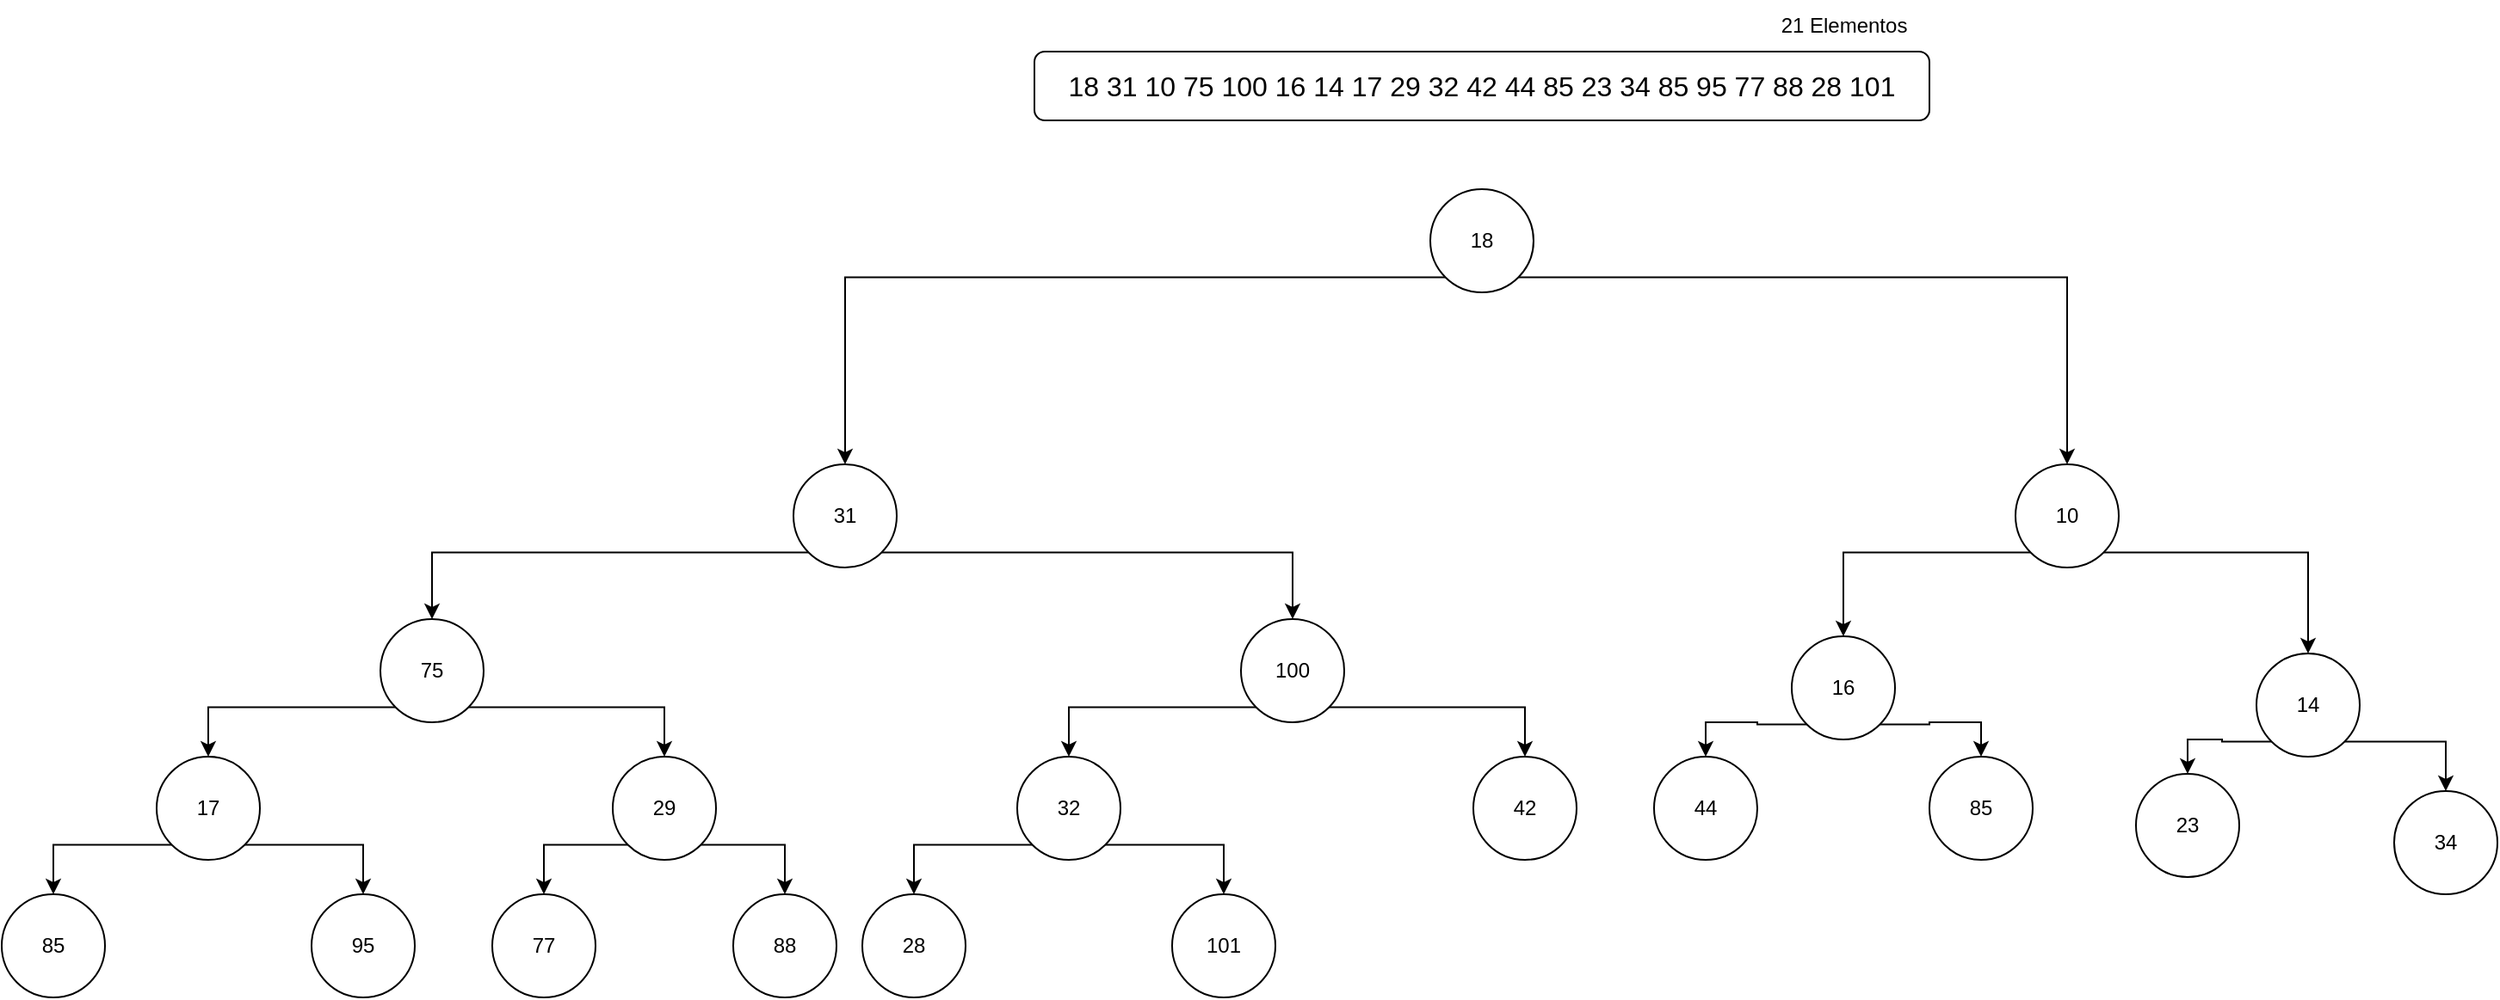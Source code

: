 <mxfile version="24.1.0" type="github" pages="12">
  <diagram name="1" id="k4LvFsc2_msPHZ2i63cR">
    <mxGraphModel dx="2639" dy="1136" grid="1" gridSize="10" guides="1" tooltips="1" connect="1" arrows="1" fold="1" page="1" pageScale="1" pageWidth="850" pageHeight="1100" math="0" shadow="0">
      <root>
        <mxCell id="0" />
        <mxCell id="1" parent="0" />
        <mxCell id="YHxWx3inXGz0M5JeoGKb-2" value="&lt;font style=&quot;font-size: 16px;&quot;&gt;18 31 10 75 100 16 14 17 29 32 42 44 85 23 34 85 95 77 88 28 101&lt;/font&gt;" style="rounded=1;whiteSpace=wrap;html=1;" vertex="1" parent="1">
          <mxGeometry x="-140" y="80" width="520" height="40" as="geometry" />
        </mxCell>
        <mxCell id="YHxWx3inXGz0M5JeoGKb-65" style="edgeStyle=orthogonalEdgeStyle;rounded=0;orthogonalLoop=1;jettySize=auto;html=1;exitX=0;exitY=1;exitDx=0;exitDy=0;entryX=0.5;entryY=0;entryDx=0;entryDy=0;" edge="1" parent="1" source="YHxWx3inXGz0M5JeoGKb-5" target="YHxWx3inXGz0M5JeoGKb-6">
          <mxGeometry relative="1" as="geometry" />
        </mxCell>
        <mxCell id="YHxWx3inXGz0M5JeoGKb-66" style="edgeStyle=orthogonalEdgeStyle;rounded=0;orthogonalLoop=1;jettySize=auto;html=1;exitX=1;exitY=1;exitDx=0;exitDy=0;entryX=0.5;entryY=0;entryDx=0;entryDy=0;" edge="1" parent="1" source="YHxWx3inXGz0M5JeoGKb-5" target="YHxWx3inXGz0M5JeoGKb-41">
          <mxGeometry relative="1" as="geometry" />
        </mxCell>
        <mxCell id="YHxWx3inXGz0M5JeoGKb-5" value="18" style="ellipse;whiteSpace=wrap;html=1;aspect=fixed;" vertex="1" parent="1">
          <mxGeometry x="90" y="160" width="60" height="60" as="geometry" />
        </mxCell>
        <mxCell id="YHxWx3inXGz0M5JeoGKb-16" style="edgeStyle=orthogonalEdgeStyle;rounded=0;orthogonalLoop=1;jettySize=auto;html=1;exitX=0;exitY=1;exitDx=0;exitDy=0;entryX=0.5;entryY=0;entryDx=0;entryDy=0;" edge="1" parent="1" source="YHxWx3inXGz0M5JeoGKb-6" target="YHxWx3inXGz0M5JeoGKb-8">
          <mxGeometry relative="1" as="geometry" />
        </mxCell>
        <mxCell id="YHxWx3inXGz0M5JeoGKb-38" style="edgeStyle=orthogonalEdgeStyle;rounded=0;orthogonalLoop=1;jettySize=auto;html=1;exitX=1;exitY=1;exitDx=0;exitDy=0;entryX=0.5;entryY=0;entryDx=0;entryDy=0;" edge="1" parent="1" source="YHxWx3inXGz0M5JeoGKb-6" target="YHxWx3inXGz0M5JeoGKb-27">
          <mxGeometry relative="1" as="geometry" />
        </mxCell>
        <mxCell id="YHxWx3inXGz0M5JeoGKb-6" value="31" style="ellipse;whiteSpace=wrap;html=1;aspect=fixed;" vertex="1" parent="1">
          <mxGeometry x="-280" y="320" width="60" height="60" as="geometry" />
        </mxCell>
        <mxCell id="YHxWx3inXGz0M5JeoGKb-17" style="edgeStyle=orthogonalEdgeStyle;rounded=0;orthogonalLoop=1;jettySize=auto;html=1;exitX=0;exitY=1;exitDx=0;exitDy=0;entryX=0.5;entryY=0;entryDx=0;entryDy=0;" edge="1" parent="1" source="YHxWx3inXGz0M5JeoGKb-8" target="YHxWx3inXGz0M5JeoGKb-9">
          <mxGeometry relative="1" as="geometry" />
        </mxCell>
        <mxCell id="YHxWx3inXGz0M5JeoGKb-18" style="edgeStyle=orthogonalEdgeStyle;rounded=0;orthogonalLoop=1;jettySize=auto;html=1;exitX=1;exitY=1;exitDx=0;exitDy=0;" edge="1" parent="1" source="YHxWx3inXGz0M5JeoGKb-8" target="YHxWx3inXGz0M5JeoGKb-12">
          <mxGeometry relative="1" as="geometry" />
        </mxCell>
        <mxCell id="YHxWx3inXGz0M5JeoGKb-8" value="75" style="ellipse;whiteSpace=wrap;html=1;aspect=fixed;" vertex="1" parent="1">
          <mxGeometry x="-520" y="410" width="60" height="60" as="geometry" />
        </mxCell>
        <mxCell id="YHxWx3inXGz0M5JeoGKb-22" style="edgeStyle=orthogonalEdgeStyle;rounded=0;orthogonalLoop=1;jettySize=auto;html=1;exitX=1;exitY=1;exitDx=0;exitDy=0;entryX=0.5;entryY=0;entryDx=0;entryDy=0;" edge="1" parent="1" source="YHxWx3inXGz0M5JeoGKb-9" target="YHxWx3inXGz0M5JeoGKb-10">
          <mxGeometry relative="1" as="geometry" />
        </mxCell>
        <mxCell id="YHxWx3inXGz0M5JeoGKb-24" style="edgeStyle=orthogonalEdgeStyle;rounded=0;orthogonalLoop=1;jettySize=auto;html=1;exitX=0;exitY=1;exitDx=0;exitDy=0;entryX=0.5;entryY=0;entryDx=0;entryDy=0;" edge="1" parent="1" source="YHxWx3inXGz0M5JeoGKb-9" target="YHxWx3inXGz0M5JeoGKb-23">
          <mxGeometry relative="1" as="geometry" />
        </mxCell>
        <mxCell id="YHxWx3inXGz0M5JeoGKb-9" value="17" style="ellipse;whiteSpace=wrap;html=1;aspect=fixed;" vertex="1" parent="1">
          <mxGeometry x="-650" y="490" width="60" height="60" as="geometry" />
        </mxCell>
        <mxCell id="YHxWx3inXGz0M5JeoGKb-10" value="95" style="ellipse;whiteSpace=wrap;html=1;aspect=fixed;" vertex="1" parent="1">
          <mxGeometry x="-560" y="570" width="60" height="60" as="geometry" />
        </mxCell>
        <mxCell id="YHxWx3inXGz0M5JeoGKb-20" style="edgeStyle=orthogonalEdgeStyle;rounded=0;orthogonalLoop=1;jettySize=auto;html=1;exitX=1;exitY=1;exitDx=0;exitDy=0;entryX=0.5;entryY=0;entryDx=0;entryDy=0;" edge="1" parent="1" source="YHxWx3inXGz0M5JeoGKb-12" target="YHxWx3inXGz0M5JeoGKb-13">
          <mxGeometry relative="1" as="geometry" />
        </mxCell>
        <mxCell id="YHxWx3inXGz0M5JeoGKb-21" style="edgeStyle=orthogonalEdgeStyle;rounded=0;orthogonalLoop=1;jettySize=auto;html=1;exitX=0;exitY=1;exitDx=0;exitDy=0;entryX=0.5;entryY=0;entryDx=0;entryDy=0;" edge="1" parent="1" source="YHxWx3inXGz0M5JeoGKb-12" target="YHxWx3inXGz0M5JeoGKb-19">
          <mxGeometry relative="1" as="geometry" />
        </mxCell>
        <mxCell id="YHxWx3inXGz0M5JeoGKb-12" value="29" style="ellipse;whiteSpace=wrap;html=1;aspect=fixed;" vertex="1" parent="1">
          <mxGeometry x="-385" y="490" width="60" height="60" as="geometry" />
        </mxCell>
        <mxCell id="YHxWx3inXGz0M5JeoGKb-13" value="88" style="ellipse;whiteSpace=wrap;html=1;aspect=fixed;" vertex="1" parent="1">
          <mxGeometry x="-315" y="570" width="60" height="60" as="geometry" />
        </mxCell>
        <mxCell id="YHxWx3inXGz0M5JeoGKb-19" value="77" style="ellipse;whiteSpace=wrap;html=1;aspect=fixed;" vertex="1" parent="1">
          <mxGeometry x="-455" y="570" width="60" height="60" as="geometry" />
        </mxCell>
        <mxCell id="YHxWx3inXGz0M5JeoGKb-23" value="85" style="ellipse;whiteSpace=wrap;html=1;aspect=fixed;" vertex="1" parent="1">
          <mxGeometry x="-740" y="570" width="60" height="60" as="geometry" />
        </mxCell>
        <mxCell id="YHxWx3inXGz0M5JeoGKb-25" style="edgeStyle=orthogonalEdgeStyle;rounded=0;orthogonalLoop=1;jettySize=auto;html=1;exitX=0;exitY=1;exitDx=0;exitDy=0;entryX=0.5;entryY=0;entryDx=0;entryDy=0;" edge="1" parent="1" source="YHxWx3inXGz0M5JeoGKb-27" target="YHxWx3inXGz0M5JeoGKb-30">
          <mxGeometry relative="1" as="geometry" />
        </mxCell>
        <mxCell id="YHxWx3inXGz0M5JeoGKb-26" style="edgeStyle=orthogonalEdgeStyle;rounded=0;orthogonalLoop=1;jettySize=auto;html=1;exitX=1;exitY=1;exitDx=0;exitDy=0;" edge="1" parent="1" source="YHxWx3inXGz0M5JeoGKb-27" target="YHxWx3inXGz0M5JeoGKb-34">
          <mxGeometry relative="1" as="geometry" />
        </mxCell>
        <mxCell id="YHxWx3inXGz0M5JeoGKb-27" value="100" style="ellipse;whiteSpace=wrap;html=1;aspect=fixed;" vertex="1" parent="1">
          <mxGeometry x="-20" y="410" width="60" height="60" as="geometry" />
        </mxCell>
        <mxCell id="YHxWx3inXGz0M5JeoGKb-28" style="edgeStyle=orthogonalEdgeStyle;rounded=0;orthogonalLoop=1;jettySize=auto;html=1;exitX=1;exitY=1;exitDx=0;exitDy=0;entryX=0.5;entryY=0;entryDx=0;entryDy=0;" edge="1" parent="1" source="YHxWx3inXGz0M5JeoGKb-30" target="YHxWx3inXGz0M5JeoGKb-31">
          <mxGeometry relative="1" as="geometry" />
        </mxCell>
        <mxCell id="YHxWx3inXGz0M5JeoGKb-29" style="edgeStyle=orthogonalEdgeStyle;rounded=0;orthogonalLoop=1;jettySize=auto;html=1;exitX=0;exitY=1;exitDx=0;exitDy=0;entryX=0.5;entryY=0;entryDx=0;entryDy=0;" edge="1" parent="1" source="YHxWx3inXGz0M5JeoGKb-30" target="YHxWx3inXGz0M5JeoGKb-37">
          <mxGeometry relative="1" as="geometry" />
        </mxCell>
        <mxCell id="YHxWx3inXGz0M5JeoGKb-30" value="32" style="ellipse;whiteSpace=wrap;html=1;aspect=fixed;" vertex="1" parent="1">
          <mxGeometry x="-150" y="490" width="60" height="60" as="geometry" />
        </mxCell>
        <mxCell id="YHxWx3inXGz0M5JeoGKb-31" value="101" style="ellipse;whiteSpace=wrap;html=1;aspect=fixed;" vertex="1" parent="1">
          <mxGeometry x="-60" y="570" width="60" height="60" as="geometry" />
        </mxCell>
        <mxCell id="YHxWx3inXGz0M5JeoGKb-34" value="42" style="ellipse;whiteSpace=wrap;html=1;aspect=fixed;" vertex="1" parent="1">
          <mxGeometry x="115" y="490" width="60" height="60" as="geometry" />
        </mxCell>
        <mxCell id="YHxWx3inXGz0M5JeoGKb-37" value="28" style="ellipse;whiteSpace=wrap;html=1;aspect=fixed;" vertex="1" parent="1">
          <mxGeometry x="-240" y="570" width="60" height="60" as="geometry" />
        </mxCell>
        <mxCell id="YHxWx3inXGz0M5JeoGKb-39" style="edgeStyle=orthogonalEdgeStyle;rounded=0;orthogonalLoop=1;jettySize=auto;html=1;exitX=0;exitY=1;exitDx=0;exitDy=0;entryX=0.5;entryY=0;entryDx=0;entryDy=0;" edge="1" parent="1" source="YHxWx3inXGz0M5JeoGKb-41" target="YHxWx3inXGz0M5JeoGKb-44">
          <mxGeometry relative="1" as="geometry" />
        </mxCell>
        <mxCell id="YHxWx3inXGz0M5JeoGKb-40" style="edgeStyle=orthogonalEdgeStyle;rounded=0;orthogonalLoop=1;jettySize=auto;html=1;exitX=1;exitY=1;exitDx=0;exitDy=0;entryX=0.5;entryY=0;entryDx=0;entryDy=0;" edge="1" parent="1" source="YHxWx3inXGz0M5JeoGKb-41" target="YHxWx3inXGz0M5JeoGKb-57">
          <mxGeometry relative="1" as="geometry" />
        </mxCell>
        <mxCell id="YHxWx3inXGz0M5JeoGKb-41" value="10" style="ellipse;whiteSpace=wrap;html=1;aspect=fixed;" vertex="1" parent="1">
          <mxGeometry x="430" y="320" width="60" height="60" as="geometry" />
        </mxCell>
        <mxCell id="YHxWx3inXGz0M5JeoGKb-42" style="edgeStyle=orthogonalEdgeStyle;rounded=0;orthogonalLoop=1;jettySize=auto;html=1;exitX=0;exitY=1;exitDx=0;exitDy=0;entryX=0.5;entryY=0;entryDx=0;entryDy=0;" edge="1" parent="1" source="YHxWx3inXGz0M5JeoGKb-44" target="YHxWx3inXGz0M5JeoGKb-47">
          <mxGeometry relative="1" as="geometry" />
        </mxCell>
        <mxCell id="YHxWx3inXGz0M5JeoGKb-43" style="edgeStyle=orthogonalEdgeStyle;rounded=0;orthogonalLoop=1;jettySize=auto;html=1;exitX=1;exitY=1;exitDx=0;exitDy=0;" edge="1" parent="1" source="YHxWx3inXGz0M5JeoGKb-44" target="YHxWx3inXGz0M5JeoGKb-51">
          <mxGeometry relative="1" as="geometry" />
        </mxCell>
        <mxCell id="YHxWx3inXGz0M5JeoGKb-44" value="16" style="ellipse;whiteSpace=wrap;html=1;aspect=fixed;" vertex="1" parent="1">
          <mxGeometry x="300" y="420" width="60" height="60" as="geometry" />
        </mxCell>
        <mxCell id="YHxWx3inXGz0M5JeoGKb-47" value="44" style="ellipse;whiteSpace=wrap;html=1;aspect=fixed;" vertex="1" parent="1">
          <mxGeometry x="220" y="490" width="60" height="60" as="geometry" />
        </mxCell>
        <mxCell id="YHxWx3inXGz0M5JeoGKb-51" value="85" style="ellipse;whiteSpace=wrap;html=1;aspect=fixed;" vertex="1" parent="1">
          <mxGeometry x="380" y="490" width="60" height="60" as="geometry" />
        </mxCell>
        <mxCell id="YHxWx3inXGz0M5JeoGKb-55" style="edgeStyle=orthogonalEdgeStyle;rounded=0;orthogonalLoop=1;jettySize=auto;html=1;exitX=0;exitY=1;exitDx=0;exitDy=0;entryX=0.5;entryY=0;entryDx=0;entryDy=0;" edge="1" parent="1" source="YHxWx3inXGz0M5JeoGKb-57" target="YHxWx3inXGz0M5JeoGKb-60">
          <mxGeometry relative="1" as="geometry" />
        </mxCell>
        <mxCell id="YHxWx3inXGz0M5JeoGKb-56" style="edgeStyle=orthogonalEdgeStyle;rounded=0;orthogonalLoop=1;jettySize=auto;html=1;exitX=1;exitY=1;exitDx=0;exitDy=0;" edge="1" parent="1" source="YHxWx3inXGz0M5JeoGKb-57" target="YHxWx3inXGz0M5JeoGKb-62">
          <mxGeometry relative="1" as="geometry" />
        </mxCell>
        <mxCell id="YHxWx3inXGz0M5JeoGKb-57" value="14" style="ellipse;whiteSpace=wrap;html=1;aspect=fixed;" vertex="1" parent="1">
          <mxGeometry x="570" y="430" width="60" height="60" as="geometry" />
        </mxCell>
        <mxCell id="YHxWx3inXGz0M5JeoGKb-60" value="23" style="ellipse;whiteSpace=wrap;html=1;aspect=fixed;" vertex="1" parent="1">
          <mxGeometry x="500" y="500" width="60" height="60" as="geometry" />
        </mxCell>
        <mxCell id="YHxWx3inXGz0M5JeoGKb-62" value="34" style="ellipse;whiteSpace=wrap;html=1;aspect=fixed;" vertex="1" parent="1">
          <mxGeometry x="650" y="510" width="60" height="60" as="geometry" />
        </mxCell>
        <mxCell id="YHxWx3inXGz0M5JeoGKb-67" value="21 Elementos" style="text;html=1;align=center;verticalAlign=middle;resizable=0;points=[];autosize=1;strokeColor=none;fillColor=none;" vertex="1" parent="1">
          <mxGeometry x="280" y="50" width="100" height="30" as="geometry" />
        </mxCell>
      </root>
    </mxGraphModel>
  </diagram>
  <diagram name="2" id="iUQSv7ZriuRSzuN2_nuK">
    <mxGraphModel dx="2639" dy="1136" grid="1" gridSize="10" guides="1" tooltips="1" connect="1" arrows="1" fold="1" page="1" pageScale="1" pageWidth="850" pageHeight="1100" math="0" shadow="0">
      <root>
        <mxCell id="4IvjjZiTX-jgVRNFYqZQ-0" />
        <mxCell id="4IvjjZiTX-jgVRNFYqZQ-1" parent="4IvjjZiTX-jgVRNFYqZQ-0" />
        <mxCell id="4IvjjZiTX-jgVRNFYqZQ-2" value="&lt;font style=&quot;font-size: 16px;&quot;&gt;18 31 10 75 100 16 14 17 29 32 42 44 85 23 34 85 95 77 88 28 101&lt;/font&gt;" style="rounded=1;whiteSpace=wrap;html=1;" vertex="1" parent="4IvjjZiTX-jgVRNFYqZQ-1">
          <mxGeometry x="-140" y="80" width="520" height="40" as="geometry" />
        </mxCell>
        <mxCell id="4IvjjZiTX-jgVRNFYqZQ-3" style="edgeStyle=orthogonalEdgeStyle;rounded=0;orthogonalLoop=1;jettySize=auto;html=1;exitX=0;exitY=1;exitDx=0;exitDy=0;entryX=0.5;entryY=0;entryDx=0;entryDy=0;" edge="1" parent="4IvjjZiTX-jgVRNFYqZQ-1" source="4IvjjZiTX-jgVRNFYqZQ-5" target="4IvjjZiTX-jgVRNFYqZQ-8">
          <mxGeometry relative="1" as="geometry" />
        </mxCell>
        <mxCell id="4IvjjZiTX-jgVRNFYqZQ-4" style="edgeStyle=orthogonalEdgeStyle;rounded=0;orthogonalLoop=1;jettySize=auto;html=1;exitX=1;exitY=1;exitDx=0;exitDy=0;entryX=0.5;entryY=0;entryDx=0;entryDy=0;" edge="1" parent="4IvjjZiTX-jgVRNFYqZQ-1" source="4IvjjZiTX-jgVRNFYqZQ-5" target="4IvjjZiTX-jgVRNFYqZQ-33">
          <mxGeometry relative="1" as="geometry" />
        </mxCell>
        <mxCell id="4IvjjZiTX-jgVRNFYqZQ-5" value="18" style="ellipse;whiteSpace=wrap;html=1;aspect=fixed;" vertex="1" parent="4IvjjZiTX-jgVRNFYqZQ-1">
          <mxGeometry x="90" y="160" width="60" height="60" as="geometry" />
        </mxCell>
        <mxCell id="4IvjjZiTX-jgVRNFYqZQ-6" style="edgeStyle=orthogonalEdgeStyle;rounded=0;orthogonalLoop=1;jettySize=auto;html=1;exitX=0;exitY=1;exitDx=0;exitDy=0;entryX=0.5;entryY=0;entryDx=0;entryDy=0;" edge="1" parent="4IvjjZiTX-jgVRNFYqZQ-1" source="4IvjjZiTX-jgVRNFYqZQ-8" target="4IvjjZiTX-jgVRNFYqZQ-11">
          <mxGeometry relative="1" as="geometry" />
        </mxCell>
        <mxCell id="4IvjjZiTX-jgVRNFYqZQ-7" style="edgeStyle=orthogonalEdgeStyle;rounded=0;orthogonalLoop=1;jettySize=auto;html=1;exitX=1;exitY=1;exitDx=0;exitDy=0;entryX=0.5;entryY=0;entryDx=0;entryDy=0;" edge="1" parent="4IvjjZiTX-jgVRNFYqZQ-1" source="4IvjjZiTX-jgVRNFYqZQ-8" target="4IvjjZiTX-jgVRNFYqZQ-24">
          <mxGeometry relative="1" as="geometry" />
        </mxCell>
        <mxCell id="4IvjjZiTX-jgVRNFYqZQ-8" value="31" style="ellipse;whiteSpace=wrap;html=1;aspect=fixed;" vertex="1" parent="4IvjjZiTX-jgVRNFYqZQ-1">
          <mxGeometry x="-280" y="320" width="60" height="60" as="geometry" />
        </mxCell>
        <mxCell id="4IvjjZiTX-jgVRNFYqZQ-9" style="edgeStyle=orthogonalEdgeStyle;rounded=0;orthogonalLoop=1;jettySize=auto;html=1;exitX=0;exitY=1;exitDx=0;exitDy=0;entryX=0.5;entryY=0;entryDx=0;entryDy=0;" edge="1" parent="4IvjjZiTX-jgVRNFYqZQ-1" source="4IvjjZiTX-jgVRNFYqZQ-11" target="4IvjjZiTX-jgVRNFYqZQ-14">
          <mxGeometry relative="1" as="geometry" />
        </mxCell>
        <mxCell id="4IvjjZiTX-jgVRNFYqZQ-10" style="edgeStyle=orthogonalEdgeStyle;rounded=0;orthogonalLoop=1;jettySize=auto;html=1;exitX=1;exitY=1;exitDx=0;exitDy=0;" edge="1" parent="4IvjjZiTX-jgVRNFYqZQ-1" source="4IvjjZiTX-jgVRNFYqZQ-11" target="4IvjjZiTX-jgVRNFYqZQ-18">
          <mxGeometry relative="1" as="geometry" />
        </mxCell>
        <mxCell id="4IvjjZiTX-jgVRNFYqZQ-11" value="75" style="ellipse;whiteSpace=wrap;html=1;aspect=fixed;" vertex="1" parent="4IvjjZiTX-jgVRNFYqZQ-1">
          <mxGeometry x="-520" y="410" width="60" height="60" as="geometry" />
        </mxCell>
        <mxCell id="4IvjjZiTX-jgVRNFYqZQ-12" style="edgeStyle=orthogonalEdgeStyle;rounded=0;orthogonalLoop=1;jettySize=auto;html=1;exitX=1;exitY=1;exitDx=0;exitDy=0;entryX=0.5;entryY=0;entryDx=0;entryDy=0;" edge="1" parent="4IvjjZiTX-jgVRNFYqZQ-1" source="4IvjjZiTX-jgVRNFYqZQ-14" target="4IvjjZiTX-jgVRNFYqZQ-15">
          <mxGeometry relative="1" as="geometry" />
        </mxCell>
        <mxCell id="4IvjjZiTX-jgVRNFYqZQ-13" style="edgeStyle=orthogonalEdgeStyle;rounded=0;orthogonalLoop=1;jettySize=auto;html=1;exitX=0;exitY=1;exitDx=0;exitDy=0;entryX=0.5;entryY=0;entryDx=0;entryDy=0;" edge="1" parent="4IvjjZiTX-jgVRNFYqZQ-1" source="4IvjjZiTX-jgVRNFYqZQ-14" target="4IvjjZiTX-jgVRNFYqZQ-21">
          <mxGeometry relative="1" as="geometry" />
        </mxCell>
        <mxCell id="4IvjjZiTX-jgVRNFYqZQ-14" value="17" style="ellipse;whiteSpace=wrap;html=1;aspect=fixed;" vertex="1" parent="4IvjjZiTX-jgVRNFYqZQ-1">
          <mxGeometry x="-650" y="490" width="60" height="60" as="geometry" />
        </mxCell>
        <mxCell id="4IvjjZiTX-jgVRNFYqZQ-15" value="95" style="ellipse;whiteSpace=wrap;html=1;aspect=fixed;" vertex="1" parent="4IvjjZiTX-jgVRNFYqZQ-1">
          <mxGeometry x="-560" y="570" width="60" height="60" as="geometry" />
        </mxCell>
        <mxCell id="4IvjjZiTX-jgVRNFYqZQ-16" style="edgeStyle=orthogonalEdgeStyle;rounded=0;orthogonalLoop=1;jettySize=auto;html=1;exitX=1;exitY=1;exitDx=0;exitDy=0;entryX=0.5;entryY=0;entryDx=0;entryDy=0;" edge="1" parent="4IvjjZiTX-jgVRNFYqZQ-1" source="4IvjjZiTX-jgVRNFYqZQ-18" target="4IvjjZiTX-jgVRNFYqZQ-19">
          <mxGeometry relative="1" as="geometry" />
        </mxCell>
        <mxCell id="4IvjjZiTX-jgVRNFYqZQ-17" style="edgeStyle=orthogonalEdgeStyle;rounded=0;orthogonalLoop=1;jettySize=auto;html=1;exitX=0;exitY=1;exitDx=0;exitDy=0;entryX=0.5;entryY=0;entryDx=0;entryDy=0;" edge="1" parent="4IvjjZiTX-jgVRNFYqZQ-1" source="4IvjjZiTX-jgVRNFYqZQ-18" target="4IvjjZiTX-jgVRNFYqZQ-20">
          <mxGeometry relative="1" as="geometry" />
        </mxCell>
        <mxCell id="4IvjjZiTX-jgVRNFYqZQ-18" value="29" style="ellipse;whiteSpace=wrap;html=1;aspect=fixed;" vertex="1" parent="4IvjjZiTX-jgVRNFYqZQ-1">
          <mxGeometry x="-385" y="490" width="60" height="60" as="geometry" />
        </mxCell>
        <mxCell id="4IvjjZiTX-jgVRNFYqZQ-19" value="88" style="ellipse;whiteSpace=wrap;html=1;aspect=fixed;" vertex="1" parent="4IvjjZiTX-jgVRNFYqZQ-1">
          <mxGeometry x="-315" y="570" width="60" height="60" as="geometry" />
        </mxCell>
        <mxCell id="4IvjjZiTX-jgVRNFYqZQ-20" value="77" style="ellipse;whiteSpace=wrap;html=1;aspect=fixed;" vertex="1" parent="4IvjjZiTX-jgVRNFYqZQ-1">
          <mxGeometry x="-455" y="570" width="60" height="60" as="geometry" />
        </mxCell>
        <mxCell id="4IvjjZiTX-jgVRNFYqZQ-21" value="85" style="ellipse;whiteSpace=wrap;html=1;aspect=fixed;" vertex="1" parent="4IvjjZiTX-jgVRNFYqZQ-1">
          <mxGeometry x="-740" y="570" width="60" height="60" as="geometry" />
        </mxCell>
        <mxCell id="4IvjjZiTX-jgVRNFYqZQ-22" style="edgeStyle=orthogonalEdgeStyle;rounded=0;orthogonalLoop=1;jettySize=auto;html=1;exitX=0;exitY=1;exitDx=0;exitDy=0;entryX=0.5;entryY=0;entryDx=0;entryDy=0;" edge="1" parent="4IvjjZiTX-jgVRNFYqZQ-1" source="4IvjjZiTX-jgVRNFYqZQ-24" target="4IvjjZiTX-jgVRNFYqZQ-27">
          <mxGeometry relative="1" as="geometry" />
        </mxCell>
        <mxCell id="4IvjjZiTX-jgVRNFYqZQ-23" style="edgeStyle=orthogonalEdgeStyle;rounded=0;orthogonalLoop=1;jettySize=auto;html=1;exitX=1;exitY=1;exitDx=0;exitDy=0;" edge="1" parent="4IvjjZiTX-jgVRNFYqZQ-1" source="4IvjjZiTX-jgVRNFYqZQ-24" target="4IvjjZiTX-jgVRNFYqZQ-29">
          <mxGeometry relative="1" as="geometry" />
        </mxCell>
        <mxCell id="4IvjjZiTX-jgVRNFYqZQ-24" value="100" style="ellipse;whiteSpace=wrap;html=1;aspect=fixed;" vertex="1" parent="4IvjjZiTX-jgVRNFYqZQ-1">
          <mxGeometry x="-20" y="410" width="60" height="60" as="geometry" />
        </mxCell>
        <mxCell id="4IvjjZiTX-jgVRNFYqZQ-25" style="edgeStyle=orthogonalEdgeStyle;rounded=0;orthogonalLoop=1;jettySize=auto;html=1;exitX=1;exitY=1;exitDx=0;exitDy=0;entryX=0.5;entryY=0;entryDx=0;entryDy=0;" edge="1" parent="4IvjjZiTX-jgVRNFYqZQ-1" source="4IvjjZiTX-jgVRNFYqZQ-27" target="4IvjjZiTX-jgVRNFYqZQ-28">
          <mxGeometry relative="1" as="geometry" />
        </mxCell>
        <mxCell id="4IvjjZiTX-jgVRNFYqZQ-26" style="edgeStyle=orthogonalEdgeStyle;rounded=0;orthogonalLoop=1;jettySize=auto;html=1;exitX=0;exitY=1;exitDx=0;exitDy=0;entryX=0.5;entryY=0;entryDx=0;entryDy=0;" edge="1" parent="4IvjjZiTX-jgVRNFYqZQ-1" source="4IvjjZiTX-jgVRNFYqZQ-27" target="4IvjjZiTX-jgVRNFYqZQ-30">
          <mxGeometry relative="1" as="geometry" />
        </mxCell>
        <mxCell id="4IvjjZiTX-jgVRNFYqZQ-27" value="101" style="ellipse;whiteSpace=wrap;html=1;aspect=fixed;fillColor=#dae8fc;strokeColor=#6c8ebf;" vertex="1" parent="4IvjjZiTX-jgVRNFYqZQ-1">
          <mxGeometry x="-150" y="490" width="60" height="60" as="geometry" />
        </mxCell>
        <mxCell id="4IvjjZiTX-jgVRNFYqZQ-28" value="32" style="ellipse;whiteSpace=wrap;html=1;aspect=fixed;fillColor=#dae8fc;strokeColor=#6c8ebf;" vertex="1" parent="4IvjjZiTX-jgVRNFYqZQ-1">
          <mxGeometry x="-60" y="570" width="60" height="60" as="geometry" />
        </mxCell>
        <mxCell id="4IvjjZiTX-jgVRNFYqZQ-29" value="42" style="ellipse;whiteSpace=wrap;html=1;aspect=fixed;" vertex="1" parent="4IvjjZiTX-jgVRNFYqZQ-1">
          <mxGeometry x="115" y="490" width="60" height="60" as="geometry" />
        </mxCell>
        <mxCell id="4IvjjZiTX-jgVRNFYqZQ-30" value="28" style="ellipse;whiteSpace=wrap;html=1;aspect=fixed;" vertex="1" parent="4IvjjZiTX-jgVRNFYqZQ-1">
          <mxGeometry x="-240" y="570" width="60" height="60" as="geometry" />
        </mxCell>
        <mxCell id="4IvjjZiTX-jgVRNFYqZQ-31" style="edgeStyle=orthogonalEdgeStyle;rounded=0;orthogonalLoop=1;jettySize=auto;html=1;exitX=0;exitY=1;exitDx=0;exitDy=0;entryX=0.5;entryY=0;entryDx=0;entryDy=0;" edge="1" parent="4IvjjZiTX-jgVRNFYqZQ-1" source="4IvjjZiTX-jgVRNFYqZQ-33" target="4IvjjZiTX-jgVRNFYqZQ-36">
          <mxGeometry relative="1" as="geometry" />
        </mxCell>
        <mxCell id="4IvjjZiTX-jgVRNFYqZQ-32" style="edgeStyle=orthogonalEdgeStyle;rounded=0;orthogonalLoop=1;jettySize=auto;html=1;exitX=1;exitY=1;exitDx=0;exitDy=0;entryX=0.5;entryY=0;entryDx=0;entryDy=0;" edge="1" parent="4IvjjZiTX-jgVRNFYqZQ-1" source="4IvjjZiTX-jgVRNFYqZQ-33" target="4IvjjZiTX-jgVRNFYqZQ-41">
          <mxGeometry relative="1" as="geometry" />
        </mxCell>
        <mxCell id="4IvjjZiTX-jgVRNFYqZQ-33" value="10" style="ellipse;whiteSpace=wrap;html=1;aspect=fixed;" vertex="1" parent="4IvjjZiTX-jgVRNFYqZQ-1">
          <mxGeometry x="430" y="320" width="60" height="60" as="geometry" />
        </mxCell>
        <mxCell id="4IvjjZiTX-jgVRNFYqZQ-34" style="edgeStyle=orthogonalEdgeStyle;rounded=0;orthogonalLoop=1;jettySize=auto;html=1;exitX=0;exitY=1;exitDx=0;exitDy=0;entryX=0.5;entryY=0;entryDx=0;entryDy=0;" edge="1" parent="4IvjjZiTX-jgVRNFYqZQ-1" source="4IvjjZiTX-jgVRNFYqZQ-36" target="4IvjjZiTX-jgVRNFYqZQ-37">
          <mxGeometry relative="1" as="geometry" />
        </mxCell>
        <mxCell id="4IvjjZiTX-jgVRNFYqZQ-35" style="edgeStyle=orthogonalEdgeStyle;rounded=0;orthogonalLoop=1;jettySize=auto;html=1;exitX=1;exitY=1;exitDx=0;exitDy=0;" edge="1" parent="4IvjjZiTX-jgVRNFYqZQ-1" source="4IvjjZiTX-jgVRNFYqZQ-36" target="4IvjjZiTX-jgVRNFYqZQ-38">
          <mxGeometry relative="1" as="geometry" />
        </mxCell>
        <mxCell id="4IvjjZiTX-jgVRNFYqZQ-36" value="16" style="ellipse;whiteSpace=wrap;html=1;aspect=fixed;" vertex="1" parent="4IvjjZiTX-jgVRNFYqZQ-1">
          <mxGeometry x="300" y="420" width="60" height="60" as="geometry" />
        </mxCell>
        <mxCell id="4IvjjZiTX-jgVRNFYqZQ-37" value="44" style="ellipse;whiteSpace=wrap;html=1;aspect=fixed;" vertex="1" parent="4IvjjZiTX-jgVRNFYqZQ-1">
          <mxGeometry x="220" y="490" width="60" height="60" as="geometry" />
        </mxCell>
        <mxCell id="4IvjjZiTX-jgVRNFYqZQ-38" value="85" style="ellipse;whiteSpace=wrap;html=1;aspect=fixed;" vertex="1" parent="4IvjjZiTX-jgVRNFYqZQ-1">
          <mxGeometry x="380" y="490" width="60" height="60" as="geometry" />
        </mxCell>
        <mxCell id="4IvjjZiTX-jgVRNFYqZQ-39" style="edgeStyle=orthogonalEdgeStyle;rounded=0;orthogonalLoop=1;jettySize=auto;html=1;exitX=0;exitY=1;exitDx=0;exitDy=0;entryX=0.5;entryY=0;entryDx=0;entryDy=0;" edge="1" parent="4IvjjZiTX-jgVRNFYqZQ-1" source="4IvjjZiTX-jgVRNFYqZQ-41" target="4IvjjZiTX-jgVRNFYqZQ-42">
          <mxGeometry relative="1" as="geometry" />
        </mxCell>
        <mxCell id="4IvjjZiTX-jgVRNFYqZQ-40" style="edgeStyle=orthogonalEdgeStyle;rounded=0;orthogonalLoop=1;jettySize=auto;html=1;exitX=1;exitY=1;exitDx=0;exitDy=0;" edge="1" parent="4IvjjZiTX-jgVRNFYqZQ-1" source="4IvjjZiTX-jgVRNFYqZQ-41" target="4IvjjZiTX-jgVRNFYqZQ-43">
          <mxGeometry relative="1" as="geometry" />
        </mxCell>
        <mxCell id="4IvjjZiTX-jgVRNFYqZQ-41" value="14" style="ellipse;whiteSpace=wrap;html=1;aspect=fixed;" vertex="1" parent="4IvjjZiTX-jgVRNFYqZQ-1">
          <mxGeometry x="570" y="430" width="60" height="60" as="geometry" />
        </mxCell>
        <mxCell id="4IvjjZiTX-jgVRNFYqZQ-42" value="23" style="ellipse;whiteSpace=wrap;html=1;aspect=fixed;" vertex="1" parent="4IvjjZiTX-jgVRNFYqZQ-1">
          <mxGeometry x="500" y="500" width="60" height="60" as="geometry" />
        </mxCell>
        <mxCell id="4IvjjZiTX-jgVRNFYqZQ-43" value="34" style="ellipse;whiteSpace=wrap;html=1;aspect=fixed;" vertex="1" parent="4IvjjZiTX-jgVRNFYqZQ-1">
          <mxGeometry x="650" y="510" width="60" height="60" as="geometry" />
        </mxCell>
        <mxCell id="4IvjjZiTX-jgVRNFYqZQ-44" value="21 Elementos" style="text;html=1;align=center;verticalAlign=middle;resizable=0;points=[];autosize=1;strokeColor=none;fillColor=none;" vertex="1" parent="4IvjjZiTX-jgVRNFYqZQ-1">
          <mxGeometry x="280" y="50" width="100" height="30" as="geometry" />
        </mxCell>
        <mxCell id="rNG0vXtesThKhH94Wrdj-0" value="Pega o valor do meio para começar, porque tem que ter um filho..." style="text;html=1;align=center;verticalAlign=middle;resizable=0;points=[];autosize=1;strokeColor=none;fillColor=none;" vertex="1" parent="4IvjjZiTX-jgVRNFYqZQ-1">
          <mxGeometry x="-410" y="420" width="380" height="30" as="geometry" />
        </mxCell>
      </root>
    </mxGraphModel>
  </diagram>
  <diagram name="3" id="5z7D6Xfc7oifdqknRf_s">
    <mxGraphModel dx="2639" dy="1136" grid="1" gridSize="10" guides="1" tooltips="1" connect="1" arrows="1" fold="1" page="1" pageScale="1" pageWidth="850" pageHeight="1100" math="0" shadow="0">
      <root>
        <mxCell id="3cv7hSGHBmYV3jYW-ITe-0" />
        <mxCell id="3cv7hSGHBmYV3jYW-ITe-1" parent="3cv7hSGHBmYV3jYW-ITe-0" />
        <mxCell id="3cv7hSGHBmYV3jYW-ITe-2" value="&lt;font style=&quot;font-size: 16px;&quot;&gt;18 31 10 75 100 16 14 17 29 32 42 44 85 23 34 85 95 77 88 28 101&lt;/font&gt;" style="rounded=1;whiteSpace=wrap;html=1;" vertex="1" parent="3cv7hSGHBmYV3jYW-ITe-1">
          <mxGeometry x="-140" y="80" width="520" height="40" as="geometry" />
        </mxCell>
        <mxCell id="3cv7hSGHBmYV3jYW-ITe-3" style="edgeStyle=orthogonalEdgeStyle;rounded=0;orthogonalLoop=1;jettySize=auto;html=1;exitX=0;exitY=1;exitDx=0;exitDy=0;entryX=0.5;entryY=0;entryDx=0;entryDy=0;" edge="1" parent="3cv7hSGHBmYV3jYW-ITe-1" source="3cv7hSGHBmYV3jYW-ITe-5" target="3cv7hSGHBmYV3jYW-ITe-8">
          <mxGeometry relative="1" as="geometry" />
        </mxCell>
        <mxCell id="3cv7hSGHBmYV3jYW-ITe-4" style="edgeStyle=orthogonalEdgeStyle;rounded=0;orthogonalLoop=1;jettySize=auto;html=1;exitX=1;exitY=1;exitDx=0;exitDy=0;entryX=0.5;entryY=0;entryDx=0;entryDy=0;" edge="1" parent="3cv7hSGHBmYV3jYW-ITe-1" source="3cv7hSGHBmYV3jYW-ITe-5" target="3cv7hSGHBmYV3jYW-ITe-33">
          <mxGeometry relative="1" as="geometry" />
        </mxCell>
        <mxCell id="3cv7hSGHBmYV3jYW-ITe-5" value="18" style="ellipse;whiteSpace=wrap;html=1;aspect=fixed;" vertex="1" parent="3cv7hSGHBmYV3jYW-ITe-1">
          <mxGeometry x="90" y="160" width="60" height="60" as="geometry" />
        </mxCell>
        <mxCell id="3cv7hSGHBmYV3jYW-ITe-6" style="edgeStyle=orthogonalEdgeStyle;rounded=0;orthogonalLoop=1;jettySize=auto;html=1;exitX=0;exitY=1;exitDx=0;exitDy=0;entryX=0.5;entryY=0;entryDx=0;entryDy=0;" edge="1" parent="3cv7hSGHBmYV3jYW-ITe-1" source="3cv7hSGHBmYV3jYW-ITe-8" target="3cv7hSGHBmYV3jYW-ITe-11">
          <mxGeometry relative="1" as="geometry" />
        </mxCell>
        <mxCell id="3cv7hSGHBmYV3jYW-ITe-7" style="edgeStyle=orthogonalEdgeStyle;rounded=0;orthogonalLoop=1;jettySize=auto;html=1;exitX=1;exitY=1;exitDx=0;exitDy=0;entryX=0.5;entryY=0;entryDx=0;entryDy=0;" edge="1" parent="3cv7hSGHBmYV3jYW-ITe-1" source="3cv7hSGHBmYV3jYW-ITe-8" target="3cv7hSGHBmYV3jYW-ITe-24">
          <mxGeometry relative="1" as="geometry" />
        </mxCell>
        <mxCell id="3cv7hSGHBmYV3jYW-ITe-8" value="31" style="ellipse;whiteSpace=wrap;html=1;aspect=fixed;" vertex="1" parent="3cv7hSGHBmYV3jYW-ITe-1">
          <mxGeometry x="-280" y="320" width="60" height="60" as="geometry" />
        </mxCell>
        <mxCell id="3cv7hSGHBmYV3jYW-ITe-9" style="edgeStyle=orthogonalEdgeStyle;rounded=0;orthogonalLoop=1;jettySize=auto;html=1;exitX=0;exitY=1;exitDx=0;exitDy=0;entryX=0.5;entryY=0;entryDx=0;entryDy=0;" edge="1" parent="3cv7hSGHBmYV3jYW-ITe-1" source="3cv7hSGHBmYV3jYW-ITe-11" target="3cv7hSGHBmYV3jYW-ITe-14">
          <mxGeometry relative="1" as="geometry" />
        </mxCell>
        <mxCell id="3cv7hSGHBmYV3jYW-ITe-10" style="edgeStyle=orthogonalEdgeStyle;rounded=0;orthogonalLoop=1;jettySize=auto;html=1;exitX=1;exitY=1;exitDx=0;exitDy=0;" edge="1" parent="3cv7hSGHBmYV3jYW-ITe-1" source="3cv7hSGHBmYV3jYW-ITe-11" target="3cv7hSGHBmYV3jYW-ITe-18">
          <mxGeometry relative="1" as="geometry" />
        </mxCell>
        <mxCell id="3cv7hSGHBmYV3jYW-ITe-11" value="75" style="ellipse;whiteSpace=wrap;html=1;aspect=fixed;" vertex="1" parent="3cv7hSGHBmYV3jYW-ITe-1">
          <mxGeometry x="-520" y="410" width="60" height="60" as="geometry" />
        </mxCell>
        <mxCell id="3cv7hSGHBmYV3jYW-ITe-12" style="edgeStyle=orthogonalEdgeStyle;rounded=0;orthogonalLoop=1;jettySize=auto;html=1;exitX=1;exitY=1;exitDx=0;exitDy=0;entryX=0.5;entryY=0;entryDx=0;entryDy=0;" edge="1" parent="3cv7hSGHBmYV3jYW-ITe-1" source="3cv7hSGHBmYV3jYW-ITe-14" target="3cv7hSGHBmYV3jYW-ITe-15">
          <mxGeometry relative="1" as="geometry" />
        </mxCell>
        <mxCell id="3cv7hSGHBmYV3jYW-ITe-13" style="edgeStyle=orthogonalEdgeStyle;rounded=0;orthogonalLoop=1;jettySize=auto;html=1;exitX=0;exitY=1;exitDx=0;exitDy=0;entryX=0.5;entryY=0;entryDx=0;entryDy=0;" edge="1" parent="3cv7hSGHBmYV3jYW-ITe-1" source="3cv7hSGHBmYV3jYW-ITe-14" target="3cv7hSGHBmYV3jYW-ITe-21">
          <mxGeometry relative="1" as="geometry" />
        </mxCell>
        <mxCell id="3cv7hSGHBmYV3jYW-ITe-14" value="17" style="ellipse;whiteSpace=wrap;html=1;aspect=fixed;" vertex="1" parent="3cv7hSGHBmYV3jYW-ITe-1">
          <mxGeometry x="-650" y="490" width="60" height="60" as="geometry" />
        </mxCell>
        <mxCell id="3cv7hSGHBmYV3jYW-ITe-15" value="95" style="ellipse;whiteSpace=wrap;html=1;aspect=fixed;" vertex="1" parent="3cv7hSGHBmYV3jYW-ITe-1">
          <mxGeometry x="-560" y="570" width="60" height="60" as="geometry" />
        </mxCell>
        <mxCell id="3cv7hSGHBmYV3jYW-ITe-16" style="edgeStyle=orthogonalEdgeStyle;rounded=0;orthogonalLoop=1;jettySize=auto;html=1;exitX=1;exitY=1;exitDx=0;exitDy=0;entryX=0.5;entryY=0;entryDx=0;entryDy=0;" edge="1" parent="3cv7hSGHBmYV3jYW-ITe-1" source="3cv7hSGHBmYV3jYW-ITe-18" target="3cv7hSGHBmYV3jYW-ITe-19">
          <mxGeometry relative="1" as="geometry" />
        </mxCell>
        <mxCell id="3cv7hSGHBmYV3jYW-ITe-17" style="edgeStyle=orthogonalEdgeStyle;rounded=0;orthogonalLoop=1;jettySize=auto;html=1;exitX=0;exitY=1;exitDx=0;exitDy=0;entryX=0.5;entryY=0;entryDx=0;entryDy=0;" edge="1" parent="3cv7hSGHBmYV3jYW-ITe-1" source="3cv7hSGHBmYV3jYW-ITe-18" target="3cv7hSGHBmYV3jYW-ITe-20">
          <mxGeometry relative="1" as="geometry" />
        </mxCell>
        <mxCell id="3cv7hSGHBmYV3jYW-ITe-18" value="88" style="ellipse;whiteSpace=wrap;html=1;aspect=fixed;fillColor=#dae8fc;strokeColor=#6c8ebf;" vertex="1" parent="3cv7hSGHBmYV3jYW-ITe-1">
          <mxGeometry x="-385" y="490" width="60" height="60" as="geometry" />
        </mxCell>
        <mxCell id="3cv7hSGHBmYV3jYW-ITe-19" value="29" style="ellipse;whiteSpace=wrap;html=1;aspect=fixed;fillColor=#dae8fc;strokeColor=#6c8ebf;" vertex="1" parent="3cv7hSGHBmYV3jYW-ITe-1">
          <mxGeometry x="-315" y="570" width="60" height="60" as="geometry" />
        </mxCell>
        <mxCell id="3cv7hSGHBmYV3jYW-ITe-20" value="77" style="ellipse;whiteSpace=wrap;html=1;aspect=fixed;" vertex="1" parent="3cv7hSGHBmYV3jYW-ITe-1">
          <mxGeometry x="-455" y="570" width="60" height="60" as="geometry" />
        </mxCell>
        <mxCell id="3cv7hSGHBmYV3jYW-ITe-21" value="85" style="ellipse;whiteSpace=wrap;html=1;aspect=fixed;" vertex="1" parent="3cv7hSGHBmYV3jYW-ITe-1">
          <mxGeometry x="-740" y="570" width="60" height="60" as="geometry" />
        </mxCell>
        <mxCell id="3cv7hSGHBmYV3jYW-ITe-22" style="edgeStyle=orthogonalEdgeStyle;rounded=0;orthogonalLoop=1;jettySize=auto;html=1;exitX=0;exitY=1;exitDx=0;exitDy=0;entryX=0.5;entryY=0;entryDx=0;entryDy=0;" edge="1" parent="3cv7hSGHBmYV3jYW-ITe-1" source="3cv7hSGHBmYV3jYW-ITe-24" target="3cv7hSGHBmYV3jYW-ITe-27">
          <mxGeometry relative="1" as="geometry" />
        </mxCell>
        <mxCell id="3cv7hSGHBmYV3jYW-ITe-23" style="edgeStyle=orthogonalEdgeStyle;rounded=0;orthogonalLoop=1;jettySize=auto;html=1;exitX=1;exitY=1;exitDx=0;exitDy=0;" edge="1" parent="3cv7hSGHBmYV3jYW-ITe-1" source="3cv7hSGHBmYV3jYW-ITe-24" target="3cv7hSGHBmYV3jYW-ITe-29">
          <mxGeometry relative="1" as="geometry" />
        </mxCell>
        <mxCell id="3cv7hSGHBmYV3jYW-ITe-24" value="100" style="ellipse;whiteSpace=wrap;html=1;aspect=fixed;" vertex="1" parent="3cv7hSGHBmYV3jYW-ITe-1">
          <mxGeometry x="-20" y="410" width="60" height="60" as="geometry" />
        </mxCell>
        <mxCell id="3cv7hSGHBmYV3jYW-ITe-25" style="edgeStyle=orthogonalEdgeStyle;rounded=0;orthogonalLoop=1;jettySize=auto;html=1;exitX=1;exitY=1;exitDx=0;exitDy=0;entryX=0.5;entryY=0;entryDx=0;entryDy=0;" edge="1" parent="3cv7hSGHBmYV3jYW-ITe-1" source="3cv7hSGHBmYV3jYW-ITe-27" target="3cv7hSGHBmYV3jYW-ITe-28">
          <mxGeometry relative="1" as="geometry" />
        </mxCell>
        <mxCell id="3cv7hSGHBmYV3jYW-ITe-26" style="edgeStyle=orthogonalEdgeStyle;rounded=0;orthogonalLoop=1;jettySize=auto;html=1;exitX=0;exitY=1;exitDx=0;exitDy=0;entryX=0.5;entryY=0;entryDx=0;entryDy=0;" edge="1" parent="3cv7hSGHBmYV3jYW-ITe-1" source="3cv7hSGHBmYV3jYW-ITe-27" target="3cv7hSGHBmYV3jYW-ITe-30">
          <mxGeometry relative="1" as="geometry" />
        </mxCell>
        <mxCell id="3cv7hSGHBmYV3jYW-ITe-27" value="101" style="ellipse;whiteSpace=wrap;html=1;aspect=fixed;" vertex="1" parent="3cv7hSGHBmYV3jYW-ITe-1">
          <mxGeometry x="-150" y="490" width="60" height="60" as="geometry" />
        </mxCell>
        <mxCell id="3cv7hSGHBmYV3jYW-ITe-28" value="32" style="ellipse;whiteSpace=wrap;html=1;aspect=fixed;" vertex="1" parent="3cv7hSGHBmYV3jYW-ITe-1">
          <mxGeometry x="-60" y="570" width="60" height="60" as="geometry" />
        </mxCell>
        <mxCell id="3cv7hSGHBmYV3jYW-ITe-29" value="42" style="ellipse;whiteSpace=wrap;html=1;aspect=fixed;" vertex="1" parent="3cv7hSGHBmYV3jYW-ITe-1">
          <mxGeometry x="115" y="490" width="60" height="60" as="geometry" />
        </mxCell>
        <mxCell id="3cv7hSGHBmYV3jYW-ITe-30" value="28" style="ellipse;whiteSpace=wrap;html=1;aspect=fixed;" vertex="1" parent="3cv7hSGHBmYV3jYW-ITe-1">
          <mxGeometry x="-240" y="570" width="60" height="60" as="geometry" />
        </mxCell>
        <mxCell id="3cv7hSGHBmYV3jYW-ITe-31" style="edgeStyle=orthogonalEdgeStyle;rounded=0;orthogonalLoop=1;jettySize=auto;html=1;exitX=0;exitY=1;exitDx=0;exitDy=0;entryX=0.5;entryY=0;entryDx=0;entryDy=0;" edge="1" parent="3cv7hSGHBmYV3jYW-ITe-1" source="3cv7hSGHBmYV3jYW-ITe-33" target="3cv7hSGHBmYV3jYW-ITe-36">
          <mxGeometry relative="1" as="geometry" />
        </mxCell>
        <mxCell id="3cv7hSGHBmYV3jYW-ITe-32" style="edgeStyle=orthogonalEdgeStyle;rounded=0;orthogonalLoop=1;jettySize=auto;html=1;exitX=1;exitY=1;exitDx=0;exitDy=0;entryX=0.5;entryY=0;entryDx=0;entryDy=0;" edge="1" parent="3cv7hSGHBmYV3jYW-ITe-1" source="3cv7hSGHBmYV3jYW-ITe-33" target="3cv7hSGHBmYV3jYW-ITe-41">
          <mxGeometry relative="1" as="geometry" />
        </mxCell>
        <mxCell id="3cv7hSGHBmYV3jYW-ITe-33" value="10" style="ellipse;whiteSpace=wrap;html=1;aspect=fixed;" vertex="1" parent="3cv7hSGHBmYV3jYW-ITe-1">
          <mxGeometry x="430" y="320" width="60" height="60" as="geometry" />
        </mxCell>
        <mxCell id="3cv7hSGHBmYV3jYW-ITe-34" style="edgeStyle=orthogonalEdgeStyle;rounded=0;orthogonalLoop=1;jettySize=auto;html=1;exitX=0;exitY=1;exitDx=0;exitDy=0;entryX=0.5;entryY=0;entryDx=0;entryDy=0;" edge="1" parent="3cv7hSGHBmYV3jYW-ITe-1" source="3cv7hSGHBmYV3jYW-ITe-36" target="3cv7hSGHBmYV3jYW-ITe-37">
          <mxGeometry relative="1" as="geometry" />
        </mxCell>
        <mxCell id="3cv7hSGHBmYV3jYW-ITe-35" style="edgeStyle=orthogonalEdgeStyle;rounded=0;orthogonalLoop=1;jettySize=auto;html=1;exitX=1;exitY=1;exitDx=0;exitDy=0;" edge="1" parent="3cv7hSGHBmYV3jYW-ITe-1" source="3cv7hSGHBmYV3jYW-ITe-36" target="3cv7hSGHBmYV3jYW-ITe-38">
          <mxGeometry relative="1" as="geometry" />
        </mxCell>
        <mxCell id="3cv7hSGHBmYV3jYW-ITe-36" value="16" style="ellipse;whiteSpace=wrap;html=1;aspect=fixed;" vertex="1" parent="3cv7hSGHBmYV3jYW-ITe-1">
          <mxGeometry x="300" y="420" width="60" height="60" as="geometry" />
        </mxCell>
        <mxCell id="3cv7hSGHBmYV3jYW-ITe-37" value="44" style="ellipse;whiteSpace=wrap;html=1;aspect=fixed;" vertex="1" parent="3cv7hSGHBmYV3jYW-ITe-1">
          <mxGeometry x="220" y="490" width="60" height="60" as="geometry" />
        </mxCell>
        <mxCell id="3cv7hSGHBmYV3jYW-ITe-38" value="85" style="ellipse;whiteSpace=wrap;html=1;aspect=fixed;" vertex="1" parent="3cv7hSGHBmYV3jYW-ITe-1">
          <mxGeometry x="380" y="490" width="60" height="60" as="geometry" />
        </mxCell>
        <mxCell id="3cv7hSGHBmYV3jYW-ITe-39" style="edgeStyle=orthogonalEdgeStyle;rounded=0;orthogonalLoop=1;jettySize=auto;html=1;exitX=0;exitY=1;exitDx=0;exitDy=0;entryX=0.5;entryY=0;entryDx=0;entryDy=0;" edge="1" parent="3cv7hSGHBmYV3jYW-ITe-1" source="3cv7hSGHBmYV3jYW-ITe-41" target="3cv7hSGHBmYV3jYW-ITe-42">
          <mxGeometry relative="1" as="geometry" />
        </mxCell>
        <mxCell id="3cv7hSGHBmYV3jYW-ITe-40" style="edgeStyle=orthogonalEdgeStyle;rounded=0;orthogonalLoop=1;jettySize=auto;html=1;exitX=1;exitY=1;exitDx=0;exitDy=0;" edge="1" parent="3cv7hSGHBmYV3jYW-ITe-1" source="3cv7hSGHBmYV3jYW-ITe-41" target="3cv7hSGHBmYV3jYW-ITe-43">
          <mxGeometry relative="1" as="geometry" />
        </mxCell>
        <mxCell id="3cv7hSGHBmYV3jYW-ITe-41" value="14" style="ellipse;whiteSpace=wrap;html=1;aspect=fixed;" vertex="1" parent="3cv7hSGHBmYV3jYW-ITe-1">
          <mxGeometry x="570" y="430" width="60" height="60" as="geometry" />
        </mxCell>
        <mxCell id="3cv7hSGHBmYV3jYW-ITe-42" value="23" style="ellipse;whiteSpace=wrap;html=1;aspect=fixed;" vertex="1" parent="3cv7hSGHBmYV3jYW-ITe-1">
          <mxGeometry x="500" y="500" width="60" height="60" as="geometry" />
        </mxCell>
        <mxCell id="3cv7hSGHBmYV3jYW-ITe-43" value="34" style="ellipse;whiteSpace=wrap;html=1;aspect=fixed;" vertex="1" parent="3cv7hSGHBmYV3jYW-ITe-1">
          <mxGeometry x="650" y="510" width="60" height="60" as="geometry" />
        </mxCell>
        <mxCell id="3cv7hSGHBmYV3jYW-ITe-44" value="21 Elementos" style="text;html=1;align=center;verticalAlign=middle;resizable=0;points=[];autosize=1;strokeColor=none;fillColor=none;" vertex="1" parent="3cv7hSGHBmYV3jYW-ITe-1">
          <mxGeometry x="280" y="50" width="100" height="30" as="geometry" />
        </mxCell>
      </root>
    </mxGraphModel>
  </diagram>
  <diagram name="4" id="WztblRUg2ETPNA04r3id">
    <mxGraphModel dx="2639" dy="1136" grid="1" gridSize="10" guides="1" tooltips="1" connect="1" arrows="1" fold="1" page="1" pageScale="1" pageWidth="850" pageHeight="1100" math="0" shadow="0">
      <root>
        <mxCell id="ozZWnLxdd0-_YAzqom9J-0" />
        <mxCell id="ozZWnLxdd0-_YAzqom9J-1" parent="ozZWnLxdd0-_YAzqom9J-0" />
        <mxCell id="ozZWnLxdd0-_YAzqom9J-2" value="&lt;font style=&quot;font-size: 16px;&quot;&gt;18 31 10 75 100 16 14 17 29 32 42 44 85 23 34 85 95 77 88 28 101&lt;/font&gt;" style="rounded=1;whiteSpace=wrap;html=1;" vertex="1" parent="ozZWnLxdd0-_YAzqom9J-1">
          <mxGeometry x="-140" y="80" width="520" height="40" as="geometry" />
        </mxCell>
        <mxCell id="ozZWnLxdd0-_YAzqom9J-3" style="edgeStyle=orthogonalEdgeStyle;rounded=0;orthogonalLoop=1;jettySize=auto;html=1;exitX=0;exitY=1;exitDx=0;exitDy=0;entryX=0.5;entryY=0;entryDx=0;entryDy=0;" edge="1" parent="ozZWnLxdd0-_YAzqom9J-1" source="ozZWnLxdd0-_YAzqom9J-5" target="ozZWnLxdd0-_YAzqom9J-8">
          <mxGeometry relative="1" as="geometry" />
        </mxCell>
        <mxCell id="ozZWnLxdd0-_YAzqom9J-4" style="edgeStyle=orthogonalEdgeStyle;rounded=0;orthogonalLoop=1;jettySize=auto;html=1;exitX=1;exitY=1;exitDx=0;exitDy=0;entryX=0.5;entryY=0;entryDx=0;entryDy=0;" edge="1" parent="ozZWnLxdd0-_YAzqom9J-1" source="ozZWnLxdd0-_YAzqom9J-5" target="ozZWnLxdd0-_YAzqom9J-33">
          <mxGeometry relative="1" as="geometry" />
        </mxCell>
        <mxCell id="ozZWnLxdd0-_YAzqom9J-5" value="18" style="ellipse;whiteSpace=wrap;html=1;aspect=fixed;" vertex="1" parent="ozZWnLxdd0-_YAzqom9J-1">
          <mxGeometry x="90" y="160" width="60" height="60" as="geometry" />
        </mxCell>
        <mxCell id="ozZWnLxdd0-_YAzqom9J-6" style="edgeStyle=orthogonalEdgeStyle;rounded=0;orthogonalLoop=1;jettySize=auto;html=1;exitX=0;exitY=1;exitDx=0;exitDy=0;entryX=0.5;entryY=0;entryDx=0;entryDy=0;" edge="1" parent="ozZWnLxdd0-_YAzqom9J-1" source="ozZWnLxdd0-_YAzqom9J-8" target="ozZWnLxdd0-_YAzqom9J-11">
          <mxGeometry relative="1" as="geometry" />
        </mxCell>
        <mxCell id="ozZWnLxdd0-_YAzqom9J-7" style="edgeStyle=orthogonalEdgeStyle;rounded=0;orthogonalLoop=1;jettySize=auto;html=1;exitX=1;exitY=1;exitDx=0;exitDy=0;entryX=0.5;entryY=0;entryDx=0;entryDy=0;" edge="1" parent="ozZWnLxdd0-_YAzqom9J-1" source="ozZWnLxdd0-_YAzqom9J-8" target="ozZWnLxdd0-_YAzqom9J-24">
          <mxGeometry relative="1" as="geometry" />
        </mxCell>
        <mxCell id="ozZWnLxdd0-_YAzqom9J-8" value="31" style="ellipse;whiteSpace=wrap;html=1;aspect=fixed;" vertex="1" parent="ozZWnLxdd0-_YAzqom9J-1">
          <mxGeometry x="-280" y="320" width="60" height="60" as="geometry" />
        </mxCell>
        <mxCell id="ozZWnLxdd0-_YAzqom9J-9" style="edgeStyle=orthogonalEdgeStyle;rounded=0;orthogonalLoop=1;jettySize=auto;html=1;exitX=0;exitY=1;exitDx=0;exitDy=0;entryX=0.5;entryY=0;entryDx=0;entryDy=0;" edge="1" parent="ozZWnLxdd0-_YAzqom9J-1" source="ozZWnLxdd0-_YAzqom9J-11" target="ozZWnLxdd0-_YAzqom9J-14">
          <mxGeometry relative="1" as="geometry" />
        </mxCell>
        <mxCell id="ozZWnLxdd0-_YAzqom9J-10" style="edgeStyle=orthogonalEdgeStyle;rounded=0;orthogonalLoop=1;jettySize=auto;html=1;exitX=1;exitY=1;exitDx=0;exitDy=0;" edge="1" parent="ozZWnLxdd0-_YAzqom9J-1" source="ozZWnLxdd0-_YAzqom9J-11" target="ozZWnLxdd0-_YAzqom9J-18">
          <mxGeometry relative="1" as="geometry" />
        </mxCell>
        <mxCell id="ozZWnLxdd0-_YAzqom9J-11" value="75" style="ellipse;whiteSpace=wrap;html=1;aspect=fixed;" vertex="1" parent="ozZWnLxdd0-_YAzqom9J-1">
          <mxGeometry x="-520" y="410" width="60" height="60" as="geometry" />
        </mxCell>
        <mxCell id="ozZWnLxdd0-_YAzqom9J-12" style="edgeStyle=orthogonalEdgeStyle;rounded=0;orthogonalLoop=1;jettySize=auto;html=1;exitX=1;exitY=1;exitDx=0;exitDy=0;entryX=0.5;entryY=0;entryDx=0;entryDy=0;" edge="1" parent="ozZWnLxdd0-_YAzqom9J-1" source="ozZWnLxdd0-_YAzqom9J-14" target="ozZWnLxdd0-_YAzqom9J-15">
          <mxGeometry relative="1" as="geometry" />
        </mxCell>
        <mxCell id="ozZWnLxdd0-_YAzqom9J-13" style="edgeStyle=orthogonalEdgeStyle;rounded=0;orthogonalLoop=1;jettySize=auto;html=1;exitX=0;exitY=1;exitDx=0;exitDy=0;entryX=0.5;entryY=0;entryDx=0;entryDy=0;" edge="1" parent="ozZWnLxdd0-_YAzqom9J-1" source="ozZWnLxdd0-_YAzqom9J-14" target="ozZWnLxdd0-_YAzqom9J-21">
          <mxGeometry relative="1" as="geometry" />
        </mxCell>
        <mxCell id="ozZWnLxdd0-_YAzqom9J-14" value="95" style="ellipse;whiteSpace=wrap;html=1;aspect=fixed;fillColor=#dae8fc;strokeColor=#6c8ebf;" vertex="1" parent="ozZWnLxdd0-_YAzqom9J-1">
          <mxGeometry x="-650" y="490" width="60" height="60" as="geometry" />
        </mxCell>
        <mxCell id="ozZWnLxdd0-_YAzqom9J-15" value="17" style="ellipse;whiteSpace=wrap;html=1;aspect=fixed;fillColor=#dae8fc;strokeColor=#6c8ebf;" vertex="1" parent="ozZWnLxdd0-_YAzqom9J-1">
          <mxGeometry x="-560" y="570" width="60" height="60" as="geometry" />
        </mxCell>
        <mxCell id="ozZWnLxdd0-_YAzqom9J-16" style="edgeStyle=orthogonalEdgeStyle;rounded=0;orthogonalLoop=1;jettySize=auto;html=1;exitX=1;exitY=1;exitDx=0;exitDy=0;entryX=0.5;entryY=0;entryDx=0;entryDy=0;" edge="1" parent="ozZWnLxdd0-_YAzqom9J-1" source="ozZWnLxdd0-_YAzqom9J-18" target="ozZWnLxdd0-_YAzqom9J-19">
          <mxGeometry relative="1" as="geometry" />
        </mxCell>
        <mxCell id="ozZWnLxdd0-_YAzqom9J-17" style="edgeStyle=orthogonalEdgeStyle;rounded=0;orthogonalLoop=1;jettySize=auto;html=1;exitX=0;exitY=1;exitDx=0;exitDy=0;entryX=0.5;entryY=0;entryDx=0;entryDy=0;" edge="1" parent="ozZWnLxdd0-_YAzqom9J-1" source="ozZWnLxdd0-_YAzqom9J-18" target="ozZWnLxdd0-_YAzqom9J-20">
          <mxGeometry relative="1" as="geometry" />
        </mxCell>
        <mxCell id="ozZWnLxdd0-_YAzqom9J-18" value="88" style="ellipse;whiteSpace=wrap;html=1;aspect=fixed;" vertex="1" parent="ozZWnLxdd0-_YAzqom9J-1">
          <mxGeometry x="-385" y="490" width="60" height="60" as="geometry" />
        </mxCell>
        <mxCell id="ozZWnLxdd0-_YAzqom9J-19" value="29" style="ellipse;whiteSpace=wrap;html=1;aspect=fixed;" vertex="1" parent="ozZWnLxdd0-_YAzqom9J-1">
          <mxGeometry x="-315" y="570" width="60" height="60" as="geometry" />
        </mxCell>
        <mxCell id="ozZWnLxdd0-_YAzqom9J-20" value="77" style="ellipse;whiteSpace=wrap;html=1;aspect=fixed;" vertex="1" parent="ozZWnLxdd0-_YAzqom9J-1">
          <mxGeometry x="-455" y="570" width="60" height="60" as="geometry" />
        </mxCell>
        <mxCell id="ozZWnLxdd0-_YAzqom9J-21" value="85" style="ellipse;whiteSpace=wrap;html=1;aspect=fixed;" vertex="1" parent="ozZWnLxdd0-_YAzqom9J-1">
          <mxGeometry x="-740" y="570" width="60" height="60" as="geometry" />
        </mxCell>
        <mxCell id="ozZWnLxdd0-_YAzqom9J-22" style="edgeStyle=orthogonalEdgeStyle;rounded=0;orthogonalLoop=1;jettySize=auto;html=1;exitX=0;exitY=1;exitDx=0;exitDy=0;entryX=0.5;entryY=0;entryDx=0;entryDy=0;" edge="1" parent="ozZWnLxdd0-_YAzqom9J-1" source="ozZWnLxdd0-_YAzqom9J-24" target="ozZWnLxdd0-_YAzqom9J-27">
          <mxGeometry relative="1" as="geometry" />
        </mxCell>
        <mxCell id="ozZWnLxdd0-_YAzqom9J-23" style="edgeStyle=orthogonalEdgeStyle;rounded=0;orthogonalLoop=1;jettySize=auto;html=1;exitX=1;exitY=1;exitDx=0;exitDy=0;" edge="1" parent="ozZWnLxdd0-_YAzqom9J-1" source="ozZWnLxdd0-_YAzqom9J-24" target="ozZWnLxdd0-_YAzqom9J-29">
          <mxGeometry relative="1" as="geometry" />
        </mxCell>
        <mxCell id="ozZWnLxdd0-_YAzqom9J-24" value="100" style="ellipse;whiteSpace=wrap;html=1;aspect=fixed;" vertex="1" parent="ozZWnLxdd0-_YAzqom9J-1">
          <mxGeometry x="-20" y="410" width="60" height="60" as="geometry" />
        </mxCell>
        <mxCell id="ozZWnLxdd0-_YAzqom9J-25" style="edgeStyle=orthogonalEdgeStyle;rounded=0;orthogonalLoop=1;jettySize=auto;html=1;exitX=1;exitY=1;exitDx=0;exitDy=0;entryX=0.5;entryY=0;entryDx=0;entryDy=0;" edge="1" parent="ozZWnLxdd0-_YAzqom9J-1" source="ozZWnLxdd0-_YAzqom9J-27" target="ozZWnLxdd0-_YAzqom9J-28">
          <mxGeometry relative="1" as="geometry" />
        </mxCell>
        <mxCell id="ozZWnLxdd0-_YAzqom9J-26" style="edgeStyle=orthogonalEdgeStyle;rounded=0;orthogonalLoop=1;jettySize=auto;html=1;exitX=0;exitY=1;exitDx=0;exitDy=0;entryX=0.5;entryY=0;entryDx=0;entryDy=0;" edge="1" parent="ozZWnLxdd0-_YAzqom9J-1" source="ozZWnLxdd0-_YAzqom9J-27" target="ozZWnLxdd0-_YAzqom9J-30">
          <mxGeometry relative="1" as="geometry" />
        </mxCell>
        <mxCell id="ozZWnLxdd0-_YAzqom9J-27" value="101" style="ellipse;whiteSpace=wrap;html=1;aspect=fixed;" vertex="1" parent="ozZWnLxdd0-_YAzqom9J-1">
          <mxGeometry x="-150" y="490" width="60" height="60" as="geometry" />
        </mxCell>
        <mxCell id="ozZWnLxdd0-_YAzqom9J-28" value="32" style="ellipse;whiteSpace=wrap;html=1;aspect=fixed;" vertex="1" parent="ozZWnLxdd0-_YAzqom9J-1">
          <mxGeometry x="-60" y="570" width="60" height="60" as="geometry" />
        </mxCell>
        <mxCell id="ozZWnLxdd0-_YAzqom9J-29" value="42" style="ellipse;whiteSpace=wrap;html=1;aspect=fixed;" vertex="1" parent="ozZWnLxdd0-_YAzqom9J-1">
          <mxGeometry x="115" y="490" width="60" height="60" as="geometry" />
        </mxCell>
        <mxCell id="ozZWnLxdd0-_YAzqom9J-30" value="28" style="ellipse;whiteSpace=wrap;html=1;aspect=fixed;" vertex="1" parent="ozZWnLxdd0-_YAzqom9J-1">
          <mxGeometry x="-240" y="570" width="60" height="60" as="geometry" />
        </mxCell>
        <mxCell id="ozZWnLxdd0-_YAzqom9J-31" style="edgeStyle=orthogonalEdgeStyle;rounded=0;orthogonalLoop=1;jettySize=auto;html=1;exitX=0;exitY=1;exitDx=0;exitDy=0;entryX=0.5;entryY=0;entryDx=0;entryDy=0;" edge="1" parent="ozZWnLxdd0-_YAzqom9J-1" source="ozZWnLxdd0-_YAzqom9J-33" target="ozZWnLxdd0-_YAzqom9J-36">
          <mxGeometry relative="1" as="geometry" />
        </mxCell>
        <mxCell id="ozZWnLxdd0-_YAzqom9J-32" style="edgeStyle=orthogonalEdgeStyle;rounded=0;orthogonalLoop=1;jettySize=auto;html=1;exitX=1;exitY=1;exitDx=0;exitDy=0;entryX=0.5;entryY=0;entryDx=0;entryDy=0;" edge="1" parent="ozZWnLxdd0-_YAzqom9J-1" source="ozZWnLxdd0-_YAzqom9J-33" target="ozZWnLxdd0-_YAzqom9J-41">
          <mxGeometry relative="1" as="geometry" />
        </mxCell>
        <mxCell id="ozZWnLxdd0-_YAzqom9J-33" value="10" style="ellipse;whiteSpace=wrap;html=1;aspect=fixed;" vertex="1" parent="ozZWnLxdd0-_YAzqom9J-1">
          <mxGeometry x="430" y="320" width="60" height="60" as="geometry" />
        </mxCell>
        <mxCell id="ozZWnLxdd0-_YAzqom9J-34" style="edgeStyle=orthogonalEdgeStyle;rounded=0;orthogonalLoop=1;jettySize=auto;html=1;exitX=0;exitY=1;exitDx=0;exitDy=0;entryX=0.5;entryY=0;entryDx=0;entryDy=0;" edge="1" parent="ozZWnLxdd0-_YAzqom9J-1" source="ozZWnLxdd0-_YAzqom9J-36" target="ozZWnLxdd0-_YAzqom9J-37">
          <mxGeometry relative="1" as="geometry" />
        </mxCell>
        <mxCell id="ozZWnLxdd0-_YAzqom9J-35" style="edgeStyle=orthogonalEdgeStyle;rounded=0;orthogonalLoop=1;jettySize=auto;html=1;exitX=1;exitY=1;exitDx=0;exitDy=0;" edge="1" parent="ozZWnLxdd0-_YAzqom9J-1" source="ozZWnLxdd0-_YAzqom9J-36" target="ozZWnLxdd0-_YAzqom9J-38">
          <mxGeometry relative="1" as="geometry" />
        </mxCell>
        <mxCell id="ozZWnLxdd0-_YAzqom9J-36" value="16" style="ellipse;whiteSpace=wrap;html=1;aspect=fixed;" vertex="1" parent="ozZWnLxdd0-_YAzqom9J-1">
          <mxGeometry x="300" y="420" width="60" height="60" as="geometry" />
        </mxCell>
        <mxCell id="ozZWnLxdd0-_YAzqom9J-37" value="44" style="ellipse;whiteSpace=wrap;html=1;aspect=fixed;" vertex="1" parent="ozZWnLxdd0-_YAzqom9J-1">
          <mxGeometry x="220" y="490" width="60" height="60" as="geometry" />
        </mxCell>
        <mxCell id="ozZWnLxdd0-_YAzqom9J-38" value="85" style="ellipse;whiteSpace=wrap;html=1;aspect=fixed;" vertex="1" parent="ozZWnLxdd0-_YAzqom9J-1">
          <mxGeometry x="380" y="490" width="60" height="60" as="geometry" />
        </mxCell>
        <mxCell id="ozZWnLxdd0-_YAzqom9J-39" style="edgeStyle=orthogonalEdgeStyle;rounded=0;orthogonalLoop=1;jettySize=auto;html=1;exitX=0;exitY=1;exitDx=0;exitDy=0;entryX=0.5;entryY=0;entryDx=0;entryDy=0;" edge="1" parent="ozZWnLxdd0-_YAzqom9J-1" source="ozZWnLxdd0-_YAzqom9J-41" target="ozZWnLxdd0-_YAzqom9J-42">
          <mxGeometry relative="1" as="geometry" />
        </mxCell>
        <mxCell id="ozZWnLxdd0-_YAzqom9J-40" style="edgeStyle=orthogonalEdgeStyle;rounded=0;orthogonalLoop=1;jettySize=auto;html=1;exitX=1;exitY=1;exitDx=0;exitDy=0;" edge="1" parent="ozZWnLxdd0-_YAzqom9J-1" source="ozZWnLxdd0-_YAzqom9J-41" target="ozZWnLxdd0-_YAzqom9J-43">
          <mxGeometry relative="1" as="geometry" />
        </mxCell>
        <mxCell id="ozZWnLxdd0-_YAzqom9J-41" value="14" style="ellipse;whiteSpace=wrap;html=1;aspect=fixed;" vertex="1" parent="ozZWnLxdd0-_YAzqom9J-1">
          <mxGeometry x="570" y="430" width="60" height="60" as="geometry" />
        </mxCell>
        <mxCell id="ozZWnLxdd0-_YAzqom9J-42" value="23" style="ellipse;whiteSpace=wrap;html=1;aspect=fixed;" vertex="1" parent="ozZWnLxdd0-_YAzqom9J-1">
          <mxGeometry x="500" y="500" width="60" height="60" as="geometry" />
        </mxCell>
        <mxCell id="ozZWnLxdd0-_YAzqom9J-43" value="34" style="ellipse;whiteSpace=wrap;html=1;aspect=fixed;" vertex="1" parent="ozZWnLxdd0-_YAzqom9J-1">
          <mxGeometry x="650" y="510" width="60" height="60" as="geometry" />
        </mxCell>
        <mxCell id="ozZWnLxdd0-_YAzqom9J-44" value="21 Elementos" style="text;html=1;align=center;verticalAlign=middle;resizable=0;points=[];autosize=1;strokeColor=none;fillColor=none;" vertex="1" parent="ozZWnLxdd0-_YAzqom9J-1">
          <mxGeometry x="280" y="50" width="100" height="30" as="geometry" />
        </mxCell>
      </root>
    </mxGraphModel>
  </diagram>
  <diagram name="5" id="-UbeGXfO4QnO1bvur-AM">
    <mxGraphModel dx="2639" dy="1136" grid="1" gridSize="10" guides="1" tooltips="1" connect="1" arrows="1" fold="1" page="1" pageScale="1" pageWidth="850" pageHeight="1100" math="0" shadow="0">
      <root>
        <mxCell id="BqjUvejv8e-N4sVfCFiO-0" />
        <mxCell id="BqjUvejv8e-N4sVfCFiO-1" parent="BqjUvejv8e-N4sVfCFiO-0" />
        <mxCell id="BqjUvejv8e-N4sVfCFiO-2" value="&lt;font style=&quot;font-size: 16px;&quot;&gt;18 31 10 75 100 16 14 17 29 32 42 44 85 23 34 85 95 77 88 28 101&lt;/font&gt;" style="rounded=1;whiteSpace=wrap;html=1;" vertex="1" parent="BqjUvejv8e-N4sVfCFiO-1">
          <mxGeometry x="-140" y="80" width="520" height="40" as="geometry" />
        </mxCell>
        <mxCell id="BqjUvejv8e-N4sVfCFiO-3" style="edgeStyle=orthogonalEdgeStyle;rounded=0;orthogonalLoop=1;jettySize=auto;html=1;exitX=0;exitY=1;exitDx=0;exitDy=0;entryX=0.5;entryY=0;entryDx=0;entryDy=0;" edge="1" parent="BqjUvejv8e-N4sVfCFiO-1" source="BqjUvejv8e-N4sVfCFiO-5" target="BqjUvejv8e-N4sVfCFiO-8">
          <mxGeometry relative="1" as="geometry" />
        </mxCell>
        <mxCell id="BqjUvejv8e-N4sVfCFiO-4" style="edgeStyle=orthogonalEdgeStyle;rounded=0;orthogonalLoop=1;jettySize=auto;html=1;exitX=1;exitY=1;exitDx=0;exitDy=0;entryX=0.5;entryY=0;entryDx=0;entryDy=0;" edge="1" parent="BqjUvejv8e-N4sVfCFiO-1" source="BqjUvejv8e-N4sVfCFiO-5" target="BqjUvejv8e-N4sVfCFiO-33">
          <mxGeometry relative="1" as="geometry" />
        </mxCell>
        <mxCell id="BqjUvejv8e-N4sVfCFiO-5" value="18" style="ellipse;whiteSpace=wrap;html=1;aspect=fixed;" vertex="1" parent="BqjUvejv8e-N4sVfCFiO-1">
          <mxGeometry x="90" y="160" width="60" height="60" as="geometry" />
        </mxCell>
        <mxCell id="BqjUvejv8e-N4sVfCFiO-6" style="edgeStyle=orthogonalEdgeStyle;rounded=0;orthogonalLoop=1;jettySize=auto;html=1;exitX=0;exitY=1;exitDx=0;exitDy=0;entryX=0.5;entryY=0;entryDx=0;entryDy=0;" edge="1" parent="BqjUvejv8e-N4sVfCFiO-1" source="BqjUvejv8e-N4sVfCFiO-8" target="BqjUvejv8e-N4sVfCFiO-11">
          <mxGeometry relative="1" as="geometry" />
        </mxCell>
        <mxCell id="BqjUvejv8e-N4sVfCFiO-7" style="edgeStyle=orthogonalEdgeStyle;rounded=0;orthogonalLoop=1;jettySize=auto;html=1;exitX=1;exitY=1;exitDx=0;exitDy=0;entryX=0.5;entryY=0;entryDx=0;entryDy=0;" edge="1" parent="BqjUvejv8e-N4sVfCFiO-1" source="BqjUvejv8e-N4sVfCFiO-8" target="BqjUvejv8e-N4sVfCFiO-24">
          <mxGeometry relative="1" as="geometry" />
        </mxCell>
        <mxCell id="BqjUvejv8e-N4sVfCFiO-8" value="31" style="ellipse;whiteSpace=wrap;html=1;aspect=fixed;" vertex="1" parent="BqjUvejv8e-N4sVfCFiO-1">
          <mxGeometry x="-280" y="320" width="60" height="60" as="geometry" />
        </mxCell>
        <mxCell id="BqjUvejv8e-N4sVfCFiO-9" style="edgeStyle=orthogonalEdgeStyle;rounded=0;orthogonalLoop=1;jettySize=auto;html=1;exitX=0;exitY=1;exitDx=0;exitDy=0;entryX=0.5;entryY=0;entryDx=0;entryDy=0;" edge="1" parent="BqjUvejv8e-N4sVfCFiO-1" source="BqjUvejv8e-N4sVfCFiO-11" target="BqjUvejv8e-N4sVfCFiO-14">
          <mxGeometry relative="1" as="geometry" />
        </mxCell>
        <mxCell id="BqjUvejv8e-N4sVfCFiO-10" style="edgeStyle=orthogonalEdgeStyle;rounded=0;orthogonalLoop=1;jettySize=auto;html=1;exitX=1;exitY=1;exitDx=0;exitDy=0;" edge="1" parent="BqjUvejv8e-N4sVfCFiO-1" source="BqjUvejv8e-N4sVfCFiO-11" target="BqjUvejv8e-N4sVfCFiO-18">
          <mxGeometry relative="1" as="geometry" />
        </mxCell>
        <mxCell id="BqjUvejv8e-N4sVfCFiO-11" value="75" style="ellipse;whiteSpace=wrap;html=1;aspect=fixed;" vertex="1" parent="BqjUvejv8e-N4sVfCFiO-1">
          <mxGeometry x="-520" y="410" width="60" height="60" as="geometry" />
        </mxCell>
        <mxCell id="BqjUvejv8e-N4sVfCFiO-12" style="edgeStyle=orthogonalEdgeStyle;rounded=0;orthogonalLoop=1;jettySize=auto;html=1;exitX=1;exitY=1;exitDx=0;exitDy=0;entryX=0.5;entryY=0;entryDx=0;entryDy=0;" edge="1" parent="BqjUvejv8e-N4sVfCFiO-1" source="BqjUvejv8e-N4sVfCFiO-14" target="BqjUvejv8e-N4sVfCFiO-15">
          <mxGeometry relative="1" as="geometry" />
        </mxCell>
        <mxCell id="BqjUvejv8e-N4sVfCFiO-13" style="edgeStyle=orthogonalEdgeStyle;rounded=0;orthogonalLoop=1;jettySize=auto;html=1;exitX=0;exitY=1;exitDx=0;exitDy=0;entryX=0.5;entryY=0;entryDx=0;entryDy=0;" edge="1" parent="BqjUvejv8e-N4sVfCFiO-1" source="BqjUvejv8e-N4sVfCFiO-14" target="BqjUvejv8e-N4sVfCFiO-21">
          <mxGeometry relative="1" as="geometry" />
        </mxCell>
        <mxCell id="BqjUvejv8e-N4sVfCFiO-14" value="95" style="ellipse;whiteSpace=wrap;html=1;aspect=fixed;" vertex="1" parent="BqjUvejv8e-N4sVfCFiO-1">
          <mxGeometry x="-650" y="490" width="60" height="60" as="geometry" />
        </mxCell>
        <mxCell id="BqjUvejv8e-N4sVfCFiO-15" value="17" style="ellipse;whiteSpace=wrap;html=1;aspect=fixed;" vertex="1" parent="BqjUvejv8e-N4sVfCFiO-1">
          <mxGeometry x="-560" y="570" width="60" height="60" as="geometry" />
        </mxCell>
        <mxCell id="BqjUvejv8e-N4sVfCFiO-16" style="edgeStyle=orthogonalEdgeStyle;rounded=0;orthogonalLoop=1;jettySize=auto;html=1;exitX=1;exitY=1;exitDx=0;exitDy=0;entryX=0.5;entryY=0;entryDx=0;entryDy=0;" edge="1" parent="BqjUvejv8e-N4sVfCFiO-1" source="BqjUvejv8e-N4sVfCFiO-18" target="BqjUvejv8e-N4sVfCFiO-19">
          <mxGeometry relative="1" as="geometry" />
        </mxCell>
        <mxCell id="BqjUvejv8e-N4sVfCFiO-17" style="edgeStyle=orthogonalEdgeStyle;rounded=0;orthogonalLoop=1;jettySize=auto;html=1;exitX=0;exitY=1;exitDx=0;exitDy=0;entryX=0.5;entryY=0;entryDx=0;entryDy=0;" edge="1" parent="BqjUvejv8e-N4sVfCFiO-1" source="BqjUvejv8e-N4sVfCFiO-18" target="BqjUvejv8e-N4sVfCFiO-20">
          <mxGeometry relative="1" as="geometry" />
        </mxCell>
        <mxCell id="BqjUvejv8e-N4sVfCFiO-18" value="88" style="ellipse;whiteSpace=wrap;html=1;aspect=fixed;" vertex="1" parent="BqjUvejv8e-N4sVfCFiO-1">
          <mxGeometry x="-385" y="490" width="60" height="60" as="geometry" />
        </mxCell>
        <mxCell id="BqjUvejv8e-N4sVfCFiO-19" value="29" style="ellipse;whiteSpace=wrap;html=1;aspect=fixed;" vertex="1" parent="BqjUvejv8e-N4sVfCFiO-1">
          <mxGeometry x="-315" y="570" width="60" height="60" as="geometry" />
        </mxCell>
        <mxCell id="BqjUvejv8e-N4sVfCFiO-20" value="77" style="ellipse;whiteSpace=wrap;html=1;aspect=fixed;" vertex="1" parent="BqjUvejv8e-N4sVfCFiO-1">
          <mxGeometry x="-455" y="570" width="60" height="60" as="geometry" />
        </mxCell>
        <mxCell id="BqjUvejv8e-N4sVfCFiO-21" value="85" style="ellipse;whiteSpace=wrap;html=1;aspect=fixed;" vertex="1" parent="BqjUvejv8e-N4sVfCFiO-1">
          <mxGeometry x="-740" y="570" width="60" height="60" as="geometry" />
        </mxCell>
        <mxCell id="BqjUvejv8e-N4sVfCFiO-22" style="edgeStyle=orthogonalEdgeStyle;rounded=0;orthogonalLoop=1;jettySize=auto;html=1;exitX=0;exitY=1;exitDx=0;exitDy=0;entryX=0.5;entryY=0;entryDx=0;entryDy=0;" edge="1" parent="BqjUvejv8e-N4sVfCFiO-1" source="BqjUvejv8e-N4sVfCFiO-24" target="BqjUvejv8e-N4sVfCFiO-27">
          <mxGeometry relative="1" as="geometry" />
        </mxCell>
        <mxCell id="BqjUvejv8e-N4sVfCFiO-23" style="edgeStyle=orthogonalEdgeStyle;rounded=0;orthogonalLoop=1;jettySize=auto;html=1;exitX=1;exitY=1;exitDx=0;exitDy=0;" edge="1" parent="BqjUvejv8e-N4sVfCFiO-1" source="BqjUvejv8e-N4sVfCFiO-24" target="BqjUvejv8e-N4sVfCFiO-29">
          <mxGeometry relative="1" as="geometry" />
        </mxCell>
        <mxCell id="BqjUvejv8e-N4sVfCFiO-24" value="100" style="ellipse;whiteSpace=wrap;html=1;aspect=fixed;" vertex="1" parent="BqjUvejv8e-N4sVfCFiO-1">
          <mxGeometry x="-20" y="410" width="60" height="60" as="geometry" />
        </mxCell>
        <mxCell id="BqjUvejv8e-N4sVfCFiO-25" style="edgeStyle=orthogonalEdgeStyle;rounded=0;orthogonalLoop=1;jettySize=auto;html=1;exitX=1;exitY=1;exitDx=0;exitDy=0;entryX=0.5;entryY=0;entryDx=0;entryDy=0;" edge="1" parent="BqjUvejv8e-N4sVfCFiO-1" source="BqjUvejv8e-N4sVfCFiO-27" target="BqjUvejv8e-N4sVfCFiO-28">
          <mxGeometry relative="1" as="geometry" />
        </mxCell>
        <mxCell id="BqjUvejv8e-N4sVfCFiO-26" style="edgeStyle=orthogonalEdgeStyle;rounded=0;orthogonalLoop=1;jettySize=auto;html=1;exitX=0;exitY=1;exitDx=0;exitDy=0;entryX=0.5;entryY=0;entryDx=0;entryDy=0;" edge="1" parent="BqjUvejv8e-N4sVfCFiO-1" source="BqjUvejv8e-N4sVfCFiO-27" target="BqjUvejv8e-N4sVfCFiO-30">
          <mxGeometry relative="1" as="geometry" />
        </mxCell>
        <mxCell id="BqjUvejv8e-N4sVfCFiO-27" value="101" style="ellipse;whiteSpace=wrap;html=1;aspect=fixed;" vertex="1" parent="BqjUvejv8e-N4sVfCFiO-1">
          <mxGeometry x="-150" y="490" width="60" height="60" as="geometry" />
        </mxCell>
        <mxCell id="BqjUvejv8e-N4sVfCFiO-28" value="32" style="ellipse;whiteSpace=wrap;html=1;aspect=fixed;" vertex="1" parent="BqjUvejv8e-N4sVfCFiO-1">
          <mxGeometry x="-60" y="570" width="60" height="60" as="geometry" />
        </mxCell>
        <mxCell id="BqjUvejv8e-N4sVfCFiO-29" value="42" style="ellipse;whiteSpace=wrap;html=1;aspect=fixed;" vertex="1" parent="BqjUvejv8e-N4sVfCFiO-1">
          <mxGeometry x="115" y="490" width="60" height="60" as="geometry" />
        </mxCell>
        <mxCell id="BqjUvejv8e-N4sVfCFiO-30" value="28" style="ellipse;whiteSpace=wrap;html=1;aspect=fixed;" vertex="1" parent="BqjUvejv8e-N4sVfCFiO-1">
          <mxGeometry x="-240" y="570" width="60" height="60" as="geometry" />
        </mxCell>
        <mxCell id="BqjUvejv8e-N4sVfCFiO-31" style="edgeStyle=orthogonalEdgeStyle;rounded=0;orthogonalLoop=1;jettySize=auto;html=1;exitX=0;exitY=1;exitDx=0;exitDy=0;entryX=0.5;entryY=0;entryDx=0;entryDy=0;" edge="1" parent="BqjUvejv8e-N4sVfCFiO-1" source="BqjUvejv8e-N4sVfCFiO-33" target="BqjUvejv8e-N4sVfCFiO-36">
          <mxGeometry relative="1" as="geometry" />
        </mxCell>
        <mxCell id="BqjUvejv8e-N4sVfCFiO-32" style="edgeStyle=orthogonalEdgeStyle;rounded=0;orthogonalLoop=1;jettySize=auto;html=1;exitX=1;exitY=1;exitDx=0;exitDy=0;entryX=0.5;entryY=0;entryDx=0;entryDy=0;" edge="1" parent="BqjUvejv8e-N4sVfCFiO-1" source="BqjUvejv8e-N4sVfCFiO-33" target="BqjUvejv8e-N4sVfCFiO-41">
          <mxGeometry relative="1" as="geometry" />
        </mxCell>
        <mxCell id="BqjUvejv8e-N4sVfCFiO-33" value="10" style="ellipse;whiteSpace=wrap;html=1;aspect=fixed;" vertex="1" parent="BqjUvejv8e-N4sVfCFiO-1">
          <mxGeometry x="430" y="320" width="60" height="60" as="geometry" />
        </mxCell>
        <mxCell id="BqjUvejv8e-N4sVfCFiO-34" style="edgeStyle=orthogonalEdgeStyle;rounded=0;orthogonalLoop=1;jettySize=auto;html=1;exitX=0;exitY=1;exitDx=0;exitDy=0;entryX=0.5;entryY=0;entryDx=0;entryDy=0;" edge="1" parent="BqjUvejv8e-N4sVfCFiO-1" source="BqjUvejv8e-N4sVfCFiO-36" target="BqjUvejv8e-N4sVfCFiO-37">
          <mxGeometry relative="1" as="geometry" />
        </mxCell>
        <mxCell id="BqjUvejv8e-N4sVfCFiO-35" style="edgeStyle=orthogonalEdgeStyle;rounded=0;orthogonalLoop=1;jettySize=auto;html=1;exitX=1;exitY=1;exitDx=0;exitDy=0;" edge="1" parent="BqjUvejv8e-N4sVfCFiO-1" source="BqjUvejv8e-N4sVfCFiO-36" target="BqjUvejv8e-N4sVfCFiO-38">
          <mxGeometry relative="1" as="geometry" />
        </mxCell>
        <mxCell id="BqjUvejv8e-N4sVfCFiO-36" value="16" style="ellipse;whiteSpace=wrap;html=1;aspect=fixed;" vertex="1" parent="BqjUvejv8e-N4sVfCFiO-1">
          <mxGeometry x="300" y="420" width="60" height="60" as="geometry" />
        </mxCell>
        <mxCell id="BqjUvejv8e-N4sVfCFiO-37" value="44" style="ellipse;whiteSpace=wrap;html=1;aspect=fixed;" vertex="1" parent="BqjUvejv8e-N4sVfCFiO-1">
          <mxGeometry x="220" y="490" width="60" height="60" as="geometry" />
        </mxCell>
        <mxCell id="BqjUvejv8e-N4sVfCFiO-38" value="85" style="ellipse;whiteSpace=wrap;html=1;aspect=fixed;" vertex="1" parent="BqjUvejv8e-N4sVfCFiO-1">
          <mxGeometry x="380" y="490" width="60" height="60" as="geometry" />
        </mxCell>
        <mxCell id="BqjUvejv8e-N4sVfCFiO-39" style="edgeStyle=orthogonalEdgeStyle;rounded=0;orthogonalLoop=1;jettySize=auto;html=1;exitX=0;exitY=1;exitDx=0;exitDy=0;entryX=0.5;entryY=0;entryDx=0;entryDy=0;" edge="1" parent="BqjUvejv8e-N4sVfCFiO-1" source="BqjUvejv8e-N4sVfCFiO-41" target="BqjUvejv8e-N4sVfCFiO-42">
          <mxGeometry relative="1" as="geometry" />
        </mxCell>
        <mxCell id="BqjUvejv8e-N4sVfCFiO-40" style="edgeStyle=orthogonalEdgeStyle;rounded=0;orthogonalLoop=1;jettySize=auto;html=1;exitX=1;exitY=1;exitDx=0;exitDy=0;" edge="1" parent="BqjUvejv8e-N4sVfCFiO-1" source="BqjUvejv8e-N4sVfCFiO-41" target="BqjUvejv8e-N4sVfCFiO-43">
          <mxGeometry relative="1" as="geometry" />
        </mxCell>
        <mxCell id="BqjUvejv8e-N4sVfCFiO-41" value="34" style="ellipse;whiteSpace=wrap;html=1;aspect=fixed;fillColor=#dae8fc;strokeColor=#6c8ebf;" vertex="1" parent="BqjUvejv8e-N4sVfCFiO-1">
          <mxGeometry x="570" y="430" width="60" height="60" as="geometry" />
        </mxCell>
        <mxCell id="BqjUvejv8e-N4sVfCFiO-42" value="23" style="ellipse;whiteSpace=wrap;html=1;aspect=fixed;" vertex="1" parent="BqjUvejv8e-N4sVfCFiO-1">
          <mxGeometry x="500" y="500" width="60" height="60" as="geometry" />
        </mxCell>
        <mxCell id="BqjUvejv8e-N4sVfCFiO-43" value="14" style="ellipse;whiteSpace=wrap;html=1;aspect=fixed;fillColor=#dae8fc;strokeColor=#6c8ebf;" vertex="1" parent="BqjUvejv8e-N4sVfCFiO-1">
          <mxGeometry x="650" y="510" width="60" height="60" as="geometry" />
        </mxCell>
        <mxCell id="BqjUvejv8e-N4sVfCFiO-44" value="21 Elementos" style="text;html=1;align=center;verticalAlign=middle;resizable=0;points=[];autosize=1;strokeColor=none;fillColor=none;" vertex="1" parent="BqjUvejv8e-N4sVfCFiO-1">
          <mxGeometry x="280" y="50" width="100" height="30" as="geometry" />
        </mxCell>
      </root>
    </mxGraphModel>
  </diagram>
  <diagram name="6" id="3jrGHKwoRsDXhcqIeEB4">
    <mxGraphModel dx="1446" dy="379" grid="1" gridSize="10" guides="1" tooltips="1" connect="1" arrows="1" fold="1" page="1" pageScale="1" pageWidth="850" pageHeight="1100" math="0" shadow="0">
      <root>
        <mxCell id="YN-KZAdW_p6ZLURU5EoO-0" />
        <mxCell id="YN-KZAdW_p6ZLURU5EoO-1" parent="YN-KZAdW_p6ZLURU5EoO-0" />
        <mxCell id="YN-KZAdW_p6ZLURU5EoO-2" value="&lt;font style=&quot;font-size: 16px;&quot;&gt;18 31 10 75 100 16 14 17 29 32 42 44 85 23 34 85 95 77 88 28 101&lt;/font&gt;" style="rounded=1;whiteSpace=wrap;html=1;" vertex="1" parent="YN-KZAdW_p6ZLURU5EoO-1">
          <mxGeometry x="-140" y="80" width="520" height="40" as="geometry" />
        </mxCell>
        <mxCell id="YN-KZAdW_p6ZLURU5EoO-3" style="edgeStyle=orthogonalEdgeStyle;rounded=0;orthogonalLoop=1;jettySize=auto;html=1;exitX=0;exitY=1;exitDx=0;exitDy=0;entryX=0.5;entryY=0;entryDx=0;entryDy=0;" edge="1" parent="YN-KZAdW_p6ZLURU5EoO-1" source="YN-KZAdW_p6ZLURU5EoO-5" target="YN-KZAdW_p6ZLURU5EoO-8">
          <mxGeometry relative="1" as="geometry" />
        </mxCell>
        <mxCell id="YN-KZAdW_p6ZLURU5EoO-4" style="edgeStyle=orthogonalEdgeStyle;rounded=0;orthogonalLoop=1;jettySize=auto;html=1;exitX=1;exitY=1;exitDx=0;exitDy=0;entryX=0.5;entryY=0;entryDx=0;entryDy=0;" edge="1" parent="YN-KZAdW_p6ZLURU5EoO-1" source="YN-KZAdW_p6ZLURU5EoO-5" target="YN-KZAdW_p6ZLURU5EoO-33">
          <mxGeometry relative="1" as="geometry" />
        </mxCell>
        <mxCell id="YN-KZAdW_p6ZLURU5EoO-5" value="18" style="ellipse;whiteSpace=wrap;html=1;aspect=fixed;" vertex="1" parent="YN-KZAdW_p6ZLURU5EoO-1">
          <mxGeometry x="90" y="160" width="60" height="60" as="geometry" />
        </mxCell>
        <mxCell id="YN-KZAdW_p6ZLURU5EoO-6" style="edgeStyle=orthogonalEdgeStyle;rounded=0;orthogonalLoop=1;jettySize=auto;html=1;exitX=0;exitY=1;exitDx=0;exitDy=0;entryX=0.5;entryY=0;entryDx=0;entryDy=0;" edge="1" parent="YN-KZAdW_p6ZLURU5EoO-1" source="YN-KZAdW_p6ZLURU5EoO-8" target="YN-KZAdW_p6ZLURU5EoO-11">
          <mxGeometry relative="1" as="geometry" />
        </mxCell>
        <mxCell id="YN-KZAdW_p6ZLURU5EoO-7" style="edgeStyle=orthogonalEdgeStyle;rounded=0;orthogonalLoop=1;jettySize=auto;html=1;exitX=1;exitY=1;exitDx=0;exitDy=0;entryX=0.5;entryY=0;entryDx=0;entryDy=0;" edge="1" parent="YN-KZAdW_p6ZLURU5EoO-1" source="YN-KZAdW_p6ZLURU5EoO-8" target="YN-KZAdW_p6ZLURU5EoO-24">
          <mxGeometry relative="1" as="geometry" />
        </mxCell>
        <mxCell id="YN-KZAdW_p6ZLURU5EoO-8" value="31" style="ellipse;whiteSpace=wrap;html=1;aspect=fixed;" vertex="1" parent="YN-KZAdW_p6ZLURU5EoO-1">
          <mxGeometry x="-280" y="320" width="60" height="60" as="geometry" />
        </mxCell>
        <mxCell id="YN-KZAdW_p6ZLURU5EoO-9" style="edgeStyle=orthogonalEdgeStyle;rounded=0;orthogonalLoop=1;jettySize=auto;html=1;exitX=0;exitY=1;exitDx=0;exitDy=0;entryX=0.5;entryY=0;entryDx=0;entryDy=0;" edge="1" parent="YN-KZAdW_p6ZLURU5EoO-1" source="YN-KZAdW_p6ZLURU5EoO-11" target="YN-KZAdW_p6ZLURU5EoO-14">
          <mxGeometry relative="1" as="geometry" />
        </mxCell>
        <mxCell id="YN-KZAdW_p6ZLURU5EoO-10" style="edgeStyle=orthogonalEdgeStyle;rounded=0;orthogonalLoop=1;jettySize=auto;html=1;exitX=1;exitY=1;exitDx=0;exitDy=0;" edge="1" parent="YN-KZAdW_p6ZLURU5EoO-1" source="YN-KZAdW_p6ZLURU5EoO-11" target="YN-KZAdW_p6ZLURU5EoO-18">
          <mxGeometry relative="1" as="geometry" />
        </mxCell>
        <mxCell id="YN-KZAdW_p6ZLURU5EoO-11" value="75" style="ellipse;whiteSpace=wrap;html=1;aspect=fixed;" vertex="1" parent="YN-KZAdW_p6ZLURU5EoO-1">
          <mxGeometry x="-520" y="410" width="60" height="60" as="geometry" />
        </mxCell>
        <mxCell id="YN-KZAdW_p6ZLURU5EoO-12" style="edgeStyle=orthogonalEdgeStyle;rounded=0;orthogonalLoop=1;jettySize=auto;html=1;exitX=1;exitY=1;exitDx=0;exitDy=0;entryX=0.5;entryY=0;entryDx=0;entryDy=0;" edge="1" parent="YN-KZAdW_p6ZLURU5EoO-1" source="YN-KZAdW_p6ZLURU5EoO-14" target="YN-KZAdW_p6ZLURU5EoO-15">
          <mxGeometry relative="1" as="geometry" />
        </mxCell>
        <mxCell id="YN-KZAdW_p6ZLURU5EoO-13" style="edgeStyle=orthogonalEdgeStyle;rounded=0;orthogonalLoop=1;jettySize=auto;html=1;exitX=0;exitY=1;exitDx=0;exitDy=0;entryX=0.5;entryY=0;entryDx=0;entryDy=0;" edge="1" parent="YN-KZAdW_p6ZLURU5EoO-1" source="YN-KZAdW_p6ZLURU5EoO-14" target="YN-KZAdW_p6ZLURU5EoO-21">
          <mxGeometry relative="1" as="geometry" />
        </mxCell>
        <mxCell id="YN-KZAdW_p6ZLURU5EoO-14" value="95" style="ellipse;whiteSpace=wrap;html=1;aspect=fixed;" vertex="1" parent="YN-KZAdW_p6ZLURU5EoO-1">
          <mxGeometry x="-650" y="490" width="60" height="60" as="geometry" />
        </mxCell>
        <mxCell id="YN-KZAdW_p6ZLURU5EoO-15" value="17" style="ellipse;whiteSpace=wrap;html=1;aspect=fixed;" vertex="1" parent="YN-KZAdW_p6ZLURU5EoO-1">
          <mxGeometry x="-560" y="570" width="60" height="60" as="geometry" />
        </mxCell>
        <mxCell id="YN-KZAdW_p6ZLURU5EoO-16" style="edgeStyle=orthogonalEdgeStyle;rounded=0;orthogonalLoop=1;jettySize=auto;html=1;exitX=1;exitY=1;exitDx=0;exitDy=0;entryX=0.5;entryY=0;entryDx=0;entryDy=0;" edge="1" parent="YN-KZAdW_p6ZLURU5EoO-1" source="YN-KZAdW_p6ZLURU5EoO-18" target="YN-KZAdW_p6ZLURU5EoO-19">
          <mxGeometry relative="1" as="geometry" />
        </mxCell>
        <mxCell id="YN-KZAdW_p6ZLURU5EoO-17" style="edgeStyle=orthogonalEdgeStyle;rounded=0;orthogonalLoop=1;jettySize=auto;html=1;exitX=0;exitY=1;exitDx=0;exitDy=0;entryX=0.5;entryY=0;entryDx=0;entryDy=0;" edge="1" parent="YN-KZAdW_p6ZLURU5EoO-1" source="YN-KZAdW_p6ZLURU5EoO-18" target="YN-KZAdW_p6ZLURU5EoO-20">
          <mxGeometry relative="1" as="geometry" />
        </mxCell>
        <mxCell id="YN-KZAdW_p6ZLURU5EoO-18" value="88" style="ellipse;whiteSpace=wrap;html=1;aspect=fixed;" vertex="1" parent="YN-KZAdW_p6ZLURU5EoO-1">
          <mxGeometry x="-385" y="490" width="60" height="60" as="geometry" />
        </mxCell>
        <mxCell id="YN-KZAdW_p6ZLURU5EoO-19" value="29" style="ellipse;whiteSpace=wrap;html=1;aspect=fixed;" vertex="1" parent="YN-KZAdW_p6ZLURU5EoO-1">
          <mxGeometry x="-315" y="570" width="60" height="60" as="geometry" />
        </mxCell>
        <mxCell id="YN-KZAdW_p6ZLURU5EoO-20" value="77" style="ellipse;whiteSpace=wrap;html=1;aspect=fixed;" vertex="1" parent="YN-KZAdW_p6ZLURU5EoO-1">
          <mxGeometry x="-455" y="570" width="60" height="60" as="geometry" />
        </mxCell>
        <mxCell id="YN-KZAdW_p6ZLURU5EoO-21" value="85" style="ellipse;whiteSpace=wrap;html=1;aspect=fixed;" vertex="1" parent="YN-KZAdW_p6ZLURU5EoO-1">
          <mxGeometry x="-740" y="570" width="60" height="60" as="geometry" />
        </mxCell>
        <mxCell id="YN-KZAdW_p6ZLURU5EoO-22" style="edgeStyle=orthogonalEdgeStyle;rounded=0;orthogonalLoop=1;jettySize=auto;html=1;exitX=0;exitY=1;exitDx=0;exitDy=0;entryX=0.5;entryY=0;entryDx=0;entryDy=0;" edge="1" parent="YN-KZAdW_p6ZLURU5EoO-1" source="YN-KZAdW_p6ZLURU5EoO-24" target="YN-KZAdW_p6ZLURU5EoO-27">
          <mxGeometry relative="1" as="geometry" />
        </mxCell>
        <mxCell id="YN-KZAdW_p6ZLURU5EoO-23" style="edgeStyle=orthogonalEdgeStyle;rounded=0;orthogonalLoop=1;jettySize=auto;html=1;exitX=1;exitY=1;exitDx=0;exitDy=0;" edge="1" parent="YN-KZAdW_p6ZLURU5EoO-1" source="YN-KZAdW_p6ZLURU5EoO-24" target="YN-KZAdW_p6ZLURU5EoO-29">
          <mxGeometry relative="1" as="geometry" />
        </mxCell>
        <mxCell id="YN-KZAdW_p6ZLURU5EoO-24" value="100" style="ellipse;whiteSpace=wrap;html=1;aspect=fixed;" vertex="1" parent="YN-KZAdW_p6ZLURU5EoO-1">
          <mxGeometry x="-20" y="410" width="60" height="60" as="geometry" />
        </mxCell>
        <mxCell id="YN-KZAdW_p6ZLURU5EoO-25" style="edgeStyle=orthogonalEdgeStyle;rounded=0;orthogonalLoop=1;jettySize=auto;html=1;exitX=1;exitY=1;exitDx=0;exitDy=0;entryX=0.5;entryY=0;entryDx=0;entryDy=0;" edge="1" parent="YN-KZAdW_p6ZLURU5EoO-1" source="YN-KZAdW_p6ZLURU5EoO-27" target="YN-KZAdW_p6ZLURU5EoO-28">
          <mxGeometry relative="1" as="geometry" />
        </mxCell>
        <mxCell id="YN-KZAdW_p6ZLURU5EoO-26" style="edgeStyle=orthogonalEdgeStyle;rounded=0;orthogonalLoop=1;jettySize=auto;html=1;exitX=0;exitY=1;exitDx=0;exitDy=0;entryX=0.5;entryY=0;entryDx=0;entryDy=0;" edge="1" parent="YN-KZAdW_p6ZLURU5EoO-1" source="YN-KZAdW_p6ZLURU5EoO-27" target="YN-KZAdW_p6ZLURU5EoO-30">
          <mxGeometry relative="1" as="geometry" />
        </mxCell>
        <mxCell id="YN-KZAdW_p6ZLURU5EoO-27" value="101" style="ellipse;whiteSpace=wrap;html=1;aspect=fixed;" vertex="1" parent="YN-KZAdW_p6ZLURU5EoO-1">
          <mxGeometry x="-150" y="490" width="60" height="60" as="geometry" />
        </mxCell>
        <mxCell id="YN-KZAdW_p6ZLURU5EoO-28" value="32" style="ellipse;whiteSpace=wrap;html=1;aspect=fixed;" vertex="1" parent="YN-KZAdW_p6ZLURU5EoO-1">
          <mxGeometry x="-60" y="570" width="60" height="60" as="geometry" />
        </mxCell>
        <mxCell id="YN-KZAdW_p6ZLURU5EoO-29" value="42" style="ellipse;whiteSpace=wrap;html=1;aspect=fixed;" vertex="1" parent="YN-KZAdW_p6ZLURU5EoO-1">
          <mxGeometry x="115" y="490" width="60" height="60" as="geometry" />
        </mxCell>
        <mxCell id="YN-KZAdW_p6ZLURU5EoO-30" value="28" style="ellipse;whiteSpace=wrap;html=1;aspect=fixed;" vertex="1" parent="YN-KZAdW_p6ZLURU5EoO-1">
          <mxGeometry x="-240" y="570" width="60" height="60" as="geometry" />
        </mxCell>
        <mxCell id="YN-KZAdW_p6ZLURU5EoO-31" style="edgeStyle=orthogonalEdgeStyle;rounded=0;orthogonalLoop=1;jettySize=auto;html=1;exitX=0;exitY=1;exitDx=0;exitDy=0;entryX=0.5;entryY=0;entryDx=0;entryDy=0;" edge="1" parent="YN-KZAdW_p6ZLURU5EoO-1" source="YN-KZAdW_p6ZLURU5EoO-33" target="YN-KZAdW_p6ZLURU5EoO-36">
          <mxGeometry relative="1" as="geometry" />
        </mxCell>
        <mxCell id="YN-KZAdW_p6ZLURU5EoO-32" style="edgeStyle=orthogonalEdgeStyle;rounded=0;orthogonalLoop=1;jettySize=auto;html=1;exitX=1;exitY=1;exitDx=0;exitDy=0;entryX=0.5;entryY=0;entryDx=0;entryDy=0;" edge="1" parent="YN-KZAdW_p6ZLURU5EoO-1" source="YN-KZAdW_p6ZLURU5EoO-33" target="YN-KZAdW_p6ZLURU5EoO-41">
          <mxGeometry relative="1" as="geometry" />
        </mxCell>
        <mxCell id="YN-KZAdW_p6ZLURU5EoO-33" value="10" style="ellipse;whiteSpace=wrap;html=1;aspect=fixed;" vertex="1" parent="YN-KZAdW_p6ZLURU5EoO-1">
          <mxGeometry x="430" y="320" width="60" height="60" as="geometry" />
        </mxCell>
        <mxCell id="YN-KZAdW_p6ZLURU5EoO-34" style="edgeStyle=orthogonalEdgeStyle;rounded=0;orthogonalLoop=1;jettySize=auto;html=1;exitX=0;exitY=1;exitDx=0;exitDy=0;entryX=0.5;entryY=0;entryDx=0;entryDy=0;" edge="1" parent="YN-KZAdW_p6ZLURU5EoO-1" source="YN-KZAdW_p6ZLURU5EoO-36" target="YN-KZAdW_p6ZLURU5EoO-37">
          <mxGeometry relative="1" as="geometry" />
        </mxCell>
        <mxCell id="YN-KZAdW_p6ZLURU5EoO-35" style="edgeStyle=orthogonalEdgeStyle;rounded=0;orthogonalLoop=1;jettySize=auto;html=1;exitX=1;exitY=1;exitDx=0;exitDy=0;" edge="1" parent="YN-KZAdW_p6ZLURU5EoO-1" source="YN-KZAdW_p6ZLURU5EoO-36" target="YN-KZAdW_p6ZLURU5EoO-38">
          <mxGeometry relative="1" as="geometry" />
        </mxCell>
        <mxCell id="YN-KZAdW_p6ZLURU5EoO-36" value="85" style="ellipse;whiteSpace=wrap;html=1;aspect=fixed;fillColor=#dae8fc;strokeColor=#6c8ebf;" vertex="1" parent="YN-KZAdW_p6ZLURU5EoO-1">
          <mxGeometry x="300" y="420" width="60" height="60" as="geometry" />
        </mxCell>
        <mxCell id="YN-KZAdW_p6ZLURU5EoO-37" value="44" style="ellipse;whiteSpace=wrap;html=1;aspect=fixed;" vertex="1" parent="YN-KZAdW_p6ZLURU5EoO-1">
          <mxGeometry x="220" y="490" width="60" height="60" as="geometry" />
        </mxCell>
        <mxCell id="YN-KZAdW_p6ZLURU5EoO-38" value="16" style="ellipse;whiteSpace=wrap;html=1;aspect=fixed;fillColor=#dae8fc;strokeColor=#6c8ebf;" vertex="1" parent="YN-KZAdW_p6ZLURU5EoO-1">
          <mxGeometry x="380" y="490" width="60" height="60" as="geometry" />
        </mxCell>
        <mxCell id="YN-KZAdW_p6ZLURU5EoO-39" style="edgeStyle=orthogonalEdgeStyle;rounded=0;orthogonalLoop=1;jettySize=auto;html=1;exitX=0;exitY=1;exitDx=0;exitDy=0;entryX=0.5;entryY=0;entryDx=0;entryDy=0;" edge="1" parent="YN-KZAdW_p6ZLURU5EoO-1" source="YN-KZAdW_p6ZLURU5EoO-41" target="YN-KZAdW_p6ZLURU5EoO-42">
          <mxGeometry relative="1" as="geometry" />
        </mxCell>
        <mxCell id="YN-KZAdW_p6ZLURU5EoO-40" style="edgeStyle=orthogonalEdgeStyle;rounded=0;orthogonalLoop=1;jettySize=auto;html=1;exitX=1;exitY=1;exitDx=0;exitDy=0;" edge="1" parent="YN-KZAdW_p6ZLURU5EoO-1" source="YN-KZAdW_p6ZLURU5EoO-41" target="YN-KZAdW_p6ZLURU5EoO-43">
          <mxGeometry relative="1" as="geometry" />
        </mxCell>
        <mxCell id="YN-KZAdW_p6ZLURU5EoO-41" value="34" style="ellipse;whiteSpace=wrap;html=1;aspect=fixed;" vertex="1" parent="YN-KZAdW_p6ZLURU5EoO-1">
          <mxGeometry x="570" y="430" width="60" height="60" as="geometry" />
        </mxCell>
        <mxCell id="YN-KZAdW_p6ZLURU5EoO-42" value="23" style="ellipse;whiteSpace=wrap;html=1;aspect=fixed;" vertex="1" parent="YN-KZAdW_p6ZLURU5EoO-1">
          <mxGeometry x="500" y="500" width="60" height="60" as="geometry" />
        </mxCell>
        <mxCell id="YN-KZAdW_p6ZLURU5EoO-43" value="14" style="ellipse;whiteSpace=wrap;html=1;aspect=fixed;" vertex="1" parent="YN-KZAdW_p6ZLURU5EoO-1">
          <mxGeometry x="650" y="510" width="60" height="60" as="geometry" />
        </mxCell>
        <mxCell id="YN-KZAdW_p6ZLURU5EoO-44" value="21 Elementos" style="text;html=1;align=center;verticalAlign=middle;resizable=0;points=[];autosize=1;strokeColor=none;fillColor=none;" vertex="1" parent="YN-KZAdW_p6ZLURU5EoO-1">
          <mxGeometry x="280" y="50" width="100" height="30" as="geometry" />
        </mxCell>
      </root>
    </mxGraphModel>
  </diagram>
  <diagram name="7" id="ryXuCIOixyEScXFh3QJJ">
    <mxGraphModel dx="2639" dy="1136" grid="1" gridSize="10" guides="1" tooltips="1" connect="1" arrows="1" fold="1" page="1" pageScale="1" pageWidth="850" pageHeight="1100" math="0" shadow="0">
      <root>
        <mxCell id="5QJIh5ydHkYh7Ftyfq4Z-0" />
        <mxCell id="5QJIh5ydHkYh7Ftyfq4Z-1" parent="5QJIh5ydHkYh7Ftyfq4Z-0" />
        <mxCell id="5QJIh5ydHkYh7Ftyfq4Z-2" value="&lt;font style=&quot;font-size: 16px;&quot;&gt;18 31 10 75 100 16 14 17 29 32 42 44 85 23 34 85 95 77 88 28 101&lt;/font&gt;" style="rounded=1;whiteSpace=wrap;html=1;" vertex="1" parent="5QJIh5ydHkYh7Ftyfq4Z-1">
          <mxGeometry x="-140" y="80" width="520" height="40" as="geometry" />
        </mxCell>
        <mxCell id="5QJIh5ydHkYh7Ftyfq4Z-3" style="edgeStyle=orthogonalEdgeStyle;rounded=0;orthogonalLoop=1;jettySize=auto;html=1;exitX=0;exitY=1;exitDx=0;exitDy=0;entryX=0.5;entryY=0;entryDx=0;entryDy=0;" edge="1" parent="5QJIh5ydHkYh7Ftyfq4Z-1" source="5QJIh5ydHkYh7Ftyfq4Z-5" target="5QJIh5ydHkYh7Ftyfq4Z-8">
          <mxGeometry relative="1" as="geometry" />
        </mxCell>
        <mxCell id="5QJIh5ydHkYh7Ftyfq4Z-4" style="edgeStyle=orthogonalEdgeStyle;rounded=0;orthogonalLoop=1;jettySize=auto;html=1;exitX=1;exitY=1;exitDx=0;exitDy=0;entryX=0.5;entryY=0;entryDx=0;entryDy=0;" edge="1" parent="5QJIh5ydHkYh7Ftyfq4Z-1" source="5QJIh5ydHkYh7Ftyfq4Z-5" target="5QJIh5ydHkYh7Ftyfq4Z-33">
          <mxGeometry relative="1" as="geometry" />
        </mxCell>
        <mxCell id="5QJIh5ydHkYh7Ftyfq4Z-5" value="18" style="ellipse;whiteSpace=wrap;html=1;aspect=fixed;" vertex="1" parent="5QJIh5ydHkYh7Ftyfq4Z-1">
          <mxGeometry x="90" y="160" width="60" height="60" as="geometry" />
        </mxCell>
        <mxCell id="5QJIh5ydHkYh7Ftyfq4Z-6" style="edgeStyle=orthogonalEdgeStyle;rounded=0;orthogonalLoop=1;jettySize=auto;html=1;exitX=0;exitY=1;exitDx=0;exitDy=0;entryX=0.5;entryY=0;entryDx=0;entryDy=0;" edge="1" parent="5QJIh5ydHkYh7Ftyfq4Z-1" source="5QJIh5ydHkYh7Ftyfq4Z-8" target="5QJIh5ydHkYh7Ftyfq4Z-11">
          <mxGeometry relative="1" as="geometry" />
        </mxCell>
        <mxCell id="5QJIh5ydHkYh7Ftyfq4Z-7" style="edgeStyle=orthogonalEdgeStyle;rounded=0;orthogonalLoop=1;jettySize=auto;html=1;exitX=1;exitY=1;exitDx=0;exitDy=0;entryX=0.5;entryY=0;entryDx=0;entryDy=0;" edge="1" parent="5QJIh5ydHkYh7Ftyfq4Z-1" source="5QJIh5ydHkYh7Ftyfq4Z-8" target="5QJIh5ydHkYh7Ftyfq4Z-24">
          <mxGeometry relative="1" as="geometry" />
        </mxCell>
        <mxCell id="5QJIh5ydHkYh7Ftyfq4Z-8" value="31" style="ellipse;whiteSpace=wrap;html=1;aspect=fixed;" vertex="1" parent="5QJIh5ydHkYh7Ftyfq4Z-1">
          <mxGeometry x="-280" y="320" width="60" height="60" as="geometry" />
        </mxCell>
        <mxCell id="5QJIh5ydHkYh7Ftyfq4Z-9" style="edgeStyle=orthogonalEdgeStyle;rounded=0;orthogonalLoop=1;jettySize=auto;html=1;exitX=0;exitY=1;exitDx=0;exitDy=0;entryX=0.5;entryY=0;entryDx=0;entryDy=0;" edge="1" parent="5QJIh5ydHkYh7Ftyfq4Z-1" source="5QJIh5ydHkYh7Ftyfq4Z-11" target="5QJIh5ydHkYh7Ftyfq4Z-14">
          <mxGeometry relative="1" as="geometry" />
        </mxCell>
        <mxCell id="5QJIh5ydHkYh7Ftyfq4Z-10" style="edgeStyle=orthogonalEdgeStyle;rounded=0;orthogonalLoop=1;jettySize=auto;html=1;exitX=1;exitY=1;exitDx=0;exitDy=0;" edge="1" parent="5QJIh5ydHkYh7Ftyfq4Z-1" source="5QJIh5ydHkYh7Ftyfq4Z-11" target="5QJIh5ydHkYh7Ftyfq4Z-18">
          <mxGeometry relative="1" as="geometry" />
        </mxCell>
        <mxCell id="5QJIh5ydHkYh7Ftyfq4Z-11" value="75" style="ellipse;whiteSpace=wrap;html=1;aspect=fixed;" vertex="1" parent="5QJIh5ydHkYh7Ftyfq4Z-1">
          <mxGeometry x="-520" y="410" width="60" height="60" as="geometry" />
        </mxCell>
        <mxCell id="5QJIh5ydHkYh7Ftyfq4Z-12" style="edgeStyle=orthogonalEdgeStyle;rounded=0;orthogonalLoop=1;jettySize=auto;html=1;exitX=1;exitY=1;exitDx=0;exitDy=0;entryX=0.5;entryY=0;entryDx=0;entryDy=0;" edge="1" parent="5QJIh5ydHkYh7Ftyfq4Z-1" source="5QJIh5ydHkYh7Ftyfq4Z-14" target="5QJIh5ydHkYh7Ftyfq4Z-15">
          <mxGeometry relative="1" as="geometry" />
        </mxCell>
        <mxCell id="5QJIh5ydHkYh7Ftyfq4Z-13" style="edgeStyle=orthogonalEdgeStyle;rounded=0;orthogonalLoop=1;jettySize=auto;html=1;exitX=0;exitY=1;exitDx=0;exitDy=0;entryX=0.5;entryY=0;entryDx=0;entryDy=0;" edge="1" parent="5QJIh5ydHkYh7Ftyfq4Z-1" source="5QJIh5ydHkYh7Ftyfq4Z-14" target="5QJIh5ydHkYh7Ftyfq4Z-21">
          <mxGeometry relative="1" as="geometry" />
        </mxCell>
        <mxCell id="5QJIh5ydHkYh7Ftyfq4Z-14" value="95" style="ellipse;whiteSpace=wrap;html=1;aspect=fixed;" vertex="1" parent="5QJIh5ydHkYh7Ftyfq4Z-1">
          <mxGeometry x="-650" y="490" width="60" height="60" as="geometry" />
        </mxCell>
        <mxCell id="5QJIh5ydHkYh7Ftyfq4Z-15" value="17" style="ellipse;whiteSpace=wrap;html=1;aspect=fixed;" vertex="1" parent="5QJIh5ydHkYh7Ftyfq4Z-1">
          <mxGeometry x="-560" y="570" width="60" height="60" as="geometry" />
        </mxCell>
        <mxCell id="5QJIh5ydHkYh7Ftyfq4Z-16" style="edgeStyle=orthogonalEdgeStyle;rounded=0;orthogonalLoop=1;jettySize=auto;html=1;exitX=1;exitY=1;exitDx=0;exitDy=0;entryX=0.5;entryY=0;entryDx=0;entryDy=0;" edge="1" parent="5QJIh5ydHkYh7Ftyfq4Z-1" source="5QJIh5ydHkYh7Ftyfq4Z-18" target="5QJIh5ydHkYh7Ftyfq4Z-19">
          <mxGeometry relative="1" as="geometry" />
        </mxCell>
        <mxCell id="5QJIh5ydHkYh7Ftyfq4Z-17" style="edgeStyle=orthogonalEdgeStyle;rounded=0;orthogonalLoop=1;jettySize=auto;html=1;exitX=0;exitY=1;exitDx=0;exitDy=0;entryX=0.5;entryY=0;entryDx=0;entryDy=0;" edge="1" parent="5QJIh5ydHkYh7Ftyfq4Z-1" source="5QJIh5ydHkYh7Ftyfq4Z-18" target="5QJIh5ydHkYh7Ftyfq4Z-20">
          <mxGeometry relative="1" as="geometry" />
        </mxCell>
        <mxCell id="5QJIh5ydHkYh7Ftyfq4Z-18" value="88" style="ellipse;whiteSpace=wrap;html=1;aspect=fixed;" vertex="1" parent="5QJIh5ydHkYh7Ftyfq4Z-1">
          <mxGeometry x="-385" y="490" width="60" height="60" as="geometry" />
        </mxCell>
        <mxCell id="5QJIh5ydHkYh7Ftyfq4Z-19" value="29" style="ellipse;whiteSpace=wrap;html=1;aspect=fixed;" vertex="1" parent="5QJIh5ydHkYh7Ftyfq4Z-1">
          <mxGeometry x="-315" y="570" width="60" height="60" as="geometry" />
        </mxCell>
        <mxCell id="5QJIh5ydHkYh7Ftyfq4Z-20" value="77" style="ellipse;whiteSpace=wrap;html=1;aspect=fixed;" vertex="1" parent="5QJIh5ydHkYh7Ftyfq4Z-1">
          <mxGeometry x="-455" y="570" width="60" height="60" as="geometry" />
        </mxCell>
        <mxCell id="5QJIh5ydHkYh7Ftyfq4Z-21" value="85" style="ellipse;whiteSpace=wrap;html=1;aspect=fixed;" vertex="1" parent="5QJIh5ydHkYh7Ftyfq4Z-1">
          <mxGeometry x="-740" y="570" width="60" height="60" as="geometry" />
        </mxCell>
        <mxCell id="5QJIh5ydHkYh7Ftyfq4Z-22" style="edgeStyle=orthogonalEdgeStyle;rounded=0;orthogonalLoop=1;jettySize=auto;html=1;exitX=0;exitY=1;exitDx=0;exitDy=0;entryX=0.5;entryY=0;entryDx=0;entryDy=0;" edge="1" parent="5QJIh5ydHkYh7Ftyfq4Z-1" source="5QJIh5ydHkYh7Ftyfq4Z-24" target="5QJIh5ydHkYh7Ftyfq4Z-27">
          <mxGeometry relative="1" as="geometry" />
        </mxCell>
        <mxCell id="5QJIh5ydHkYh7Ftyfq4Z-23" style="edgeStyle=orthogonalEdgeStyle;rounded=0;orthogonalLoop=1;jettySize=auto;html=1;exitX=1;exitY=1;exitDx=0;exitDy=0;" edge="1" parent="5QJIh5ydHkYh7Ftyfq4Z-1" source="5QJIh5ydHkYh7Ftyfq4Z-24" target="5QJIh5ydHkYh7Ftyfq4Z-29">
          <mxGeometry relative="1" as="geometry" />
        </mxCell>
        <mxCell id="5QJIh5ydHkYh7Ftyfq4Z-24" value="101" style="ellipse;whiteSpace=wrap;html=1;aspect=fixed;fillColor=#dae8fc;strokeColor=#6c8ebf;" vertex="1" parent="5QJIh5ydHkYh7Ftyfq4Z-1">
          <mxGeometry x="-20" y="410" width="60" height="60" as="geometry" />
        </mxCell>
        <mxCell id="5QJIh5ydHkYh7Ftyfq4Z-25" style="edgeStyle=orthogonalEdgeStyle;rounded=0;orthogonalLoop=1;jettySize=auto;html=1;exitX=1;exitY=1;exitDx=0;exitDy=0;entryX=0.5;entryY=0;entryDx=0;entryDy=0;" edge="1" parent="5QJIh5ydHkYh7Ftyfq4Z-1" source="5QJIh5ydHkYh7Ftyfq4Z-27" target="5QJIh5ydHkYh7Ftyfq4Z-28">
          <mxGeometry relative="1" as="geometry" />
        </mxCell>
        <mxCell id="5QJIh5ydHkYh7Ftyfq4Z-26" style="edgeStyle=orthogonalEdgeStyle;rounded=0;orthogonalLoop=1;jettySize=auto;html=1;exitX=0;exitY=1;exitDx=0;exitDy=0;entryX=0.5;entryY=0;entryDx=0;entryDy=0;" edge="1" parent="5QJIh5ydHkYh7Ftyfq4Z-1" source="5QJIh5ydHkYh7Ftyfq4Z-27" target="5QJIh5ydHkYh7Ftyfq4Z-30">
          <mxGeometry relative="1" as="geometry" />
        </mxCell>
        <mxCell id="5QJIh5ydHkYh7Ftyfq4Z-27" value="100" style="ellipse;whiteSpace=wrap;html=1;aspect=fixed;fillColor=#dae8fc;strokeColor=#6c8ebf;" vertex="1" parent="5QJIh5ydHkYh7Ftyfq4Z-1">
          <mxGeometry x="-150" y="490" width="60" height="60" as="geometry" />
        </mxCell>
        <mxCell id="5QJIh5ydHkYh7Ftyfq4Z-28" value="32" style="ellipse;whiteSpace=wrap;html=1;aspect=fixed;" vertex="1" parent="5QJIh5ydHkYh7Ftyfq4Z-1">
          <mxGeometry x="-60" y="570" width="60" height="60" as="geometry" />
        </mxCell>
        <mxCell id="5QJIh5ydHkYh7Ftyfq4Z-29" value="42" style="ellipse;whiteSpace=wrap;html=1;aspect=fixed;" vertex="1" parent="5QJIh5ydHkYh7Ftyfq4Z-1">
          <mxGeometry x="115" y="490" width="60" height="60" as="geometry" />
        </mxCell>
        <mxCell id="5QJIh5ydHkYh7Ftyfq4Z-30" value="28" style="ellipse;whiteSpace=wrap;html=1;aspect=fixed;" vertex="1" parent="5QJIh5ydHkYh7Ftyfq4Z-1">
          <mxGeometry x="-240" y="570" width="60" height="60" as="geometry" />
        </mxCell>
        <mxCell id="5QJIh5ydHkYh7Ftyfq4Z-31" style="edgeStyle=orthogonalEdgeStyle;rounded=0;orthogonalLoop=1;jettySize=auto;html=1;exitX=0;exitY=1;exitDx=0;exitDy=0;entryX=0.5;entryY=0;entryDx=0;entryDy=0;" edge="1" parent="5QJIh5ydHkYh7Ftyfq4Z-1" source="5QJIh5ydHkYh7Ftyfq4Z-33" target="5QJIh5ydHkYh7Ftyfq4Z-36">
          <mxGeometry relative="1" as="geometry" />
        </mxCell>
        <mxCell id="5QJIh5ydHkYh7Ftyfq4Z-32" style="edgeStyle=orthogonalEdgeStyle;rounded=0;orthogonalLoop=1;jettySize=auto;html=1;exitX=1;exitY=1;exitDx=0;exitDy=0;entryX=0.5;entryY=0;entryDx=0;entryDy=0;" edge="1" parent="5QJIh5ydHkYh7Ftyfq4Z-1" source="5QJIh5ydHkYh7Ftyfq4Z-33" target="5QJIh5ydHkYh7Ftyfq4Z-41">
          <mxGeometry relative="1" as="geometry" />
        </mxCell>
        <mxCell id="5QJIh5ydHkYh7Ftyfq4Z-33" value="10" style="ellipse;whiteSpace=wrap;html=1;aspect=fixed;" vertex="1" parent="5QJIh5ydHkYh7Ftyfq4Z-1">
          <mxGeometry x="430" y="320" width="60" height="60" as="geometry" />
        </mxCell>
        <mxCell id="5QJIh5ydHkYh7Ftyfq4Z-34" style="edgeStyle=orthogonalEdgeStyle;rounded=0;orthogonalLoop=1;jettySize=auto;html=1;exitX=0;exitY=1;exitDx=0;exitDy=0;entryX=0.5;entryY=0;entryDx=0;entryDy=0;" edge="1" parent="5QJIh5ydHkYh7Ftyfq4Z-1" source="5QJIh5ydHkYh7Ftyfq4Z-36" target="5QJIh5ydHkYh7Ftyfq4Z-37">
          <mxGeometry relative="1" as="geometry" />
        </mxCell>
        <mxCell id="5QJIh5ydHkYh7Ftyfq4Z-35" style="edgeStyle=orthogonalEdgeStyle;rounded=0;orthogonalLoop=1;jettySize=auto;html=1;exitX=1;exitY=1;exitDx=0;exitDy=0;" edge="1" parent="5QJIh5ydHkYh7Ftyfq4Z-1" source="5QJIh5ydHkYh7Ftyfq4Z-36" target="5QJIh5ydHkYh7Ftyfq4Z-38">
          <mxGeometry relative="1" as="geometry" />
        </mxCell>
        <mxCell id="5QJIh5ydHkYh7Ftyfq4Z-36" value="85" style="ellipse;whiteSpace=wrap;html=1;aspect=fixed;" vertex="1" parent="5QJIh5ydHkYh7Ftyfq4Z-1">
          <mxGeometry x="300" y="420" width="60" height="60" as="geometry" />
        </mxCell>
        <mxCell id="5QJIh5ydHkYh7Ftyfq4Z-37" value="44" style="ellipse;whiteSpace=wrap;html=1;aspect=fixed;" vertex="1" parent="5QJIh5ydHkYh7Ftyfq4Z-1">
          <mxGeometry x="220" y="490" width="60" height="60" as="geometry" />
        </mxCell>
        <mxCell id="5QJIh5ydHkYh7Ftyfq4Z-38" value="16" style="ellipse;whiteSpace=wrap;html=1;aspect=fixed;" vertex="1" parent="5QJIh5ydHkYh7Ftyfq4Z-1">
          <mxGeometry x="380" y="490" width="60" height="60" as="geometry" />
        </mxCell>
        <mxCell id="5QJIh5ydHkYh7Ftyfq4Z-39" style="edgeStyle=orthogonalEdgeStyle;rounded=0;orthogonalLoop=1;jettySize=auto;html=1;exitX=0;exitY=1;exitDx=0;exitDy=0;entryX=0.5;entryY=0;entryDx=0;entryDy=0;" edge="1" parent="5QJIh5ydHkYh7Ftyfq4Z-1" source="5QJIh5ydHkYh7Ftyfq4Z-41" target="5QJIh5ydHkYh7Ftyfq4Z-42">
          <mxGeometry relative="1" as="geometry" />
        </mxCell>
        <mxCell id="5QJIh5ydHkYh7Ftyfq4Z-40" style="edgeStyle=orthogonalEdgeStyle;rounded=0;orthogonalLoop=1;jettySize=auto;html=1;exitX=1;exitY=1;exitDx=0;exitDy=0;" edge="1" parent="5QJIh5ydHkYh7Ftyfq4Z-1" source="5QJIh5ydHkYh7Ftyfq4Z-41" target="5QJIh5ydHkYh7Ftyfq4Z-43">
          <mxGeometry relative="1" as="geometry" />
        </mxCell>
        <mxCell id="5QJIh5ydHkYh7Ftyfq4Z-41" value="34" style="ellipse;whiteSpace=wrap;html=1;aspect=fixed;" vertex="1" parent="5QJIh5ydHkYh7Ftyfq4Z-1">
          <mxGeometry x="570" y="430" width="60" height="60" as="geometry" />
        </mxCell>
        <mxCell id="5QJIh5ydHkYh7Ftyfq4Z-42" value="23" style="ellipse;whiteSpace=wrap;html=1;aspect=fixed;" vertex="1" parent="5QJIh5ydHkYh7Ftyfq4Z-1">
          <mxGeometry x="500" y="500" width="60" height="60" as="geometry" />
        </mxCell>
        <mxCell id="5QJIh5ydHkYh7Ftyfq4Z-43" value="14" style="ellipse;whiteSpace=wrap;html=1;aspect=fixed;" vertex="1" parent="5QJIh5ydHkYh7Ftyfq4Z-1">
          <mxGeometry x="650" y="510" width="60" height="60" as="geometry" />
        </mxCell>
        <mxCell id="5QJIh5ydHkYh7Ftyfq4Z-44" value="21 Elementos" style="text;html=1;align=center;verticalAlign=middle;resizable=0;points=[];autosize=1;strokeColor=none;fillColor=none;" vertex="1" parent="5QJIh5ydHkYh7Ftyfq4Z-1">
          <mxGeometry x="280" y="50" width="100" height="30" as="geometry" />
        </mxCell>
      </root>
    </mxGraphModel>
  </diagram>
  <diagram name="8" id="jZHpSZ77YDBz50jNkoq3">
    <mxGraphModel dx="2639" dy="1136" grid="1" gridSize="10" guides="1" tooltips="1" connect="1" arrows="1" fold="1" page="1" pageScale="1" pageWidth="850" pageHeight="1100" math="0" shadow="0">
      <root>
        <mxCell id="VMa86CsUGFE3nFp9-qTs-0" />
        <mxCell id="VMa86CsUGFE3nFp9-qTs-1" parent="VMa86CsUGFE3nFp9-qTs-0" />
        <mxCell id="VMa86CsUGFE3nFp9-qTs-2" value="&lt;font style=&quot;font-size: 16px;&quot;&gt;18 31 10 75 100 16 14 17 29 32 42 44 85 23 34 85 95 77 88 28 101&lt;/font&gt;" style="rounded=1;whiteSpace=wrap;html=1;" vertex="1" parent="VMa86CsUGFE3nFp9-qTs-1">
          <mxGeometry x="-140" y="80" width="520" height="40" as="geometry" />
        </mxCell>
        <mxCell id="VMa86CsUGFE3nFp9-qTs-3" style="edgeStyle=orthogonalEdgeStyle;rounded=0;orthogonalLoop=1;jettySize=auto;html=1;exitX=0;exitY=1;exitDx=0;exitDy=0;entryX=0.5;entryY=0;entryDx=0;entryDy=0;" edge="1" parent="VMa86CsUGFE3nFp9-qTs-1" source="VMa86CsUGFE3nFp9-qTs-5" target="VMa86CsUGFE3nFp9-qTs-8">
          <mxGeometry relative="1" as="geometry" />
        </mxCell>
        <mxCell id="VMa86CsUGFE3nFp9-qTs-4" style="edgeStyle=orthogonalEdgeStyle;rounded=0;orthogonalLoop=1;jettySize=auto;html=1;exitX=1;exitY=1;exitDx=0;exitDy=0;entryX=0.5;entryY=0;entryDx=0;entryDy=0;" edge="1" parent="VMa86CsUGFE3nFp9-qTs-1" source="VMa86CsUGFE3nFp9-qTs-5" target="VMa86CsUGFE3nFp9-qTs-33">
          <mxGeometry relative="1" as="geometry" />
        </mxCell>
        <mxCell id="VMa86CsUGFE3nFp9-qTs-5" value="18" style="ellipse;whiteSpace=wrap;html=1;aspect=fixed;" vertex="1" parent="VMa86CsUGFE3nFp9-qTs-1">
          <mxGeometry x="90" y="160" width="60" height="60" as="geometry" />
        </mxCell>
        <mxCell id="VMa86CsUGFE3nFp9-qTs-6" style="edgeStyle=orthogonalEdgeStyle;rounded=0;orthogonalLoop=1;jettySize=auto;html=1;exitX=0;exitY=1;exitDx=0;exitDy=0;entryX=0.5;entryY=0;entryDx=0;entryDy=0;" edge="1" parent="VMa86CsUGFE3nFp9-qTs-1" source="VMa86CsUGFE3nFp9-qTs-8" target="VMa86CsUGFE3nFp9-qTs-11">
          <mxGeometry relative="1" as="geometry" />
        </mxCell>
        <mxCell id="VMa86CsUGFE3nFp9-qTs-7" style="edgeStyle=orthogonalEdgeStyle;rounded=0;orthogonalLoop=1;jettySize=auto;html=1;exitX=1;exitY=1;exitDx=0;exitDy=0;entryX=0.5;entryY=0;entryDx=0;entryDy=0;" edge="1" parent="VMa86CsUGFE3nFp9-qTs-1" source="VMa86CsUGFE3nFp9-qTs-8" target="VMa86CsUGFE3nFp9-qTs-24">
          <mxGeometry relative="1" as="geometry" />
        </mxCell>
        <mxCell id="VMa86CsUGFE3nFp9-qTs-8" value="31" style="ellipse;whiteSpace=wrap;html=1;aspect=fixed;" vertex="1" parent="VMa86CsUGFE3nFp9-qTs-1">
          <mxGeometry x="-280" y="320" width="60" height="60" as="geometry" />
        </mxCell>
        <mxCell id="VMa86CsUGFE3nFp9-qTs-9" style="edgeStyle=orthogonalEdgeStyle;rounded=0;orthogonalLoop=1;jettySize=auto;html=1;exitX=0;exitY=1;exitDx=0;exitDy=0;entryX=0.5;entryY=0;entryDx=0;entryDy=0;" edge="1" parent="VMa86CsUGFE3nFp9-qTs-1" source="VMa86CsUGFE3nFp9-qTs-11" target="VMa86CsUGFE3nFp9-qTs-14">
          <mxGeometry relative="1" as="geometry" />
        </mxCell>
        <mxCell id="VMa86CsUGFE3nFp9-qTs-10" style="edgeStyle=orthogonalEdgeStyle;rounded=0;orthogonalLoop=1;jettySize=auto;html=1;exitX=1;exitY=1;exitDx=0;exitDy=0;" edge="1" parent="VMa86CsUGFE3nFp9-qTs-1" source="VMa86CsUGFE3nFp9-qTs-11" target="VMa86CsUGFE3nFp9-qTs-18">
          <mxGeometry relative="1" as="geometry" />
        </mxCell>
        <mxCell id="VMa86CsUGFE3nFp9-qTs-11" value="95" style="ellipse;whiteSpace=wrap;html=1;aspect=fixed;fillColor=#dae8fc;strokeColor=#6c8ebf;" vertex="1" parent="VMa86CsUGFE3nFp9-qTs-1">
          <mxGeometry x="-520" y="410" width="60" height="60" as="geometry" />
        </mxCell>
        <mxCell id="VMa86CsUGFE3nFp9-qTs-12" style="edgeStyle=orthogonalEdgeStyle;rounded=0;orthogonalLoop=1;jettySize=auto;html=1;exitX=1;exitY=1;exitDx=0;exitDy=0;entryX=0.5;entryY=0;entryDx=0;entryDy=0;" edge="1" parent="VMa86CsUGFE3nFp9-qTs-1" source="VMa86CsUGFE3nFp9-qTs-14" target="VMa86CsUGFE3nFp9-qTs-15">
          <mxGeometry relative="1" as="geometry" />
        </mxCell>
        <mxCell id="VMa86CsUGFE3nFp9-qTs-13" style="edgeStyle=orthogonalEdgeStyle;rounded=0;orthogonalLoop=1;jettySize=auto;html=1;exitX=0;exitY=1;exitDx=0;exitDy=0;entryX=0.5;entryY=0;entryDx=0;entryDy=0;" edge="1" parent="VMa86CsUGFE3nFp9-qTs-1" source="VMa86CsUGFE3nFp9-qTs-14" target="VMa86CsUGFE3nFp9-qTs-21">
          <mxGeometry relative="1" as="geometry" />
        </mxCell>
        <mxCell id="VMa86CsUGFE3nFp9-qTs-14" value="75" style="ellipse;whiteSpace=wrap;html=1;aspect=fixed;fillColor=#dae8fc;strokeColor=#6c8ebf;" vertex="1" parent="VMa86CsUGFE3nFp9-qTs-1">
          <mxGeometry x="-650" y="490" width="60" height="60" as="geometry" />
        </mxCell>
        <mxCell id="VMa86CsUGFE3nFp9-qTs-15" value="17" style="ellipse;whiteSpace=wrap;html=1;aspect=fixed;" vertex="1" parent="VMa86CsUGFE3nFp9-qTs-1">
          <mxGeometry x="-560" y="570" width="60" height="60" as="geometry" />
        </mxCell>
        <mxCell id="VMa86CsUGFE3nFp9-qTs-16" style="edgeStyle=orthogonalEdgeStyle;rounded=0;orthogonalLoop=1;jettySize=auto;html=1;exitX=1;exitY=1;exitDx=0;exitDy=0;entryX=0.5;entryY=0;entryDx=0;entryDy=0;" edge="1" parent="VMa86CsUGFE3nFp9-qTs-1" source="VMa86CsUGFE3nFp9-qTs-18" target="VMa86CsUGFE3nFp9-qTs-19">
          <mxGeometry relative="1" as="geometry" />
        </mxCell>
        <mxCell id="VMa86CsUGFE3nFp9-qTs-17" style="edgeStyle=orthogonalEdgeStyle;rounded=0;orthogonalLoop=1;jettySize=auto;html=1;exitX=0;exitY=1;exitDx=0;exitDy=0;entryX=0.5;entryY=0;entryDx=0;entryDy=0;" edge="1" parent="VMa86CsUGFE3nFp9-qTs-1" source="VMa86CsUGFE3nFp9-qTs-18" target="VMa86CsUGFE3nFp9-qTs-20">
          <mxGeometry relative="1" as="geometry" />
        </mxCell>
        <mxCell id="VMa86CsUGFE3nFp9-qTs-18" value="88" style="ellipse;whiteSpace=wrap;html=1;aspect=fixed;" vertex="1" parent="VMa86CsUGFE3nFp9-qTs-1">
          <mxGeometry x="-385" y="490" width="60" height="60" as="geometry" />
        </mxCell>
        <mxCell id="VMa86CsUGFE3nFp9-qTs-19" value="29" style="ellipse;whiteSpace=wrap;html=1;aspect=fixed;" vertex="1" parent="VMa86CsUGFE3nFp9-qTs-1">
          <mxGeometry x="-315" y="570" width="60" height="60" as="geometry" />
        </mxCell>
        <mxCell id="VMa86CsUGFE3nFp9-qTs-20" value="77" style="ellipse;whiteSpace=wrap;html=1;aspect=fixed;" vertex="1" parent="VMa86CsUGFE3nFp9-qTs-1">
          <mxGeometry x="-455" y="570" width="60" height="60" as="geometry" />
        </mxCell>
        <mxCell id="VMa86CsUGFE3nFp9-qTs-21" value="85" style="ellipse;whiteSpace=wrap;html=1;aspect=fixed;" vertex="1" parent="VMa86CsUGFE3nFp9-qTs-1">
          <mxGeometry x="-740" y="570" width="60" height="60" as="geometry" />
        </mxCell>
        <mxCell id="VMa86CsUGFE3nFp9-qTs-22" style="edgeStyle=orthogonalEdgeStyle;rounded=0;orthogonalLoop=1;jettySize=auto;html=1;exitX=0;exitY=1;exitDx=0;exitDy=0;entryX=0.5;entryY=0;entryDx=0;entryDy=0;" edge="1" parent="VMa86CsUGFE3nFp9-qTs-1" source="VMa86CsUGFE3nFp9-qTs-24" target="VMa86CsUGFE3nFp9-qTs-27">
          <mxGeometry relative="1" as="geometry" />
        </mxCell>
        <mxCell id="VMa86CsUGFE3nFp9-qTs-23" style="edgeStyle=orthogonalEdgeStyle;rounded=0;orthogonalLoop=1;jettySize=auto;html=1;exitX=1;exitY=1;exitDx=0;exitDy=0;" edge="1" parent="VMa86CsUGFE3nFp9-qTs-1" source="VMa86CsUGFE3nFp9-qTs-24" target="VMa86CsUGFE3nFp9-qTs-29">
          <mxGeometry relative="1" as="geometry" />
        </mxCell>
        <mxCell id="VMa86CsUGFE3nFp9-qTs-24" value="101" style="ellipse;whiteSpace=wrap;html=1;aspect=fixed;" vertex="1" parent="VMa86CsUGFE3nFp9-qTs-1">
          <mxGeometry x="-20" y="410" width="60" height="60" as="geometry" />
        </mxCell>
        <mxCell id="VMa86CsUGFE3nFp9-qTs-25" style="edgeStyle=orthogonalEdgeStyle;rounded=0;orthogonalLoop=1;jettySize=auto;html=1;exitX=1;exitY=1;exitDx=0;exitDy=0;entryX=0.5;entryY=0;entryDx=0;entryDy=0;" edge="1" parent="VMa86CsUGFE3nFp9-qTs-1" source="VMa86CsUGFE3nFp9-qTs-27" target="VMa86CsUGFE3nFp9-qTs-28">
          <mxGeometry relative="1" as="geometry" />
        </mxCell>
        <mxCell id="VMa86CsUGFE3nFp9-qTs-26" style="edgeStyle=orthogonalEdgeStyle;rounded=0;orthogonalLoop=1;jettySize=auto;html=1;exitX=0;exitY=1;exitDx=0;exitDy=0;entryX=0.5;entryY=0;entryDx=0;entryDy=0;" edge="1" parent="VMa86CsUGFE3nFp9-qTs-1" source="VMa86CsUGFE3nFp9-qTs-27" target="VMa86CsUGFE3nFp9-qTs-30">
          <mxGeometry relative="1" as="geometry" />
        </mxCell>
        <mxCell id="VMa86CsUGFE3nFp9-qTs-27" value="100" style="ellipse;whiteSpace=wrap;html=1;aspect=fixed;" vertex="1" parent="VMa86CsUGFE3nFp9-qTs-1">
          <mxGeometry x="-150" y="490" width="60" height="60" as="geometry" />
        </mxCell>
        <mxCell id="VMa86CsUGFE3nFp9-qTs-28" value="32" style="ellipse;whiteSpace=wrap;html=1;aspect=fixed;" vertex="1" parent="VMa86CsUGFE3nFp9-qTs-1">
          <mxGeometry x="-60" y="570" width="60" height="60" as="geometry" />
        </mxCell>
        <mxCell id="VMa86CsUGFE3nFp9-qTs-29" value="42" style="ellipse;whiteSpace=wrap;html=1;aspect=fixed;" vertex="1" parent="VMa86CsUGFE3nFp9-qTs-1">
          <mxGeometry x="115" y="490" width="60" height="60" as="geometry" />
        </mxCell>
        <mxCell id="VMa86CsUGFE3nFp9-qTs-30" value="28" style="ellipse;whiteSpace=wrap;html=1;aspect=fixed;" vertex="1" parent="VMa86CsUGFE3nFp9-qTs-1">
          <mxGeometry x="-240" y="570" width="60" height="60" as="geometry" />
        </mxCell>
        <mxCell id="VMa86CsUGFE3nFp9-qTs-31" style="edgeStyle=orthogonalEdgeStyle;rounded=0;orthogonalLoop=1;jettySize=auto;html=1;exitX=0;exitY=1;exitDx=0;exitDy=0;entryX=0.5;entryY=0;entryDx=0;entryDy=0;" edge="1" parent="VMa86CsUGFE3nFp9-qTs-1" source="VMa86CsUGFE3nFp9-qTs-33" target="VMa86CsUGFE3nFp9-qTs-36">
          <mxGeometry relative="1" as="geometry" />
        </mxCell>
        <mxCell id="VMa86CsUGFE3nFp9-qTs-32" style="edgeStyle=orthogonalEdgeStyle;rounded=0;orthogonalLoop=1;jettySize=auto;html=1;exitX=1;exitY=1;exitDx=0;exitDy=0;entryX=0.5;entryY=0;entryDx=0;entryDy=0;" edge="1" parent="VMa86CsUGFE3nFp9-qTs-1" source="VMa86CsUGFE3nFp9-qTs-33" target="VMa86CsUGFE3nFp9-qTs-41">
          <mxGeometry relative="1" as="geometry" />
        </mxCell>
        <mxCell id="VMa86CsUGFE3nFp9-qTs-33" value="10" style="ellipse;whiteSpace=wrap;html=1;aspect=fixed;" vertex="1" parent="VMa86CsUGFE3nFp9-qTs-1">
          <mxGeometry x="430" y="320" width="60" height="60" as="geometry" />
        </mxCell>
        <mxCell id="VMa86CsUGFE3nFp9-qTs-34" style="edgeStyle=orthogonalEdgeStyle;rounded=0;orthogonalLoop=1;jettySize=auto;html=1;exitX=0;exitY=1;exitDx=0;exitDy=0;entryX=0.5;entryY=0;entryDx=0;entryDy=0;" edge="1" parent="VMa86CsUGFE3nFp9-qTs-1" source="VMa86CsUGFE3nFp9-qTs-36" target="VMa86CsUGFE3nFp9-qTs-37">
          <mxGeometry relative="1" as="geometry" />
        </mxCell>
        <mxCell id="VMa86CsUGFE3nFp9-qTs-35" style="edgeStyle=orthogonalEdgeStyle;rounded=0;orthogonalLoop=1;jettySize=auto;html=1;exitX=1;exitY=1;exitDx=0;exitDy=0;" edge="1" parent="VMa86CsUGFE3nFp9-qTs-1" source="VMa86CsUGFE3nFp9-qTs-36" target="VMa86CsUGFE3nFp9-qTs-38">
          <mxGeometry relative="1" as="geometry" />
        </mxCell>
        <mxCell id="VMa86CsUGFE3nFp9-qTs-36" value="85" style="ellipse;whiteSpace=wrap;html=1;aspect=fixed;" vertex="1" parent="VMa86CsUGFE3nFp9-qTs-1">
          <mxGeometry x="300" y="420" width="60" height="60" as="geometry" />
        </mxCell>
        <mxCell id="VMa86CsUGFE3nFp9-qTs-37" value="44" style="ellipse;whiteSpace=wrap;html=1;aspect=fixed;" vertex="1" parent="VMa86CsUGFE3nFp9-qTs-1">
          <mxGeometry x="220" y="490" width="60" height="60" as="geometry" />
        </mxCell>
        <mxCell id="VMa86CsUGFE3nFp9-qTs-38" value="16" style="ellipse;whiteSpace=wrap;html=1;aspect=fixed;" vertex="1" parent="VMa86CsUGFE3nFp9-qTs-1">
          <mxGeometry x="380" y="490" width="60" height="60" as="geometry" />
        </mxCell>
        <mxCell id="VMa86CsUGFE3nFp9-qTs-39" style="edgeStyle=orthogonalEdgeStyle;rounded=0;orthogonalLoop=1;jettySize=auto;html=1;exitX=0;exitY=1;exitDx=0;exitDy=0;entryX=0.5;entryY=0;entryDx=0;entryDy=0;" edge="1" parent="VMa86CsUGFE3nFp9-qTs-1" source="VMa86CsUGFE3nFp9-qTs-41" target="VMa86CsUGFE3nFp9-qTs-42">
          <mxGeometry relative="1" as="geometry" />
        </mxCell>
        <mxCell id="VMa86CsUGFE3nFp9-qTs-40" style="edgeStyle=orthogonalEdgeStyle;rounded=0;orthogonalLoop=1;jettySize=auto;html=1;exitX=1;exitY=1;exitDx=0;exitDy=0;" edge="1" parent="VMa86CsUGFE3nFp9-qTs-1" source="VMa86CsUGFE3nFp9-qTs-41" target="VMa86CsUGFE3nFp9-qTs-43">
          <mxGeometry relative="1" as="geometry" />
        </mxCell>
        <mxCell id="VMa86CsUGFE3nFp9-qTs-41" value="34" style="ellipse;whiteSpace=wrap;html=1;aspect=fixed;" vertex="1" parent="VMa86CsUGFE3nFp9-qTs-1">
          <mxGeometry x="570" y="430" width="60" height="60" as="geometry" />
        </mxCell>
        <mxCell id="VMa86CsUGFE3nFp9-qTs-42" value="23" style="ellipse;whiteSpace=wrap;html=1;aspect=fixed;" vertex="1" parent="VMa86CsUGFE3nFp9-qTs-1">
          <mxGeometry x="500" y="500" width="60" height="60" as="geometry" />
        </mxCell>
        <mxCell id="VMa86CsUGFE3nFp9-qTs-43" value="14" style="ellipse;whiteSpace=wrap;html=1;aspect=fixed;" vertex="1" parent="VMa86CsUGFE3nFp9-qTs-1">
          <mxGeometry x="650" y="510" width="60" height="60" as="geometry" />
        </mxCell>
        <mxCell id="VMa86CsUGFE3nFp9-qTs-44" value="21 Elementos" style="text;html=1;align=center;verticalAlign=middle;resizable=0;points=[];autosize=1;strokeColor=none;fillColor=none;" vertex="1" parent="VMa86CsUGFE3nFp9-qTs-1">
          <mxGeometry x="280" y="50" width="100" height="30" as="geometry" />
        </mxCell>
      </root>
    </mxGraphModel>
  </diagram>
  <diagram name="9" id="w7ZdxqSB45jZlksUcEOG">
    <mxGraphModel dx="2639" dy="1136" grid="1" gridSize="10" guides="1" tooltips="1" connect="1" arrows="1" fold="1" page="1" pageScale="1" pageWidth="850" pageHeight="1100" math="0" shadow="0">
      <root>
        <mxCell id="7uRBN16wsy2Zh7ZJmaoV-0" />
        <mxCell id="7uRBN16wsy2Zh7ZJmaoV-1" parent="7uRBN16wsy2Zh7ZJmaoV-0" />
        <mxCell id="7uRBN16wsy2Zh7ZJmaoV-2" value="&lt;font style=&quot;font-size: 16px;&quot;&gt;18 31 10 75 100 16 14 17 29 32 42 44 85 23 34 85 95 77 88 28 101&lt;/font&gt;" style="rounded=1;whiteSpace=wrap;html=1;" vertex="1" parent="7uRBN16wsy2Zh7ZJmaoV-1">
          <mxGeometry x="-140" y="80" width="520" height="40" as="geometry" />
        </mxCell>
        <mxCell id="7uRBN16wsy2Zh7ZJmaoV-3" style="edgeStyle=orthogonalEdgeStyle;rounded=0;orthogonalLoop=1;jettySize=auto;html=1;exitX=0;exitY=1;exitDx=0;exitDy=0;entryX=0.5;entryY=0;entryDx=0;entryDy=0;" edge="1" parent="7uRBN16wsy2Zh7ZJmaoV-1" source="7uRBN16wsy2Zh7ZJmaoV-5" target="7uRBN16wsy2Zh7ZJmaoV-8">
          <mxGeometry relative="1" as="geometry" />
        </mxCell>
        <mxCell id="7uRBN16wsy2Zh7ZJmaoV-4" style="edgeStyle=orthogonalEdgeStyle;rounded=0;orthogonalLoop=1;jettySize=auto;html=1;exitX=1;exitY=1;exitDx=0;exitDy=0;entryX=0.5;entryY=0;entryDx=0;entryDy=0;" edge="1" parent="7uRBN16wsy2Zh7ZJmaoV-1" source="7uRBN16wsy2Zh7ZJmaoV-5" target="7uRBN16wsy2Zh7ZJmaoV-33">
          <mxGeometry relative="1" as="geometry" />
        </mxCell>
        <mxCell id="7uRBN16wsy2Zh7ZJmaoV-5" value="18" style="ellipse;whiteSpace=wrap;html=1;aspect=fixed;" vertex="1" parent="7uRBN16wsy2Zh7ZJmaoV-1">
          <mxGeometry x="90" y="160" width="60" height="60" as="geometry" />
        </mxCell>
        <mxCell id="7uRBN16wsy2Zh7ZJmaoV-6" style="edgeStyle=orthogonalEdgeStyle;rounded=0;orthogonalLoop=1;jettySize=auto;html=1;exitX=0;exitY=1;exitDx=0;exitDy=0;entryX=0.5;entryY=0;entryDx=0;entryDy=0;" edge="1" parent="7uRBN16wsy2Zh7ZJmaoV-1" source="7uRBN16wsy2Zh7ZJmaoV-8" target="7uRBN16wsy2Zh7ZJmaoV-11">
          <mxGeometry relative="1" as="geometry" />
        </mxCell>
        <mxCell id="7uRBN16wsy2Zh7ZJmaoV-7" style="edgeStyle=orthogonalEdgeStyle;rounded=0;orthogonalLoop=1;jettySize=auto;html=1;exitX=1;exitY=1;exitDx=0;exitDy=0;entryX=0.5;entryY=0;entryDx=0;entryDy=0;" edge="1" parent="7uRBN16wsy2Zh7ZJmaoV-1" source="7uRBN16wsy2Zh7ZJmaoV-8" target="7uRBN16wsy2Zh7ZJmaoV-24">
          <mxGeometry relative="1" as="geometry" />
        </mxCell>
        <mxCell id="7uRBN16wsy2Zh7ZJmaoV-8" value="31" style="ellipse;whiteSpace=wrap;html=1;aspect=fixed;" vertex="1" parent="7uRBN16wsy2Zh7ZJmaoV-1">
          <mxGeometry x="-280" y="320" width="60" height="60" as="geometry" />
        </mxCell>
        <mxCell id="7uRBN16wsy2Zh7ZJmaoV-9" style="edgeStyle=orthogonalEdgeStyle;rounded=0;orthogonalLoop=1;jettySize=auto;html=1;exitX=0;exitY=1;exitDx=0;exitDy=0;entryX=0.5;entryY=0;entryDx=0;entryDy=0;" edge="1" parent="7uRBN16wsy2Zh7ZJmaoV-1" source="7uRBN16wsy2Zh7ZJmaoV-11" target="7uRBN16wsy2Zh7ZJmaoV-14">
          <mxGeometry relative="1" as="geometry" />
        </mxCell>
        <mxCell id="7uRBN16wsy2Zh7ZJmaoV-10" style="edgeStyle=orthogonalEdgeStyle;rounded=0;orthogonalLoop=1;jettySize=auto;html=1;exitX=1;exitY=1;exitDx=0;exitDy=0;" edge="1" parent="7uRBN16wsy2Zh7ZJmaoV-1" source="7uRBN16wsy2Zh7ZJmaoV-11" target="7uRBN16wsy2Zh7ZJmaoV-18">
          <mxGeometry relative="1" as="geometry" />
        </mxCell>
        <mxCell id="7uRBN16wsy2Zh7ZJmaoV-11" value="95" style="ellipse;whiteSpace=wrap;html=1;aspect=fixed;" vertex="1" parent="7uRBN16wsy2Zh7ZJmaoV-1">
          <mxGeometry x="-520" y="410" width="60" height="60" as="geometry" />
        </mxCell>
        <mxCell id="7uRBN16wsy2Zh7ZJmaoV-12" style="edgeStyle=orthogonalEdgeStyle;rounded=0;orthogonalLoop=1;jettySize=auto;html=1;exitX=1;exitY=1;exitDx=0;exitDy=0;entryX=0.5;entryY=0;entryDx=0;entryDy=0;" edge="1" parent="7uRBN16wsy2Zh7ZJmaoV-1" source="7uRBN16wsy2Zh7ZJmaoV-14" target="7uRBN16wsy2Zh7ZJmaoV-15">
          <mxGeometry relative="1" as="geometry" />
        </mxCell>
        <mxCell id="7uRBN16wsy2Zh7ZJmaoV-13" style="edgeStyle=orthogonalEdgeStyle;rounded=0;orthogonalLoop=1;jettySize=auto;html=1;exitX=0;exitY=1;exitDx=0;exitDy=0;entryX=0.5;entryY=0;entryDx=0;entryDy=0;" edge="1" parent="7uRBN16wsy2Zh7ZJmaoV-1" source="7uRBN16wsy2Zh7ZJmaoV-14" target="7uRBN16wsy2Zh7ZJmaoV-21">
          <mxGeometry relative="1" as="geometry" />
        </mxCell>
        <mxCell id="7uRBN16wsy2Zh7ZJmaoV-14" value="85" style="ellipse;whiteSpace=wrap;html=1;aspect=fixed;fillColor=#dae8fc;strokeColor=#6c8ebf;" vertex="1" parent="7uRBN16wsy2Zh7ZJmaoV-1">
          <mxGeometry x="-650" y="490" width="60" height="60" as="geometry" />
        </mxCell>
        <mxCell id="7uRBN16wsy2Zh7ZJmaoV-15" value="17" style="ellipse;whiteSpace=wrap;html=1;aspect=fixed;" vertex="1" parent="7uRBN16wsy2Zh7ZJmaoV-1">
          <mxGeometry x="-560" y="570" width="60" height="60" as="geometry" />
        </mxCell>
        <mxCell id="7uRBN16wsy2Zh7ZJmaoV-16" style="edgeStyle=orthogonalEdgeStyle;rounded=0;orthogonalLoop=1;jettySize=auto;html=1;exitX=1;exitY=1;exitDx=0;exitDy=0;entryX=0.5;entryY=0;entryDx=0;entryDy=0;" edge="1" parent="7uRBN16wsy2Zh7ZJmaoV-1" source="7uRBN16wsy2Zh7ZJmaoV-18" target="7uRBN16wsy2Zh7ZJmaoV-19">
          <mxGeometry relative="1" as="geometry" />
        </mxCell>
        <mxCell id="7uRBN16wsy2Zh7ZJmaoV-17" style="edgeStyle=orthogonalEdgeStyle;rounded=0;orthogonalLoop=1;jettySize=auto;html=1;exitX=0;exitY=1;exitDx=0;exitDy=0;entryX=0.5;entryY=0;entryDx=0;entryDy=0;" edge="1" parent="7uRBN16wsy2Zh7ZJmaoV-1" source="7uRBN16wsy2Zh7ZJmaoV-18" target="7uRBN16wsy2Zh7ZJmaoV-20">
          <mxGeometry relative="1" as="geometry" />
        </mxCell>
        <mxCell id="7uRBN16wsy2Zh7ZJmaoV-18" value="88" style="ellipse;whiteSpace=wrap;html=1;aspect=fixed;" vertex="1" parent="7uRBN16wsy2Zh7ZJmaoV-1">
          <mxGeometry x="-385" y="490" width="60" height="60" as="geometry" />
        </mxCell>
        <mxCell id="7uRBN16wsy2Zh7ZJmaoV-19" value="29" style="ellipse;whiteSpace=wrap;html=1;aspect=fixed;" vertex="1" parent="7uRBN16wsy2Zh7ZJmaoV-1">
          <mxGeometry x="-315" y="570" width="60" height="60" as="geometry" />
        </mxCell>
        <mxCell id="7uRBN16wsy2Zh7ZJmaoV-20" value="77" style="ellipse;whiteSpace=wrap;html=1;aspect=fixed;" vertex="1" parent="7uRBN16wsy2Zh7ZJmaoV-1">
          <mxGeometry x="-455" y="570" width="60" height="60" as="geometry" />
        </mxCell>
        <mxCell id="7uRBN16wsy2Zh7ZJmaoV-21" value="75" style="ellipse;whiteSpace=wrap;html=1;aspect=fixed;fillColor=#dae8fc;strokeColor=#6c8ebf;" vertex="1" parent="7uRBN16wsy2Zh7ZJmaoV-1">
          <mxGeometry x="-740" y="570" width="60" height="60" as="geometry" />
        </mxCell>
        <mxCell id="7uRBN16wsy2Zh7ZJmaoV-22" style="edgeStyle=orthogonalEdgeStyle;rounded=0;orthogonalLoop=1;jettySize=auto;html=1;exitX=0;exitY=1;exitDx=0;exitDy=0;entryX=0.5;entryY=0;entryDx=0;entryDy=0;" edge="1" parent="7uRBN16wsy2Zh7ZJmaoV-1" source="7uRBN16wsy2Zh7ZJmaoV-24" target="7uRBN16wsy2Zh7ZJmaoV-27">
          <mxGeometry relative="1" as="geometry" />
        </mxCell>
        <mxCell id="7uRBN16wsy2Zh7ZJmaoV-23" style="edgeStyle=orthogonalEdgeStyle;rounded=0;orthogonalLoop=1;jettySize=auto;html=1;exitX=1;exitY=1;exitDx=0;exitDy=0;" edge="1" parent="7uRBN16wsy2Zh7ZJmaoV-1" source="7uRBN16wsy2Zh7ZJmaoV-24" target="7uRBN16wsy2Zh7ZJmaoV-29">
          <mxGeometry relative="1" as="geometry" />
        </mxCell>
        <mxCell id="7uRBN16wsy2Zh7ZJmaoV-24" value="101" style="ellipse;whiteSpace=wrap;html=1;aspect=fixed;" vertex="1" parent="7uRBN16wsy2Zh7ZJmaoV-1">
          <mxGeometry x="-20" y="410" width="60" height="60" as="geometry" />
        </mxCell>
        <mxCell id="7uRBN16wsy2Zh7ZJmaoV-25" style="edgeStyle=orthogonalEdgeStyle;rounded=0;orthogonalLoop=1;jettySize=auto;html=1;exitX=1;exitY=1;exitDx=0;exitDy=0;entryX=0.5;entryY=0;entryDx=0;entryDy=0;" edge="1" parent="7uRBN16wsy2Zh7ZJmaoV-1" source="7uRBN16wsy2Zh7ZJmaoV-27" target="7uRBN16wsy2Zh7ZJmaoV-28">
          <mxGeometry relative="1" as="geometry" />
        </mxCell>
        <mxCell id="7uRBN16wsy2Zh7ZJmaoV-26" style="edgeStyle=orthogonalEdgeStyle;rounded=0;orthogonalLoop=1;jettySize=auto;html=1;exitX=0;exitY=1;exitDx=0;exitDy=0;entryX=0.5;entryY=0;entryDx=0;entryDy=0;" edge="1" parent="7uRBN16wsy2Zh7ZJmaoV-1" source="7uRBN16wsy2Zh7ZJmaoV-27" target="7uRBN16wsy2Zh7ZJmaoV-30">
          <mxGeometry relative="1" as="geometry" />
        </mxCell>
        <mxCell id="7uRBN16wsy2Zh7ZJmaoV-27" value="100" style="ellipse;whiteSpace=wrap;html=1;aspect=fixed;" vertex="1" parent="7uRBN16wsy2Zh7ZJmaoV-1">
          <mxGeometry x="-150" y="490" width="60" height="60" as="geometry" />
        </mxCell>
        <mxCell id="7uRBN16wsy2Zh7ZJmaoV-28" value="32" style="ellipse;whiteSpace=wrap;html=1;aspect=fixed;" vertex="1" parent="7uRBN16wsy2Zh7ZJmaoV-1">
          <mxGeometry x="-60" y="570" width="60" height="60" as="geometry" />
        </mxCell>
        <mxCell id="7uRBN16wsy2Zh7ZJmaoV-29" value="42" style="ellipse;whiteSpace=wrap;html=1;aspect=fixed;" vertex="1" parent="7uRBN16wsy2Zh7ZJmaoV-1">
          <mxGeometry x="115" y="490" width="60" height="60" as="geometry" />
        </mxCell>
        <mxCell id="7uRBN16wsy2Zh7ZJmaoV-30" value="28" style="ellipse;whiteSpace=wrap;html=1;aspect=fixed;" vertex="1" parent="7uRBN16wsy2Zh7ZJmaoV-1">
          <mxGeometry x="-240" y="570" width="60" height="60" as="geometry" />
        </mxCell>
        <mxCell id="7uRBN16wsy2Zh7ZJmaoV-31" style="edgeStyle=orthogonalEdgeStyle;rounded=0;orthogonalLoop=1;jettySize=auto;html=1;exitX=0;exitY=1;exitDx=0;exitDy=0;entryX=0.5;entryY=0;entryDx=0;entryDy=0;" edge="1" parent="7uRBN16wsy2Zh7ZJmaoV-1" source="7uRBN16wsy2Zh7ZJmaoV-33" target="7uRBN16wsy2Zh7ZJmaoV-36">
          <mxGeometry relative="1" as="geometry" />
        </mxCell>
        <mxCell id="7uRBN16wsy2Zh7ZJmaoV-32" style="edgeStyle=orthogonalEdgeStyle;rounded=0;orthogonalLoop=1;jettySize=auto;html=1;exitX=1;exitY=1;exitDx=0;exitDy=0;entryX=0.5;entryY=0;entryDx=0;entryDy=0;" edge="1" parent="7uRBN16wsy2Zh7ZJmaoV-1" source="7uRBN16wsy2Zh7ZJmaoV-33" target="7uRBN16wsy2Zh7ZJmaoV-41">
          <mxGeometry relative="1" as="geometry" />
        </mxCell>
        <mxCell id="7uRBN16wsy2Zh7ZJmaoV-33" value="10" style="ellipse;whiteSpace=wrap;html=1;aspect=fixed;" vertex="1" parent="7uRBN16wsy2Zh7ZJmaoV-1">
          <mxGeometry x="430" y="320" width="60" height="60" as="geometry" />
        </mxCell>
        <mxCell id="7uRBN16wsy2Zh7ZJmaoV-34" style="edgeStyle=orthogonalEdgeStyle;rounded=0;orthogonalLoop=1;jettySize=auto;html=1;exitX=0;exitY=1;exitDx=0;exitDy=0;entryX=0.5;entryY=0;entryDx=0;entryDy=0;" edge="1" parent="7uRBN16wsy2Zh7ZJmaoV-1" source="7uRBN16wsy2Zh7ZJmaoV-36" target="7uRBN16wsy2Zh7ZJmaoV-37">
          <mxGeometry relative="1" as="geometry" />
        </mxCell>
        <mxCell id="7uRBN16wsy2Zh7ZJmaoV-35" style="edgeStyle=orthogonalEdgeStyle;rounded=0;orthogonalLoop=1;jettySize=auto;html=1;exitX=1;exitY=1;exitDx=0;exitDy=0;" edge="1" parent="7uRBN16wsy2Zh7ZJmaoV-1" source="7uRBN16wsy2Zh7ZJmaoV-36" target="7uRBN16wsy2Zh7ZJmaoV-38">
          <mxGeometry relative="1" as="geometry" />
        </mxCell>
        <mxCell id="7uRBN16wsy2Zh7ZJmaoV-36" value="85" style="ellipse;whiteSpace=wrap;html=1;aspect=fixed;" vertex="1" parent="7uRBN16wsy2Zh7ZJmaoV-1">
          <mxGeometry x="300" y="420" width="60" height="60" as="geometry" />
        </mxCell>
        <mxCell id="7uRBN16wsy2Zh7ZJmaoV-37" value="44" style="ellipse;whiteSpace=wrap;html=1;aspect=fixed;" vertex="1" parent="7uRBN16wsy2Zh7ZJmaoV-1">
          <mxGeometry x="220" y="490" width="60" height="60" as="geometry" />
        </mxCell>
        <mxCell id="7uRBN16wsy2Zh7ZJmaoV-38" value="16" style="ellipse;whiteSpace=wrap;html=1;aspect=fixed;" vertex="1" parent="7uRBN16wsy2Zh7ZJmaoV-1">
          <mxGeometry x="380" y="490" width="60" height="60" as="geometry" />
        </mxCell>
        <mxCell id="7uRBN16wsy2Zh7ZJmaoV-39" style="edgeStyle=orthogonalEdgeStyle;rounded=0;orthogonalLoop=1;jettySize=auto;html=1;exitX=0;exitY=1;exitDx=0;exitDy=0;entryX=0.5;entryY=0;entryDx=0;entryDy=0;" edge="1" parent="7uRBN16wsy2Zh7ZJmaoV-1" source="7uRBN16wsy2Zh7ZJmaoV-41" target="7uRBN16wsy2Zh7ZJmaoV-42">
          <mxGeometry relative="1" as="geometry" />
        </mxCell>
        <mxCell id="7uRBN16wsy2Zh7ZJmaoV-40" style="edgeStyle=orthogonalEdgeStyle;rounded=0;orthogonalLoop=1;jettySize=auto;html=1;exitX=1;exitY=1;exitDx=0;exitDy=0;" edge="1" parent="7uRBN16wsy2Zh7ZJmaoV-1" source="7uRBN16wsy2Zh7ZJmaoV-41" target="7uRBN16wsy2Zh7ZJmaoV-43">
          <mxGeometry relative="1" as="geometry" />
        </mxCell>
        <mxCell id="7uRBN16wsy2Zh7ZJmaoV-41" value="34" style="ellipse;whiteSpace=wrap;html=1;aspect=fixed;" vertex="1" parent="7uRBN16wsy2Zh7ZJmaoV-1">
          <mxGeometry x="570" y="430" width="60" height="60" as="geometry" />
        </mxCell>
        <mxCell id="7uRBN16wsy2Zh7ZJmaoV-42" value="23" style="ellipse;whiteSpace=wrap;html=1;aspect=fixed;" vertex="1" parent="7uRBN16wsy2Zh7ZJmaoV-1">
          <mxGeometry x="500" y="500" width="60" height="60" as="geometry" />
        </mxCell>
        <mxCell id="7uRBN16wsy2Zh7ZJmaoV-43" value="14" style="ellipse;whiteSpace=wrap;html=1;aspect=fixed;" vertex="1" parent="7uRBN16wsy2Zh7ZJmaoV-1">
          <mxGeometry x="650" y="510" width="60" height="60" as="geometry" />
        </mxCell>
        <mxCell id="7uRBN16wsy2Zh7ZJmaoV-44" value="21 Elementos" style="text;html=1;align=center;verticalAlign=middle;resizable=0;points=[];autosize=1;strokeColor=none;fillColor=none;" vertex="1" parent="7uRBN16wsy2Zh7ZJmaoV-1">
          <mxGeometry x="280" y="50" width="100" height="30" as="geometry" />
        </mxCell>
        <mxCell id="hOeT6J3bZWfDBT-ZKvVA-0" value="continua aplicando o corrige descendo" style="text;html=1;align=center;verticalAlign=middle;resizable=0;points=[];autosize=1;strokeColor=none;fillColor=none;" vertex="1" parent="7uRBN16wsy2Zh7ZJmaoV-1">
          <mxGeometry x="-850" y="460" width="230" height="30" as="geometry" />
        </mxCell>
      </root>
    </mxGraphModel>
  </diagram>
  <diagram name="10" id="wpK1PErg3ehX2pZ965Oa">
    <mxGraphModel dx="2639" dy="1136" grid="1" gridSize="10" guides="1" tooltips="1" connect="1" arrows="1" fold="1" page="1" pageScale="1" pageWidth="850" pageHeight="1100" math="0" shadow="0">
      <root>
        <mxCell id="V-IYgI_By9yLqRQG7HRk-0" />
        <mxCell id="V-IYgI_By9yLqRQG7HRk-1" parent="V-IYgI_By9yLqRQG7HRk-0" />
        <mxCell id="V-IYgI_By9yLqRQG7HRk-2" value="&lt;font style=&quot;font-size: 16px;&quot;&gt;18 31 10 75 100 16 14 17 29 32 42 44 85 23 34 85 95 77 88 28 101&lt;/font&gt;" style="rounded=1;whiteSpace=wrap;html=1;" vertex="1" parent="V-IYgI_By9yLqRQG7HRk-1">
          <mxGeometry x="-140" y="80" width="520" height="40" as="geometry" />
        </mxCell>
        <mxCell id="V-IYgI_By9yLqRQG7HRk-3" style="edgeStyle=orthogonalEdgeStyle;rounded=0;orthogonalLoop=1;jettySize=auto;html=1;exitX=0;exitY=1;exitDx=0;exitDy=0;entryX=0.5;entryY=0;entryDx=0;entryDy=0;" edge="1" parent="V-IYgI_By9yLqRQG7HRk-1" source="V-IYgI_By9yLqRQG7HRk-5" target="V-IYgI_By9yLqRQG7HRk-8">
          <mxGeometry relative="1" as="geometry" />
        </mxCell>
        <mxCell id="V-IYgI_By9yLqRQG7HRk-4" style="edgeStyle=orthogonalEdgeStyle;rounded=0;orthogonalLoop=1;jettySize=auto;html=1;exitX=1;exitY=1;exitDx=0;exitDy=0;entryX=0.5;entryY=0;entryDx=0;entryDy=0;" edge="1" parent="V-IYgI_By9yLqRQG7HRk-1" source="V-IYgI_By9yLqRQG7HRk-5" target="V-IYgI_By9yLqRQG7HRk-33">
          <mxGeometry relative="1" as="geometry" />
        </mxCell>
        <mxCell id="V-IYgI_By9yLqRQG7HRk-5" value="18" style="ellipse;whiteSpace=wrap;html=1;aspect=fixed;" vertex="1" parent="V-IYgI_By9yLqRQG7HRk-1">
          <mxGeometry x="90" y="160" width="60" height="60" as="geometry" />
        </mxCell>
        <mxCell id="V-IYgI_By9yLqRQG7HRk-6" style="edgeStyle=orthogonalEdgeStyle;rounded=0;orthogonalLoop=1;jettySize=auto;html=1;exitX=0;exitY=1;exitDx=0;exitDy=0;entryX=0.5;entryY=0;entryDx=0;entryDy=0;" edge="1" parent="V-IYgI_By9yLqRQG7HRk-1" source="V-IYgI_By9yLqRQG7HRk-8" target="V-IYgI_By9yLqRQG7HRk-11">
          <mxGeometry relative="1" as="geometry" />
        </mxCell>
        <mxCell id="V-IYgI_By9yLqRQG7HRk-7" style="edgeStyle=orthogonalEdgeStyle;rounded=0;orthogonalLoop=1;jettySize=auto;html=1;exitX=1;exitY=1;exitDx=0;exitDy=0;entryX=0.5;entryY=0;entryDx=0;entryDy=0;" edge="1" parent="V-IYgI_By9yLqRQG7HRk-1" source="V-IYgI_By9yLqRQG7HRk-8" target="V-IYgI_By9yLqRQG7HRk-24">
          <mxGeometry relative="1" as="geometry" />
        </mxCell>
        <mxCell id="V-IYgI_By9yLqRQG7HRk-8" value="31" style="ellipse;whiteSpace=wrap;html=1;aspect=fixed;" vertex="1" parent="V-IYgI_By9yLqRQG7HRk-1">
          <mxGeometry x="-280" y="320" width="60" height="60" as="geometry" />
        </mxCell>
        <mxCell id="V-IYgI_By9yLqRQG7HRk-9" style="edgeStyle=orthogonalEdgeStyle;rounded=0;orthogonalLoop=1;jettySize=auto;html=1;exitX=0;exitY=1;exitDx=0;exitDy=0;entryX=0.5;entryY=0;entryDx=0;entryDy=0;" edge="1" parent="V-IYgI_By9yLqRQG7HRk-1" source="V-IYgI_By9yLqRQG7HRk-11" target="V-IYgI_By9yLqRQG7HRk-14">
          <mxGeometry relative="1" as="geometry" />
        </mxCell>
        <mxCell id="V-IYgI_By9yLqRQG7HRk-10" style="edgeStyle=orthogonalEdgeStyle;rounded=0;orthogonalLoop=1;jettySize=auto;html=1;exitX=1;exitY=1;exitDx=0;exitDy=0;" edge="1" parent="V-IYgI_By9yLqRQG7HRk-1" source="V-IYgI_By9yLqRQG7HRk-11" target="V-IYgI_By9yLqRQG7HRk-18">
          <mxGeometry relative="1" as="geometry" />
        </mxCell>
        <mxCell id="V-IYgI_By9yLqRQG7HRk-11" value="95" style="ellipse;whiteSpace=wrap;html=1;aspect=fixed;" vertex="1" parent="V-IYgI_By9yLqRQG7HRk-1">
          <mxGeometry x="-520" y="410" width="60" height="60" as="geometry" />
        </mxCell>
        <mxCell id="V-IYgI_By9yLqRQG7HRk-12" style="edgeStyle=orthogonalEdgeStyle;rounded=0;orthogonalLoop=1;jettySize=auto;html=1;exitX=1;exitY=1;exitDx=0;exitDy=0;entryX=0.5;entryY=0;entryDx=0;entryDy=0;" edge="1" parent="V-IYgI_By9yLqRQG7HRk-1" source="V-IYgI_By9yLqRQG7HRk-14" target="V-IYgI_By9yLqRQG7HRk-15">
          <mxGeometry relative="1" as="geometry" />
        </mxCell>
        <mxCell id="V-IYgI_By9yLqRQG7HRk-13" style="edgeStyle=orthogonalEdgeStyle;rounded=0;orthogonalLoop=1;jettySize=auto;html=1;exitX=0;exitY=1;exitDx=0;exitDy=0;entryX=0.5;entryY=0;entryDx=0;entryDy=0;" edge="1" parent="V-IYgI_By9yLqRQG7HRk-1" source="V-IYgI_By9yLqRQG7HRk-14" target="V-IYgI_By9yLqRQG7HRk-21">
          <mxGeometry relative="1" as="geometry" />
        </mxCell>
        <mxCell id="V-IYgI_By9yLqRQG7HRk-14" value="85" style="ellipse;whiteSpace=wrap;html=1;aspect=fixed;" vertex="1" parent="V-IYgI_By9yLqRQG7HRk-1">
          <mxGeometry x="-650" y="490" width="60" height="60" as="geometry" />
        </mxCell>
        <mxCell id="V-IYgI_By9yLqRQG7HRk-15" value="17" style="ellipse;whiteSpace=wrap;html=1;aspect=fixed;" vertex="1" parent="V-IYgI_By9yLqRQG7HRk-1">
          <mxGeometry x="-560" y="570" width="60" height="60" as="geometry" />
        </mxCell>
        <mxCell id="V-IYgI_By9yLqRQG7HRk-16" style="edgeStyle=orthogonalEdgeStyle;rounded=0;orthogonalLoop=1;jettySize=auto;html=1;exitX=1;exitY=1;exitDx=0;exitDy=0;entryX=0.5;entryY=0;entryDx=0;entryDy=0;" edge="1" parent="V-IYgI_By9yLqRQG7HRk-1" source="V-IYgI_By9yLqRQG7HRk-18" target="V-IYgI_By9yLqRQG7HRk-19">
          <mxGeometry relative="1" as="geometry" />
        </mxCell>
        <mxCell id="V-IYgI_By9yLqRQG7HRk-17" style="edgeStyle=orthogonalEdgeStyle;rounded=0;orthogonalLoop=1;jettySize=auto;html=1;exitX=0;exitY=1;exitDx=0;exitDy=0;entryX=0.5;entryY=0;entryDx=0;entryDy=0;" edge="1" parent="V-IYgI_By9yLqRQG7HRk-1" source="V-IYgI_By9yLqRQG7HRk-18" target="V-IYgI_By9yLqRQG7HRk-20">
          <mxGeometry relative="1" as="geometry" />
        </mxCell>
        <mxCell id="V-IYgI_By9yLqRQG7HRk-18" value="88" style="ellipse;whiteSpace=wrap;html=1;aspect=fixed;" vertex="1" parent="V-IYgI_By9yLqRQG7HRk-1">
          <mxGeometry x="-385" y="490" width="60" height="60" as="geometry" />
        </mxCell>
        <mxCell id="V-IYgI_By9yLqRQG7HRk-19" value="29" style="ellipse;whiteSpace=wrap;html=1;aspect=fixed;" vertex="1" parent="V-IYgI_By9yLqRQG7HRk-1">
          <mxGeometry x="-315" y="570" width="60" height="60" as="geometry" />
        </mxCell>
        <mxCell id="V-IYgI_By9yLqRQG7HRk-20" value="77" style="ellipse;whiteSpace=wrap;html=1;aspect=fixed;" vertex="1" parent="V-IYgI_By9yLqRQG7HRk-1">
          <mxGeometry x="-455" y="570" width="60" height="60" as="geometry" />
        </mxCell>
        <mxCell id="V-IYgI_By9yLqRQG7HRk-21" value="75" style="ellipse;whiteSpace=wrap;html=1;aspect=fixed;" vertex="1" parent="V-IYgI_By9yLqRQG7HRk-1">
          <mxGeometry x="-740" y="570" width="60" height="60" as="geometry" />
        </mxCell>
        <mxCell id="V-IYgI_By9yLqRQG7HRk-22" style="edgeStyle=orthogonalEdgeStyle;rounded=0;orthogonalLoop=1;jettySize=auto;html=1;exitX=0;exitY=1;exitDx=0;exitDy=0;entryX=0.5;entryY=0;entryDx=0;entryDy=0;" edge="1" parent="V-IYgI_By9yLqRQG7HRk-1" source="V-IYgI_By9yLqRQG7HRk-24" target="V-IYgI_By9yLqRQG7HRk-27">
          <mxGeometry relative="1" as="geometry" />
        </mxCell>
        <mxCell id="V-IYgI_By9yLqRQG7HRk-23" style="edgeStyle=orthogonalEdgeStyle;rounded=0;orthogonalLoop=1;jettySize=auto;html=1;exitX=1;exitY=1;exitDx=0;exitDy=0;" edge="1" parent="V-IYgI_By9yLqRQG7HRk-1" source="V-IYgI_By9yLqRQG7HRk-24" target="V-IYgI_By9yLqRQG7HRk-29">
          <mxGeometry relative="1" as="geometry" />
        </mxCell>
        <mxCell id="V-IYgI_By9yLqRQG7HRk-24" value="101" style="ellipse;whiteSpace=wrap;html=1;aspect=fixed;" vertex="1" parent="V-IYgI_By9yLqRQG7HRk-1">
          <mxGeometry x="-20" y="410" width="60" height="60" as="geometry" />
        </mxCell>
        <mxCell id="V-IYgI_By9yLqRQG7HRk-25" style="edgeStyle=orthogonalEdgeStyle;rounded=0;orthogonalLoop=1;jettySize=auto;html=1;exitX=1;exitY=1;exitDx=0;exitDy=0;entryX=0.5;entryY=0;entryDx=0;entryDy=0;" edge="1" parent="V-IYgI_By9yLqRQG7HRk-1" source="V-IYgI_By9yLqRQG7HRk-27" target="V-IYgI_By9yLqRQG7HRk-28">
          <mxGeometry relative="1" as="geometry" />
        </mxCell>
        <mxCell id="V-IYgI_By9yLqRQG7HRk-26" style="edgeStyle=orthogonalEdgeStyle;rounded=0;orthogonalLoop=1;jettySize=auto;html=1;exitX=0;exitY=1;exitDx=0;exitDy=0;entryX=0.5;entryY=0;entryDx=0;entryDy=0;" edge="1" parent="V-IYgI_By9yLqRQG7HRk-1" source="V-IYgI_By9yLqRQG7HRk-27" target="V-IYgI_By9yLqRQG7HRk-30">
          <mxGeometry relative="1" as="geometry" />
        </mxCell>
        <mxCell id="V-IYgI_By9yLqRQG7HRk-27" value="100" style="ellipse;whiteSpace=wrap;html=1;aspect=fixed;" vertex="1" parent="V-IYgI_By9yLqRQG7HRk-1">
          <mxGeometry x="-150" y="490" width="60" height="60" as="geometry" />
        </mxCell>
        <mxCell id="V-IYgI_By9yLqRQG7HRk-28" value="32" style="ellipse;whiteSpace=wrap;html=1;aspect=fixed;" vertex="1" parent="V-IYgI_By9yLqRQG7HRk-1">
          <mxGeometry x="-60" y="570" width="60" height="60" as="geometry" />
        </mxCell>
        <mxCell id="V-IYgI_By9yLqRQG7HRk-29" value="42" style="ellipse;whiteSpace=wrap;html=1;aspect=fixed;" vertex="1" parent="V-IYgI_By9yLqRQG7HRk-1">
          <mxGeometry x="115" y="490" width="60" height="60" as="geometry" />
        </mxCell>
        <mxCell id="V-IYgI_By9yLqRQG7HRk-30" value="28" style="ellipse;whiteSpace=wrap;html=1;aspect=fixed;" vertex="1" parent="V-IYgI_By9yLqRQG7HRk-1">
          <mxGeometry x="-240" y="570" width="60" height="60" as="geometry" />
        </mxCell>
        <mxCell id="V-IYgI_By9yLqRQG7HRk-31" style="edgeStyle=orthogonalEdgeStyle;rounded=0;orthogonalLoop=1;jettySize=auto;html=1;exitX=0;exitY=1;exitDx=0;exitDy=0;entryX=0.5;entryY=0;entryDx=0;entryDy=0;" edge="1" parent="V-IYgI_By9yLqRQG7HRk-1" source="V-IYgI_By9yLqRQG7HRk-33" target="V-IYgI_By9yLqRQG7HRk-36">
          <mxGeometry relative="1" as="geometry" />
        </mxCell>
        <mxCell id="V-IYgI_By9yLqRQG7HRk-32" style="edgeStyle=orthogonalEdgeStyle;rounded=0;orthogonalLoop=1;jettySize=auto;html=1;exitX=1;exitY=1;exitDx=0;exitDy=0;entryX=0.5;entryY=0;entryDx=0;entryDy=0;" edge="1" parent="V-IYgI_By9yLqRQG7HRk-1" source="V-IYgI_By9yLqRQG7HRk-33" target="V-IYgI_By9yLqRQG7HRk-41">
          <mxGeometry relative="1" as="geometry" />
        </mxCell>
        <mxCell id="V-IYgI_By9yLqRQG7HRk-33" value="85" style="ellipse;whiteSpace=wrap;html=1;aspect=fixed;fillColor=#dae8fc;strokeColor=#6c8ebf;" vertex="1" parent="V-IYgI_By9yLqRQG7HRk-1">
          <mxGeometry x="430" y="320" width="60" height="60" as="geometry" />
        </mxCell>
        <mxCell id="V-IYgI_By9yLqRQG7HRk-34" style="edgeStyle=orthogonalEdgeStyle;rounded=0;orthogonalLoop=1;jettySize=auto;html=1;exitX=0;exitY=1;exitDx=0;exitDy=0;entryX=0.5;entryY=0;entryDx=0;entryDy=0;" edge="1" parent="V-IYgI_By9yLqRQG7HRk-1" source="V-IYgI_By9yLqRQG7HRk-36" target="V-IYgI_By9yLqRQG7HRk-37">
          <mxGeometry relative="1" as="geometry" />
        </mxCell>
        <mxCell id="V-IYgI_By9yLqRQG7HRk-35" style="edgeStyle=orthogonalEdgeStyle;rounded=0;orthogonalLoop=1;jettySize=auto;html=1;exitX=1;exitY=1;exitDx=0;exitDy=0;" edge="1" parent="V-IYgI_By9yLqRQG7HRk-1" source="V-IYgI_By9yLqRQG7HRk-36" target="V-IYgI_By9yLqRQG7HRk-38">
          <mxGeometry relative="1" as="geometry" />
        </mxCell>
        <mxCell id="V-IYgI_By9yLqRQG7HRk-36" value="44" style="ellipse;whiteSpace=wrap;html=1;aspect=fixed;fillColor=#dae8fc;strokeColor=#6c8ebf;" vertex="1" parent="V-IYgI_By9yLqRQG7HRk-1">
          <mxGeometry x="300" y="420" width="60" height="60" as="geometry" />
        </mxCell>
        <mxCell id="V-IYgI_By9yLqRQG7HRk-37" value="10" style="ellipse;whiteSpace=wrap;html=1;aspect=fixed;fillColor=#dae8fc;strokeColor=#6c8ebf;" vertex="1" parent="V-IYgI_By9yLqRQG7HRk-1">
          <mxGeometry x="220" y="490" width="60" height="60" as="geometry" />
        </mxCell>
        <mxCell id="V-IYgI_By9yLqRQG7HRk-38" value="16" style="ellipse;whiteSpace=wrap;html=1;aspect=fixed;" vertex="1" parent="V-IYgI_By9yLqRQG7HRk-1">
          <mxGeometry x="380" y="490" width="60" height="60" as="geometry" />
        </mxCell>
        <mxCell id="V-IYgI_By9yLqRQG7HRk-39" style="edgeStyle=orthogonalEdgeStyle;rounded=0;orthogonalLoop=1;jettySize=auto;html=1;exitX=0;exitY=1;exitDx=0;exitDy=0;entryX=0.5;entryY=0;entryDx=0;entryDy=0;" edge="1" parent="V-IYgI_By9yLqRQG7HRk-1" source="V-IYgI_By9yLqRQG7HRk-41" target="V-IYgI_By9yLqRQG7HRk-42">
          <mxGeometry relative="1" as="geometry" />
        </mxCell>
        <mxCell id="V-IYgI_By9yLqRQG7HRk-40" style="edgeStyle=orthogonalEdgeStyle;rounded=0;orthogonalLoop=1;jettySize=auto;html=1;exitX=1;exitY=1;exitDx=0;exitDy=0;" edge="1" parent="V-IYgI_By9yLqRQG7HRk-1" source="V-IYgI_By9yLqRQG7HRk-41" target="V-IYgI_By9yLqRQG7HRk-43">
          <mxGeometry relative="1" as="geometry" />
        </mxCell>
        <mxCell id="V-IYgI_By9yLqRQG7HRk-41" value="34" style="ellipse;whiteSpace=wrap;html=1;aspect=fixed;" vertex="1" parent="V-IYgI_By9yLqRQG7HRk-1">
          <mxGeometry x="570" y="430" width="60" height="60" as="geometry" />
        </mxCell>
        <mxCell id="V-IYgI_By9yLqRQG7HRk-42" value="23" style="ellipse;whiteSpace=wrap;html=1;aspect=fixed;" vertex="1" parent="V-IYgI_By9yLqRQG7HRk-1">
          <mxGeometry x="500" y="500" width="60" height="60" as="geometry" />
        </mxCell>
        <mxCell id="V-IYgI_By9yLqRQG7HRk-43" value="14" style="ellipse;whiteSpace=wrap;html=1;aspect=fixed;" vertex="1" parent="V-IYgI_By9yLqRQG7HRk-1">
          <mxGeometry x="650" y="510" width="60" height="60" as="geometry" />
        </mxCell>
        <mxCell id="V-IYgI_By9yLqRQG7HRk-44" value="21 Elementos" style="text;html=1;align=center;verticalAlign=middle;resizable=0;points=[];autosize=1;strokeColor=none;fillColor=none;" vertex="1" parent="V-IYgI_By9yLqRQG7HRk-1">
          <mxGeometry x="280" y="50" width="100" height="30" as="geometry" />
        </mxCell>
      </root>
    </mxGraphModel>
  </diagram>
  <diagram name="11" id="752HNBtJzHqx0Qu70Y9q">
    <mxGraphModel dx="2162" dy="833" grid="1" gridSize="10" guides="1" tooltips="1" connect="1" arrows="1" fold="1" page="1" pageScale="1" pageWidth="850" pageHeight="1100" math="0" shadow="0">
      <root>
        <mxCell id="iYn5AzETV0SMqAzlxgXY-0" />
        <mxCell id="iYn5AzETV0SMqAzlxgXY-1" parent="iYn5AzETV0SMqAzlxgXY-0" />
        <mxCell id="iYn5AzETV0SMqAzlxgXY-2" value="&lt;font style=&quot;font-size: 16px;&quot;&gt;18 31 10 75 100 16 14 17 29 32 42 44 85 23 34 85 95 77 88 28 101&lt;/font&gt;" style="rounded=1;whiteSpace=wrap;html=1;" vertex="1" parent="iYn5AzETV0SMqAzlxgXY-1">
          <mxGeometry x="-140" y="80" width="520" height="40" as="geometry" />
        </mxCell>
        <mxCell id="iYn5AzETV0SMqAzlxgXY-3" style="edgeStyle=orthogonalEdgeStyle;rounded=0;orthogonalLoop=1;jettySize=auto;html=1;exitX=0;exitY=1;exitDx=0;exitDy=0;entryX=0.5;entryY=0;entryDx=0;entryDy=0;" edge="1" parent="iYn5AzETV0SMqAzlxgXY-1" source="iYn5AzETV0SMqAzlxgXY-5" target="iYn5AzETV0SMqAzlxgXY-8">
          <mxGeometry relative="1" as="geometry" />
        </mxCell>
        <mxCell id="iYn5AzETV0SMqAzlxgXY-4" style="edgeStyle=orthogonalEdgeStyle;rounded=0;orthogonalLoop=1;jettySize=auto;html=1;exitX=1;exitY=1;exitDx=0;exitDy=0;entryX=0.5;entryY=0;entryDx=0;entryDy=0;" edge="1" parent="iYn5AzETV0SMqAzlxgXY-1" source="iYn5AzETV0SMqAzlxgXY-5" target="iYn5AzETV0SMqAzlxgXY-33">
          <mxGeometry relative="1" as="geometry" />
        </mxCell>
        <mxCell id="iYn5AzETV0SMqAzlxgXY-5" value="18" style="ellipse;whiteSpace=wrap;html=1;aspect=fixed;" vertex="1" parent="iYn5AzETV0SMqAzlxgXY-1">
          <mxGeometry x="90" y="160" width="60" height="60" as="geometry" />
        </mxCell>
        <mxCell id="iYn5AzETV0SMqAzlxgXY-6" style="edgeStyle=orthogonalEdgeStyle;rounded=0;orthogonalLoop=1;jettySize=auto;html=1;exitX=0;exitY=1;exitDx=0;exitDy=0;entryX=0.5;entryY=0;entryDx=0;entryDy=0;" edge="1" parent="iYn5AzETV0SMqAzlxgXY-1" source="iYn5AzETV0SMqAzlxgXY-8" target="iYn5AzETV0SMqAzlxgXY-11">
          <mxGeometry relative="1" as="geometry" />
        </mxCell>
        <mxCell id="iYn5AzETV0SMqAzlxgXY-7" style="edgeStyle=orthogonalEdgeStyle;rounded=0;orthogonalLoop=1;jettySize=auto;html=1;exitX=1;exitY=1;exitDx=0;exitDy=0;entryX=0.5;entryY=0;entryDx=0;entryDy=0;" edge="1" parent="iYn5AzETV0SMqAzlxgXY-1" source="iYn5AzETV0SMqAzlxgXY-8" target="iYn5AzETV0SMqAzlxgXY-24">
          <mxGeometry relative="1" as="geometry" />
        </mxCell>
        <mxCell id="iYn5AzETV0SMqAzlxgXY-8" value="101" style="ellipse;whiteSpace=wrap;html=1;aspect=fixed;fillColor=#dae8fc;strokeColor=#6c8ebf;" vertex="1" parent="iYn5AzETV0SMqAzlxgXY-1">
          <mxGeometry x="-280" y="320" width="60" height="60" as="geometry" />
        </mxCell>
        <mxCell id="iYn5AzETV0SMqAzlxgXY-9" style="edgeStyle=orthogonalEdgeStyle;rounded=0;orthogonalLoop=1;jettySize=auto;html=1;exitX=0;exitY=1;exitDx=0;exitDy=0;entryX=0.5;entryY=0;entryDx=0;entryDy=0;" edge="1" parent="iYn5AzETV0SMqAzlxgXY-1" source="iYn5AzETV0SMqAzlxgXY-11" target="iYn5AzETV0SMqAzlxgXY-14">
          <mxGeometry relative="1" as="geometry" />
        </mxCell>
        <mxCell id="iYn5AzETV0SMqAzlxgXY-10" style="edgeStyle=orthogonalEdgeStyle;rounded=0;orthogonalLoop=1;jettySize=auto;html=1;exitX=1;exitY=1;exitDx=0;exitDy=0;" edge="1" parent="iYn5AzETV0SMqAzlxgXY-1" source="iYn5AzETV0SMqAzlxgXY-11" target="iYn5AzETV0SMqAzlxgXY-18">
          <mxGeometry relative="1" as="geometry" />
        </mxCell>
        <mxCell id="iYn5AzETV0SMqAzlxgXY-11" value="95" style="ellipse;whiteSpace=wrap;html=1;aspect=fixed;" vertex="1" parent="iYn5AzETV0SMqAzlxgXY-1">
          <mxGeometry x="-520" y="410" width="60" height="60" as="geometry" />
        </mxCell>
        <mxCell id="iYn5AzETV0SMqAzlxgXY-12" style="edgeStyle=orthogonalEdgeStyle;rounded=0;orthogonalLoop=1;jettySize=auto;html=1;exitX=1;exitY=1;exitDx=0;exitDy=0;entryX=0.5;entryY=0;entryDx=0;entryDy=0;" edge="1" parent="iYn5AzETV0SMqAzlxgXY-1" source="iYn5AzETV0SMqAzlxgXY-14" target="iYn5AzETV0SMqAzlxgXY-15">
          <mxGeometry relative="1" as="geometry" />
        </mxCell>
        <mxCell id="iYn5AzETV0SMqAzlxgXY-13" style="edgeStyle=orthogonalEdgeStyle;rounded=0;orthogonalLoop=1;jettySize=auto;html=1;exitX=0;exitY=1;exitDx=0;exitDy=0;entryX=0.5;entryY=0;entryDx=0;entryDy=0;" edge="1" parent="iYn5AzETV0SMqAzlxgXY-1" source="iYn5AzETV0SMqAzlxgXY-14" target="iYn5AzETV0SMqAzlxgXY-21">
          <mxGeometry relative="1" as="geometry" />
        </mxCell>
        <mxCell id="iYn5AzETV0SMqAzlxgXY-14" value="85" style="ellipse;whiteSpace=wrap;html=1;aspect=fixed;" vertex="1" parent="iYn5AzETV0SMqAzlxgXY-1">
          <mxGeometry x="-650" y="490" width="60" height="60" as="geometry" />
        </mxCell>
        <mxCell id="iYn5AzETV0SMqAzlxgXY-15" value="17" style="ellipse;whiteSpace=wrap;html=1;aspect=fixed;" vertex="1" parent="iYn5AzETV0SMqAzlxgXY-1">
          <mxGeometry x="-560" y="570" width="60" height="60" as="geometry" />
        </mxCell>
        <mxCell id="iYn5AzETV0SMqAzlxgXY-16" style="edgeStyle=orthogonalEdgeStyle;rounded=0;orthogonalLoop=1;jettySize=auto;html=1;exitX=1;exitY=1;exitDx=0;exitDy=0;entryX=0.5;entryY=0;entryDx=0;entryDy=0;" edge="1" parent="iYn5AzETV0SMqAzlxgXY-1" source="iYn5AzETV0SMqAzlxgXY-18" target="iYn5AzETV0SMqAzlxgXY-19">
          <mxGeometry relative="1" as="geometry" />
        </mxCell>
        <mxCell id="iYn5AzETV0SMqAzlxgXY-17" style="edgeStyle=orthogonalEdgeStyle;rounded=0;orthogonalLoop=1;jettySize=auto;html=1;exitX=0;exitY=1;exitDx=0;exitDy=0;entryX=0.5;entryY=0;entryDx=0;entryDy=0;" edge="1" parent="iYn5AzETV0SMqAzlxgXY-1" source="iYn5AzETV0SMqAzlxgXY-18" target="iYn5AzETV0SMqAzlxgXY-20">
          <mxGeometry relative="1" as="geometry" />
        </mxCell>
        <mxCell id="iYn5AzETV0SMqAzlxgXY-18" value="88" style="ellipse;whiteSpace=wrap;html=1;aspect=fixed;" vertex="1" parent="iYn5AzETV0SMqAzlxgXY-1">
          <mxGeometry x="-385" y="490" width="60" height="60" as="geometry" />
        </mxCell>
        <mxCell id="iYn5AzETV0SMqAzlxgXY-19" value="29" style="ellipse;whiteSpace=wrap;html=1;aspect=fixed;" vertex="1" parent="iYn5AzETV0SMqAzlxgXY-1">
          <mxGeometry x="-315" y="570" width="60" height="60" as="geometry" />
        </mxCell>
        <mxCell id="iYn5AzETV0SMqAzlxgXY-20" value="77" style="ellipse;whiteSpace=wrap;html=1;aspect=fixed;" vertex="1" parent="iYn5AzETV0SMqAzlxgXY-1">
          <mxGeometry x="-455" y="570" width="60" height="60" as="geometry" />
        </mxCell>
        <mxCell id="iYn5AzETV0SMqAzlxgXY-21" value="75" style="ellipse;whiteSpace=wrap;html=1;aspect=fixed;" vertex="1" parent="iYn5AzETV0SMqAzlxgXY-1">
          <mxGeometry x="-740" y="570" width="60" height="60" as="geometry" />
        </mxCell>
        <mxCell id="iYn5AzETV0SMqAzlxgXY-22" style="edgeStyle=orthogonalEdgeStyle;rounded=0;orthogonalLoop=1;jettySize=auto;html=1;exitX=0;exitY=1;exitDx=0;exitDy=0;entryX=0.5;entryY=0;entryDx=0;entryDy=0;" edge="1" parent="iYn5AzETV0SMqAzlxgXY-1" source="iYn5AzETV0SMqAzlxgXY-24" target="iYn5AzETV0SMqAzlxgXY-27">
          <mxGeometry relative="1" as="geometry" />
        </mxCell>
        <mxCell id="iYn5AzETV0SMqAzlxgXY-23" style="edgeStyle=orthogonalEdgeStyle;rounded=0;orthogonalLoop=1;jettySize=auto;html=1;exitX=1;exitY=1;exitDx=0;exitDy=0;" edge="1" parent="iYn5AzETV0SMqAzlxgXY-1" source="iYn5AzETV0SMqAzlxgXY-24" target="iYn5AzETV0SMqAzlxgXY-29">
          <mxGeometry relative="1" as="geometry" />
        </mxCell>
        <mxCell id="iYn5AzETV0SMqAzlxgXY-24" value="100" style="ellipse;whiteSpace=wrap;html=1;aspect=fixed;fillColor=#dae8fc;strokeColor=#6c8ebf;" vertex="1" parent="iYn5AzETV0SMqAzlxgXY-1">
          <mxGeometry x="-20" y="410" width="60" height="60" as="geometry" />
        </mxCell>
        <mxCell id="iYn5AzETV0SMqAzlxgXY-25" style="edgeStyle=orthogonalEdgeStyle;rounded=0;orthogonalLoop=1;jettySize=auto;html=1;exitX=1;exitY=1;exitDx=0;exitDy=0;entryX=0.5;entryY=0;entryDx=0;entryDy=0;" edge="1" parent="iYn5AzETV0SMqAzlxgXY-1" source="iYn5AzETV0SMqAzlxgXY-27" target="iYn5AzETV0SMqAzlxgXY-28">
          <mxGeometry relative="1" as="geometry" />
        </mxCell>
        <mxCell id="iYn5AzETV0SMqAzlxgXY-26" style="edgeStyle=orthogonalEdgeStyle;rounded=0;orthogonalLoop=1;jettySize=auto;html=1;exitX=0;exitY=1;exitDx=0;exitDy=0;entryX=0.5;entryY=0;entryDx=0;entryDy=0;" edge="1" parent="iYn5AzETV0SMqAzlxgXY-1" source="iYn5AzETV0SMqAzlxgXY-27" target="iYn5AzETV0SMqAzlxgXY-30">
          <mxGeometry relative="1" as="geometry" />
        </mxCell>
        <mxCell id="iYn5AzETV0SMqAzlxgXY-27" value="32" style="ellipse;whiteSpace=wrap;html=1;aspect=fixed;fillColor=#dae8fc;strokeColor=#6c8ebf;" vertex="1" parent="iYn5AzETV0SMqAzlxgXY-1">
          <mxGeometry x="-150" y="490" width="60" height="60" as="geometry" />
        </mxCell>
        <mxCell id="iYn5AzETV0SMqAzlxgXY-28" value="31" style="ellipse;whiteSpace=wrap;html=1;aspect=fixed;fillColor=#dae8fc;strokeColor=#6c8ebf;" vertex="1" parent="iYn5AzETV0SMqAzlxgXY-1">
          <mxGeometry x="-60" y="570" width="60" height="60" as="geometry" />
        </mxCell>
        <mxCell id="iYn5AzETV0SMqAzlxgXY-29" value="42" style="ellipse;whiteSpace=wrap;html=1;aspect=fixed;" vertex="1" parent="iYn5AzETV0SMqAzlxgXY-1">
          <mxGeometry x="115" y="490" width="60" height="60" as="geometry" />
        </mxCell>
        <mxCell id="iYn5AzETV0SMqAzlxgXY-30" value="28" style="ellipse;whiteSpace=wrap;html=1;aspect=fixed;" vertex="1" parent="iYn5AzETV0SMqAzlxgXY-1">
          <mxGeometry x="-240" y="570" width="60" height="60" as="geometry" />
        </mxCell>
        <mxCell id="iYn5AzETV0SMqAzlxgXY-31" style="edgeStyle=orthogonalEdgeStyle;rounded=0;orthogonalLoop=1;jettySize=auto;html=1;exitX=0;exitY=1;exitDx=0;exitDy=0;entryX=0.5;entryY=0;entryDx=0;entryDy=0;" edge="1" parent="iYn5AzETV0SMqAzlxgXY-1" source="iYn5AzETV0SMqAzlxgXY-33" target="iYn5AzETV0SMqAzlxgXY-36">
          <mxGeometry relative="1" as="geometry" />
        </mxCell>
        <mxCell id="iYn5AzETV0SMqAzlxgXY-32" style="edgeStyle=orthogonalEdgeStyle;rounded=0;orthogonalLoop=1;jettySize=auto;html=1;exitX=1;exitY=1;exitDx=0;exitDy=0;entryX=0.5;entryY=0;entryDx=0;entryDy=0;" edge="1" parent="iYn5AzETV0SMqAzlxgXY-1" source="iYn5AzETV0SMqAzlxgXY-33" target="iYn5AzETV0SMqAzlxgXY-41">
          <mxGeometry relative="1" as="geometry" />
        </mxCell>
        <mxCell id="iYn5AzETV0SMqAzlxgXY-33" value="85" style="ellipse;whiteSpace=wrap;html=1;aspect=fixed;" vertex="1" parent="iYn5AzETV0SMqAzlxgXY-1">
          <mxGeometry x="430" y="320" width="60" height="60" as="geometry" />
        </mxCell>
        <mxCell id="iYn5AzETV0SMqAzlxgXY-34" style="edgeStyle=orthogonalEdgeStyle;rounded=0;orthogonalLoop=1;jettySize=auto;html=1;exitX=0;exitY=1;exitDx=0;exitDy=0;entryX=0.5;entryY=0;entryDx=0;entryDy=0;" edge="1" parent="iYn5AzETV0SMqAzlxgXY-1" source="iYn5AzETV0SMqAzlxgXY-36" target="iYn5AzETV0SMqAzlxgXY-37">
          <mxGeometry relative="1" as="geometry" />
        </mxCell>
        <mxCell id="iYn5AzETV0SMqAzlxgXY-35" style="edgeStyle=orthogonalEdgeStyle;rounded=0;orthogonalLoop=1;jettySize=auto;html=1;exitX=1;exitY=1;exitDx=0;exitDy=0;" edge="1" parent="iYn5AzETV0SMqAzlxgXY-1" source="iYn5AzETV0SMqAzlxgXY-36" target="iYn5AzETV0SMqAzlxgXY-38">
          <mxGeometry relative="1" as="geometry" />
        </mxCell>
        <mxCell id="iYn5AzETV0SMqAzlxgXY-36" value="44" style="ellipse;whiteSpace=wrap;html=1;aspect=fixed;" vertex="1" parent="iYn5AzETV0SMqAzlxgXY-1">
          <mxGeometry x="300" y="420" width="60" height="60" as="geometry" />
        </mxCell>
        <mxCell id="iYn5AzETV0SMqAzlxgXY-37" value="10" style="ellipse;whiteSpace=wrap;html=1;aspect=fixed;direction=south;" vertex="1" parent="iYn5AzETV0SMqAzlxgXY-1">
          <mxGeometry x="220" y="490" width="60" height="60" as="geometry" />
        </mxCell>
        <mxCell id="iYn5AzETV0SMqAzlxgXY-38" value="16" style="ellipse;whiteSpace=wrap;html=1;aspect=fixed;" vertex="1" parent="iYn5AzETV0SMqAzlxgXY-1">
          <mxGeometry x="380" y="490" width="60" height="60" as="geometry" />
        </mxCell>
        <mxCell id="iYn5AzETV0SMqAzlxgXY-39" style="edgeStyle=orthogonalEdgeStyle;rounded=0;orthogonalLoop=1;jettySize=auto;html=1;exitX=0;exitY=1;exitDx=0;exitDy=0;entryX=0.5;entryY=0;entryDx=0;entryDy=0;" edge="1" parent="iYn5AzETV0SMqAzlxgXY-1" source="iYn5AzETV0SMqAzlxgXY-41" target="iYn5AzETV0SMqAzlxgXY-42">
          <mxGeometry relative="1" as="geometry" />
        </mxCell>
        <mxCell id="iYn5AzETV0SMqAzlxgXY-40" style="edgeStyle=orthogonalEdgeStyle;rounded=0;orthogonalLoop=1;jettySize=auto;html=1;exitX=1;exitY=1;exitDx=0;exitDy=0;" edge="1" parent="iYn5AzETV0SMqAzlxgXY-1" source="iYn5AzETV0SMqAzlxgXY-41" target="iYn5AzETV0SMqAzlxgXY-43">
          <mxGeometry relative="1" as="geometry" />
        </mxCell>
        <mxCell id="iYn5AzETV0SMqAzlxgXY-41" value="34" style="ellipse;whiteSpace=wrap;html=1;aspect=fixed;" vertex="1" parent="iYn5AzETV0SMqAzlxgXY-1">
          <mxGeometry x="570" y="430" width="60" height="60" as="geometry" />
        </mxCell>
        <mxCell id="iYn5AzETV0SMqAzlxgXY-42" value="23" style="ellipse;whiteSpace=wrap;html=1;aspect=fixed;" vertex="1" parent="iYn5AzETV0SMqAzlxgXY-1">
          <mxGeometry x="500" y="500" width="60" height="60" as="geometry" />
        </mxCell>
        <mxCell id="iYn5AzETV0SMqAzlxgXY-43" value="14" style="ellipse;whiteSpace=wrap;html=1;aspect=fixed;" vertex="1" parent="iYn5AzETV0SMqAzlxgXY-1">
          <mxGeometry x="650" y="510" width="60" height="60" as="geometry" />
        </mxCell>
        <mxCell id="iYn5AzETV0SMqAzlxgXY-44" value="21 Elementos" style="text;html=1;align=center;verticalAlign=middle;resizable=0;points=[];autosize=1;strokeColor=none;fillColor=none;" vertex="1" parent="iYn5AzETV0SMqAzlxgXY-1">
          <mxGeometry x="280" y="50" width="100" height="30" as="geometry" />
        </mxCell>
      </root>
    </mxGraphModel>
  </diagram>
  <diagram name="12" id="ofkfqbXsuv_IyZTzkTW8">
    <mxGraphModel dx="1834" dy="625" grid="1" gridSize="10" guides="1" tooltips="1" connect="1" arrows="1" fold="1" page="1" pageScale="1" pageWidth="850" pageHeight="1100" math="0" shadow="0">
      <root>
        <mxCell id="hlAEIoGaPdaEAk8g_W2E-0" />
        <mxCell id="hlAEIoGaPdaEAk8g_W2E-1" parent="hlAEIoGaPdaEAk8g_W2E-0" />
        <mxCell id="hlAEIoGaPdaEAk8g_W2E-2" value="&lt;font style=&quot;font-size: 16px;&quot;&gt;18 31 10 75 100 16 14 17 29 32 42 44 85 23 34 85 95 77 88 28 101&lt;/font&gt;" style="rounded=1;whiteSpace=wrap;html=1;" vertex="1" parent="hlAEIoGaPdaEAk8g_W2E-1">
          <mxGeometry x="-140" y="80" width="520" height="40" as="geometry" />
        </mxCell>
        <mxCell id="hlAEIoGaPdaEAk8g_W2E-3" style="edgeStyle=orthogonalEdgeStyle;rounded=0;orthogonalLoop=1;jettySize=auto;html=1;exitX=0;exitY=1;exitDx=0;exitDy=0;entryX=0.5;entryY=0;entryDx=0;entryDy=0;" edge="1" parent="hlAEIoGaPdaEAk8g_W2E-1" source="hlAEIoGaPdaEAk8g_W2E-5" target="hlAEIoGaPdaEAk8g_W2E-8">
          <mxGeometry relative="1" as="geometry" />
        </mxCell>
        <mxCell id="hlAEIoGaPdaEAk8g_W2E-4" style="edgeStyle=orthogonalEdgeStyle;rounded=0;orthogonalLoop=1;jettySize=auto;html=1;exitX=1;exitY=1;exitDx=0;exitDy=0;entryX=0.5;entryY=0;entryDx=0;entryDy=0;" edge="1" parent="hlAEIoGaPdaEAk8g_W2E-1" source="hlAEIoGaPdaEAk8g_W2E-5" target="hlAEIoGaPdaEAk8g_W2E-33">
          <mxGeometry relative="1" as="geometry" />
        </mxCell>
        <mxCell id="hlAEIoGaPdaEAk8g_W2E-5" value="101" style="ellipse;whiteSpace=wrap;html=1;aspect=fixed;fillColor=#dae8fc;strokeColor=#6c8ebf;" vertex="1" parent="hlAEIoGaPdaEAk8g_W2E-1">
          <mxGeometry x="90" y="160" width="60" height="60" as="geometry" />
        </mxCell>
        <mxCell id="hlAEIoGaPdaEAk8g_W2E-6" style="edgeStyle=orthogonalEdgeStyle;rounded=0;orthogonalLoop=1;jettySize=auto;html=1;exitX=0;exitY=1;exitDx=0;exitDy=0;entryX=0.5;entryY=0;entryDx=0;entryDy=0;" edge="1" parent="hlAEIoGaPdaEAk8g_W2E-1" source="hlAEIoGaPdaEAk8g_W2E-8" target="hlAEIoGaPdaEAk8g_W2E-11">
          <mxGeometry relative="1" as="geometry" />
        </mxCell>
        <mxCell id="hlAEIoGaPdaEAk8g_W2E-7" style="edgeStyle=orthogonalEdgeStyle;rounded=0;orthogonalLoop=1;jettySize=auto;html=1;exitX=1;exitY=1;exitDx=0;exitDy=0;entryX=0.5;entryY=0;entryDx=0;entryDy=0;" edge="1" parent="hlAEIoGaPdaEAk8g_W2E-1" source="hlAEIoGaPdaEAk8g_W2E-8" target="hlAEIoGaPdaEAk8g_W2E-24">
          <mxGeometry relative="1" as="geometry" />
        </mxCell>
        <mxCell id="hlAEIoGaPdaEAk8g_W2E-8" value="100" style="ellipse;whiteSpace=wrap;html=1;aspect=fixed;fillColor=#dae8fc;strokeColor=#6c8ebf;" vertex="1" parent="hlAEIoGaPdaEAk8g_W2E-1">
          <mxGeometry x="-280" y="320" width="60" height="60" as="geometry" />
        </mxCell>
        <mxCell id="hlAEIoGaPdaEAk8g_W2E-9" style="edgeStyle=orthogonalEdgeStyle;rounded=0;orthogonalLoop=1;jettySize=auto;html=1;exitX=0;exitY=1;exitDx=0;exitDy=0;entryX=0.5;entryY=0;entryDx=0;entryDy=0;" edge="1" parent="hlAEIoGaPdaEAk8g_W2E-1" source="hlAEIoGaPdaEAk8g_W2E-11" target="hlAEIoGaPdaEAk8g_W2E-14">
          <mxGeometry relative="1" as="geometry" />
        </mxCell>
        <mxCell id="hlAEIoGaPdaEAk8g_W2E-10" style="edgeStyle=orthogonalEdgeStyle;rounded=0;orthogonalLoop=1;jettySize=auto;html=1;exitX=1;exitY=1;exitDx=0;exitDy=0;" edge="1" parent="hlAEIoGaPdaEAk8g_W2E-1" source="hlAEIoGaPdaEAk8g_W2E-11" target="hlAEIoGaPdaEAk8g_W2E-18">
          <mxGeometry relative="1" as="geometry" />
        </mxCell>
        <mxCell id="hlAEIoGaPdaEAk8g_W2E-11" value="95" style="ellipse;whiteSpace=wrap;html=1;aspect=fixed;" vertex="1" parent="hlAEIoGaPdaEAk8g_W2E-1">
          <mxGeometry x="-520" y="410" width="60" height="60" as="geometry" />
        </mxCell>
        <mxCell id="hlAEIoGaPdaEAk8g_W2E-12" style="edgeStyle=orthogonalEdgeStyle;rounded=0;orthogonalLoop=1;jettySize=auto;html=1;exitX=1;exitY=1;exitDx=0;exitDy=0;entryX=0.5;entryY=0;entryDx=0;entryDy=0;" edge="1" parent="hlAEIoGaPdaEAk8g_W2E-1" source="hlAEIoGaPdaEAk8g_W2E-14" target="hlAEIoGaPdaEAk8g_W2E-15">
          <mxGeometry relative="1" as="geometry" />
        </mxCell>
        <mxCell id="hlAEIoGaPdaEAk8g_W2E-13" style="edgeStyle=orthogonalEdgeStyle;rounded=0;orthogonalLoop=1;jettySize=auto;html=1;exitX=0;exitY=1;exitDx=0;exitDy=0;entryX=0.5;entryY=0;entryDx=0;entryDy=0;" edge="1" parent="hlAEIoGaPdaEAk8g_W2E-1" source="hlAEIoGaPdaEAk8g_W2E-14" target="hlAEIoGaPdaEAk8g_W2E-21">
          <mxGeometry relative="1" as="geometry" />
        </mxCell>
        <mxCell id="hlAEIoGaPdaEAk8g_W2E-14" value="85" style="ellipse;whiteSpace=wrap;html=1;aspect=fixed;" vertex="1" parent="hlAEIoGaPdaEAk8g_W2E-1">
          <mxGeometry x="-650" y="490" width="60" height="60" as="geometry" />
        </mxCell>
        <mxCell id="hlAEIoGaPdaEAk8g_W2E-15" value="17" style="ellipse;whiteSpace=wrap;html=1;aspect=fixed;" vertex="1" parent="hlAEIoGaPdaEAk8g_W2E-1">
          <mxGeometry x="-560" y="570" width="60" height="60" as="geometry" />
        </mxCell>
        <mxCell id="hlAEIoGaPdaEAk8g_W2E-16" style="edgeStyle=orthogonalEdgeStyle;rounded=0;orthogonalLoop=1;jettySize=auto;html=1;exitX=1;exitY=1;exitDx=0;exitDy=0;entryX=0.5;entryY=0;entryDx=0;entryDy=0;" edge="1" parent="hlAEIoGaPdaEAk8g_W2E-1" source="hlAEIoGaPdaEAk8g_W2E-18" target="hlAEIoGaPdaEAk8g_W2E-19">
          <mxGeometry relative="1" as="geometry" />
        </mxCell>
        <mxCell id="hlAEIoGaPdaEAk8g_W2E-17" style="edgeStyle=orthogonalEdgeStyle;rounded=0;orthogonalLoop=1;jettySize=auto;html=1;exitX=0;exitY=1;exitDx=0;exitDy=0;entryX=0.5;entryY=0;entryDx=0;entryDy=0;" edge="1" parent="hlAEIoGaPdaEAk8g_W2E-1" source="hlAEIoGaPdaEAk8g_W2E-18" target="hlAEIoGaPdaEAk8g_W2E-20">
          <mxGeometry relative="1" as="geometry" />
        </mxCell>
        <mxCell id="hlAEIoGaPdaEAk8g_W2E-18" value="88" style="ellipse;whiteSpace=wrap;html=1;aspect=fixed;" vertex="1" parent="hlAEIoGaPdaEAk8g_W2E-1">
          <mxGeometry x="-385" y="490" width="60" height="60" as="geometry" />
        </mxCell>
        <mxCell id="hlAEIoGaPdaEAk8g_W2E-19" value="29" style="ellipse;whiteSpace=wrap;html=1;aspect=fixed;" vertex="1" parent="hlAEIoGaPdaEAk8g_W2E-1">
          <mxGeometry x="-315" y="570" width="60" height="60" as="geometry" />
        </mxCell>
        <mxCell id="hlAEIoGaPdaEAk8g_W2E-20" value="77" style="ellipse;whiteSpace=wrap;html=1;aspect=fixed;" vertex="1" parent="hlAEIoGaPdaEAk8g_W2E-1">
          <mxGeometry x="-455" y="570" width="60" height="60" as="geometry" />
        </mxCell>
        <mxCell id="hlAEIoGaPdaEAk8g_W2E-21" value="75" style="ellipse;whiteSpace=wrap;html=1;aspect=fixed;" vertex="1" parent="hlAEIoGaPdaEAk8g_W2E-1">
          <mxGeometry x="-740" y="570" width="60" height="60" as="geometry" />
        </mxCell>
        <mxCell id="hlAEIoGaPdaEAk8g_W2E-22" style="edgeStyle=orthogonalEdgeStyle;rounded=0;orthogonalLoop=1;jettySize=auto;html=1;exitX=0;exitY=1;exitDx=0;exitDy=0;entryX=0.5;entryY=0;entryDx=0;entryDy=0;" edge="1" parent="hlAEIoGaPdaEAk8g_W2E-1" source="hlAEIoGaPdaEAk8g_W2E-24" target="hlAEIoGaPdaEAk8g_W2E-27">
          <mxGeometry relative="1" as="geometry" />
        </mxCell>
        <mxCell id="hlAEIoGaPdaEAk8g_W2E-23" style="edgeStyle=orthogonalEdgeStyle;rounded=0;orthogonalLoop=1;jettySize=auto;html=1;exitX=1;exitY=1;exitDx=0;exitDy=0;" edge="1" parent="hlAEIoGaPdaEAk8g_W2E-1" source="hlAEIoGaPdaEAk8g_W2E-24" target="hlAEIoGaPdaEAk8g_W2E-29">
          <mxGeometry relative="1" as="geometry" />
        </mxCell>
        <mxCell id="hlAEIoGaPdaEAk8g_W2E-24" value="32" style="ellipse;whiteSpace=wrap;html=1;aspect=fixed;fillColor=#dae8fc;strokeColor=#6c8ebf;" vertex="1" parent="hlAEIoGaPdaEAk8g_W2E-1">
          <mxGeometry x="-20" y="410" width="60" height="60" as="geometry" />
        </mxCell>
        <mxCell id="hlAEIoGaPdaEAk8g_W2E-25" style="edgeStyle=orthogonalEdgeStyle;rounded=0;orthogonalLoop=1;jettySize=auto;html=1;exitX=1;exitY=1;exitDx=0;exitDy=0;entryX=0.5;entryY=0;entryDx=0;entryDy=0;" edge="1" parent="hlAEIoGaPdaEAk8g_W2E-1" source="hlAEIoGaPdaEAk8g_W2E-27" target="hlAEIoGaPdaEAk8g_W2E-28">
          <mxGeometry relative="1" as="geometry" />
        </mxCell>
        <mxCell id="hlAEIoGaPdaEAk8g_W2E-26" style="edgeStyle=orthogonalEdgeStyle;rounded=0;orthogonalLoop=1;jettySize=auto;html=1;exitX=0;exitY=1;exitDx=0;exitDy=0;entryX=0.5;entryY=0;entryDx=0;entryDy=0;" edge="1" parent="hlAEIoGaPdaEAk8g_W2E-1" source="hlAEIoGaPdaEAk8g_W2E-27" target="hlAEIoGaPdaEAk8g_W2E-30">
          <mxGeometry relative="1" as="geometry" />
        </mxCell>
        <mxCell id="hlAEIoGaPdaEAk8g_W2E-27" value="31" style="ellipse;whiteSpace=wrap;html=1;aspect=fixed;fillColor=#dae8fc;strokeColor=#6c8ebf;" vertex="1" parent="hlAEIoGaPdaEAk8g_W2E-1">
          <mxGeometry x="-150" y="490" width="60" height="60" as="geometry" />
        </mxCell>
        <mxCell id="hlAEIoGaPdaEAk8g_W2E-28" value="18" style="ellipse;whiteSpace=wrap;html=1;aspect=fixed;fillColor=#dae8fc;strokeColor=#6c8ebf;" vertex="1" parent="hlAEIoGaPdaEAk8g_W2E-1">
          <mxGeometry x="-60" y="570" width="60" height="60" as="geometry" />
        </mxCell>
        <mxCell id="hlAEIoGaPdaEAk8g_W2E-29" value="42" style="ellipse;whiteSpace=wrap;html=1;aspect=fixed;" vertex="1" parent="hlAEIoGaPdaEAk8g_W2E-1">
          <mxGeometry x="115" y="490" width="60" height="60" as="geometry" />
        </mxCell>
        <mxCell id="hlAEIoGaPdaEAk8g_W2E-30" value="28" style="ellipse;whiteSpace=wrap;html=1;aspect=fixed;" vertex="1" parent="hlAEIoGaPdaEAk8g_W2E-1">
          <mxGeometry x="-240" y="570" width="60" height="60" as="geometry" />
        </mxCell>
        <mxCell id="hlAEIoGaPdaEAk8g_W2E-31" style="edgeStyle=orthogonalEdgeStyle;rounded=0;orthogonalLoop=1;jettySize=auto;html=1;exitX=0;exitY=1;exitDx=0;exitDy=0;entryX=0.5;entryY=0;entryDx=0;entryDy=0;" edge="1" parent="hlAEIoGaPdaEAk8g_W2E-1" source="hlAEIoGaPdaEAk8g_W2E-33" target="hlAEIoGaPdaEAk8g_W2E-36">
          <mxGeometry relative="1" as="geometry" />
        </mxCell>
        <mxCell id="hlAEIoGaPdaEAk8g_W2E-32" style="edgeStyle=orthogonalEdgeStyle;rounded=0;orthogonalLoop=1;jettySize=auto;html=1;exitX=1;exitY=1;exitDx=0;exitDy=0;entryX=0.5;entryY=0;entryDx=0;entryDy=0;" edge="1" parent="hlAEIoGaPdaEAk8g_W2E-1" source="hlAEIoGaPdaEAk8g_W2E-33" target="hlAEIoGaPdaEAk8g_W2E-41">
          <mxGeometry relative="1" as="geometry" />
        </mxCell>
        <mxCell id="hlAEIoGaPdaEAk8g_W2E-33" value="85" style="ellipse;whiteSpace=wrap;html=1;aspect=fixed;" vertex="1" parent="hlAEIoGaPdaEAk8g_W2E-1">
          <mxGeometry x="430" y="320" width="60" height="60" as="geometry" />
        </mxCell>
        <mxCell id="hlAEIoGaPdaEAk8g_W2E-34" style="edgeStyle=orthogonalEdgeStyle;rounded=0;orthogonalLoop=1;jettySize=auto;html=1;exitX=0;exitY=1;exitDx=0;exitDy=0;entryX=0.5;entryY=0;entryDx=0;entryDy=0;" edge="1" parent="hlAEIoGaPdaEAk8g_W2E-1" source="hlAEIoGaPdaEAk8g_W2E-36" target="hlAEIoGaPdaEAk8g_W2E-37">
          <mxGeometry relative="1" as="geometry" />
        </mxCell>
        <mxCell id="hlAEIoGaPdaEAk8g_W2E-35" style="edgeStyle=orthogonalEdgeStyle;rounded=0;orthogonalLoop=1;jettySize=auto;html=1;exitX=1;exitY=1;exitDx=0;exitDy=0;" edge="1" parent="hlAEIoGaPdaEAk8g_W2E-1" source="hlAEIoGaPdaEAk8g_W2E-36" target="hlAEIoGaPdaEAk8g_W2E-38">
          <mxGeometry relative="1" as="geometry" />
        </mxCell>
        <mxCell id="hlAEIoGaPdaEAk8g_W2E-36" value="44" style="ellipse;whiteSpace=wrap;html=1;aspect=fixed;" vertex="1" parent="hlAEIoGaPdaEAk8g_W2E-1">
          <mxGeometry x="300" y="420" width="60" height="60" as="geometry" />
        </mxCell>
        <mxCell id="hlAEIoGaPdaEAk8g_W2E-37" value="10" style="ellipse;whiteSpace=wrap;html=1;aspect=fixed;direction=south;" vertex="1" parent="hlAEIoGaPdaEAk8g_W2E-1">
          <mxGeometry x="220" y="490" width="60" height="60" as="geometry" />
        </mxCell>
        <mxCell id="hlAEIoGaPdaEAk8g_W2E-38" value="16" style="ellipse;whiteSpace=wrap;html=1;aspect=fixed;" vertex="1" parent="hlAEIoGaPdaEAk8g_W2E-1">
          <mxGeometry x="380" y="490" width="60" height="60" as="geometry" />
        </mxCell>
        <mxCell id="hlAEIoGaPdaEAk8g_W2E-39" style="edgeStyle=orthogonalEdgeStyle;rounded=0;orthogonalLoop=1;jettySize=auto;html=1;exitX=0;exitY=1;exitDx=0;exitDy=0;entryX=0.5;entryY=0;entryDx=0;entryDy=0;" edge="1" parent="hlAEIoGaPdaEAk8g_W2E-1" source="hlAEIoGaPdaEAk8g_W2E-41" target="hlAEIoGaPdaEAk8g_W2E-42">
          <mxGeometry relative="1" as="geometry" />
        </mxCell>
        <mxCell id="hlAEIoGaPdaEAk8g_W2E-40" style="edgeStyle=orthogonalEdgeStyle;rounded=0;orthogonalLoop=1;jettySize=auto;html=1;exitX=1;exitY=1;exitDx=0;exitDy=0;" edge="1" parent="hlAEIoGaPdaEAk8g_W2E-1" source="hlAEIoGaPdaEAk8g_W2E-41" target="hlAEIoGaPdaEAk8g_W2E-43">
          <mxGeometry relative="1" as="geometry" />
        </mxCell>
        <mxCell id="hlAEIoGaPdaEAk8g_W2E-41" value="34" style="ellipse;whiteSpace=wrap;html=1;aspect=fixed;" vertex="1" parent="hlAEIoGaPdaEAk8g_W2E-1">
          <mxGeometry x="570" y="430" width="60" height="60" as="geometry" />
        </mxCell>
        <mxCell id="hlAEIoGaPdaEAk8g_W2E-42" value="23" style="ellipse;whiteSpace=wrap;html=1;aspect=fixed;" vertex="1" parent="hlAEIoGaPdaEAk8g_W2E-1">
          <mxGeometry x="500" y="500" width="60" height="60" as="geometry" />
        </mxCell>
        <mxCell id="hlAEIoGaPdaEAk8g_W2E-43" value="14" style="ellipse;whiteSpace=wrap;html=1;aspect=fixed;" vertex="1" parent="hlAEIoGaPdaEAk8g_W2E-1">
          <mxGeometry x="650" y="510" width="60" height="60" as="geometry" />
        </mxCell>
        <mxCell id="hlAEIoGaPdaEAk8g_W2E-44" value="21 Elementos" style="text;html=1;align=center;verticalAlign=middle;resizable=0;points=[];autosize=1;strokeColor=none;fillColor=none;" vertex="1" parent="hlAEIoGaPdaEAk8g_W2E-1">
          <mxGeometry x="280" y="50" width="100" height="30" as="geometry" />
        </mxCell>
      </root>
    </mxGraphModel>
  </diagram>
</mxfile>
